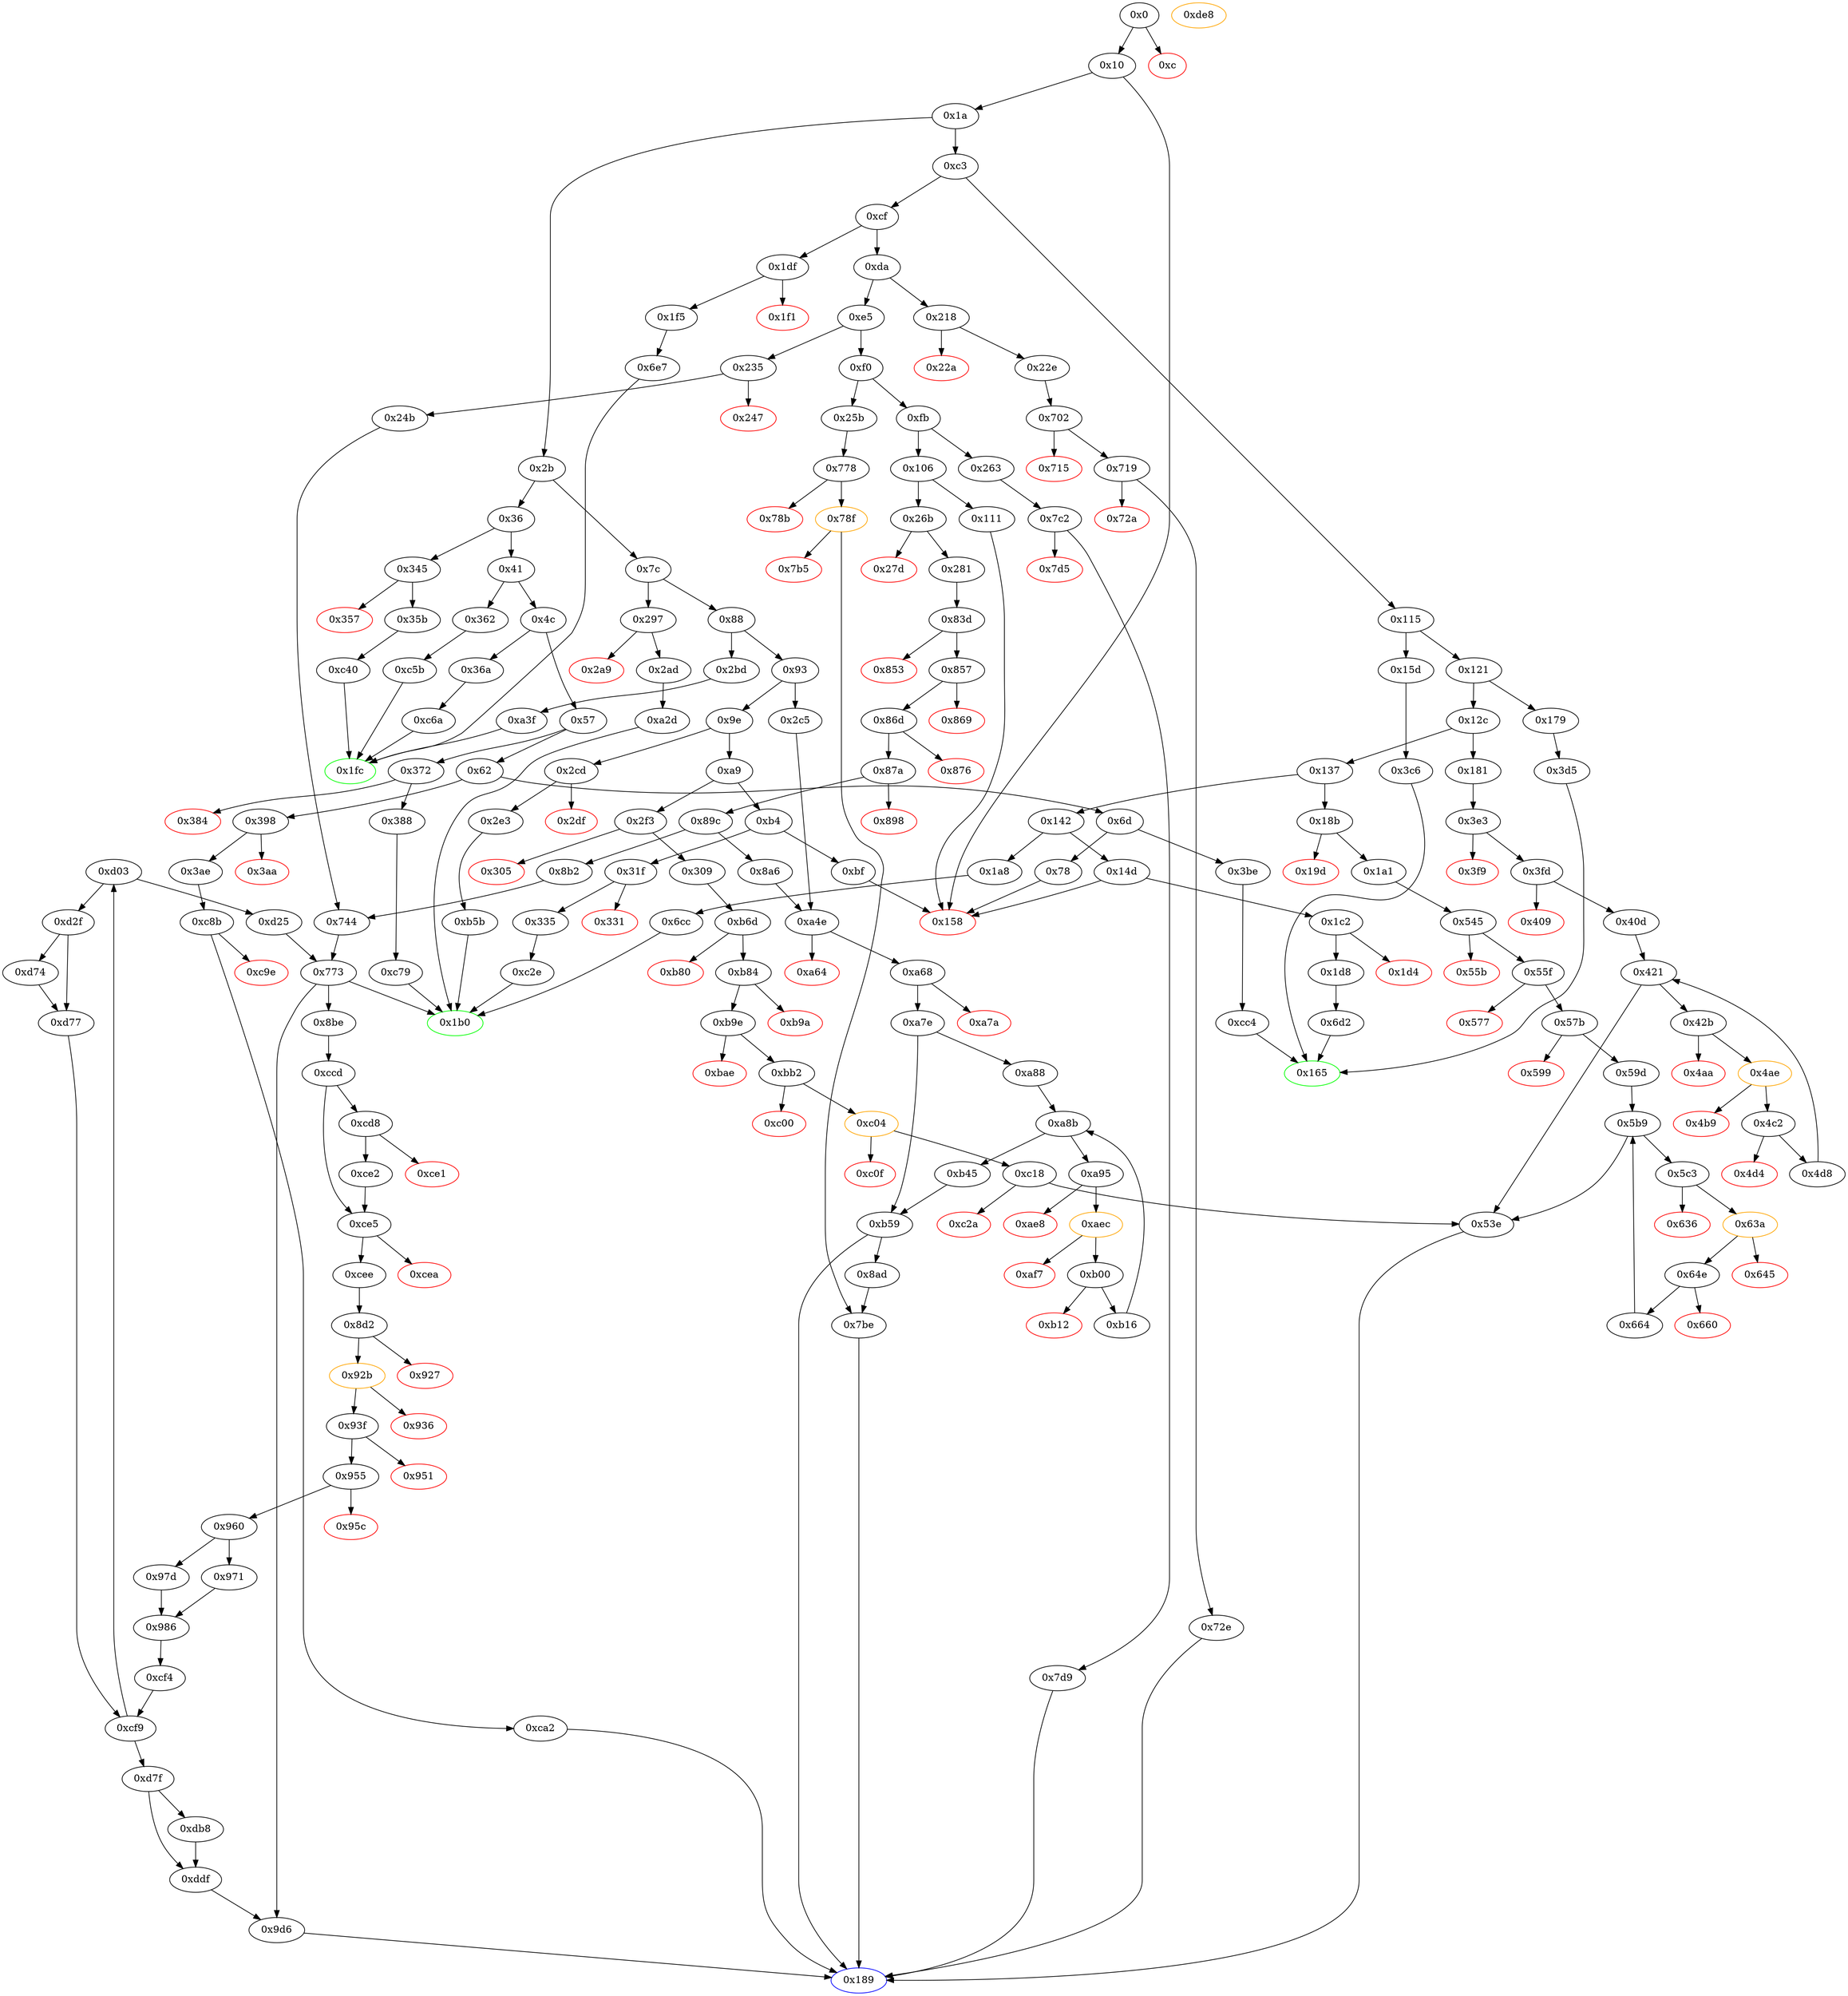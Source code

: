 strict digraph "" {
"0xd03" [fillcolor=white, id="0xd03", style=filled, tooltip="Block 0xd03\n[0xd03:0xd24]\n---\nPredecessors: [0xcf9]\nSuccessors: [0xd25, 0xd2f]\n---\n0xd03 PUSH1 0x0\n0xd05 DUP2\n0xd06 DUP2\n0xd07 MSTORE\n0xd08 PUSH1 0x9\n0xd0a PUSH1 0x20\n0xd0c MSTORE\n0xd0d PUSH1 0x40\n0xd0f SWAP1\n0xd10 SHA3\n0xd11 SLOAD\n0xd12 PUSH1 0x1\n0xd14 PUSH1 0x1\n0xd16 PUSH1 0xa0\n0xd18 SHL\n0xd19 SUB\n0xd1a DUP6\n0xd1b DUP2\n0xd1c AND\n0xd1d SWAP2\n0xd1e AND\n0xd1f EQ\n0xd20 ISZERO\n0xd21 PUSH2 0xd2f\n0xd24 JUMPI\n---\n0xd03: V1207 = 0x0\n0xd07: M[0x0] = S0\n0xd08: V1208 = 0x9\n0xd0a: V1209 = 0x20\n0xd0c: M[0x20] = 0x9\n0xd0d: V1210 = 0x40\n0xd10: V1211 = SHA3 0x0 0x40\n0xd11: V1212 = S[V1211]\n0xd12: V1213 = 0x1\n0xd14: V1214 = 0x1\n0xd16: V1215 = 0xa0\n0xd18: V1216 = SHL 0xa0 0x1\n0xd19: V1217 = SUB 0x10000000000000000000000000000000000000000 0x1\n0xd1c: V1218 = AND 0xffffffffffffffffffffffffffffffffffffffff V892\n0xd1e: V1219 = AND V1212 0xffffffffffffffffffffffffffffffffffffffff\n0xd1f: V1220 = EQ V1219 V1218\n0xd20: V1221 = ISZERO V1220\n0xd21: V1222 = 0xd2f\n0xd24: JUMPI 0xd2f V1221\n---\nEntry stack: [V13, S11, S10, S9, S8, S7, S6, V1194, 0x9d6, V892, 0x0, S1, S0]\nStack pops: 4\nStack additions: [S3, S2, S1, S0]\nExit stack: [V13, S11, S10, S9, S8, S7, S6, V1194, 0x9d6, V892, 0x0, S1, S0]\n\nDef sites:\nV13: {0x1a.0x1f}\nS11: {0x26b.0x26c, 0x1a.0x1f}\nS10: {0x281.0x28d, 0x26b.0x26c}\nS9: {0x281.0x292, 0x281.0x28d}\nS8: {0x281.0x28d, 0x281.0x292}\nS7: {0x281.0x28d, 0x744_0x8b2.0x772}\nS6: {0x744_0x8b2.0x772, 0xd25.0xd25, 0x744_0x24b.0x772}\nV1194: {0xccd.0xcd0}\n0x9d6: {0x986.0x9ce}\nV892: {0x986.0x9b6}\n0x0: {0xcf4.0xcf5}\nS1: {0xcf4.0xcf5, 0xd77.0xd7a}\nS0: {0xcf4.0xcf5, 0xd77.0xd7a}\n"];
"0x1f5" [fillcolor=white, id="0x1f5", style=filled, tooltip="Block 0x1f5\n[0x1f5:0x1fb]\n---\nPredecessors: [0x1df]\nSuccessors: [0x6e7]\n---\n0x1f5 JUMPDEST\n0x1f6 POP\n0x1f7 CALLDATALOAD\n0x1f8 PUSH2 0x6e7\n0x1fb JUMP\n---\n0x1f5: JUMPDEST \n0x1f7: V152 = CALLDATALOAD 0x4\n0x1f8: V153 = 0x6e7\n0x1fb: JUMP 0x6e7\n---\nEntry stack: [V13, 0x1fc, 0x4, V146]\nStack pops: 2\nStack additions: [V152]\nExit stack: [V13, 0x1fc, V152]\n\nDef sites:\nV13: {0x1a.0x1f}\n0x1fc: {0x1df.0x1e0}\n0x4: {0x1df.0x1e3}\nV146: {0x1df.0x1e7}\n"];
"0x357" [color=red, fillcolor=white, id="0x357", style=filled, tooltip="Block 0x357\n[0x357:0x35a]\n---\nPredecessors: [0x345]\nSuccessors: []\n---\n0x357 PUSH1 0x0\n0x359 DUP1\n0x35a REVERT\n---\n0x357: V301 = 0x0\n0x35a: REVERT 0x0 0x0\n---\nEntry stack: [V13, 0x1fc, 0x4, V296]\nStack pops: 0\nStack additions: []\nExit stack: [V13, 0x1fc, 0x4, V296]\n\nDef sites:\nV13: {0x1a.0x1f}\n0x1fc: {0x345.0x346}\n0x4: {0x345.0x349}\nV296: {0x345.0x34d}\n"];
"0x898" [color=red, fillcolor=white, id="0x898", style=filled, tooltip="Block 0x898\n[0x898:0x89b]\n---\nPredecessors: [0x87a]\nSuccessors: []\n---\n0x898 PUSH1 0x0\n0x89a DUP1\n0x89b REVERT\n---\n0x898: V784 = 0x0\n0x89b: REVERT 0x0 0x0\n---\nEntry stack: [V13, 0x189, V213, V216]\nStack pops: 0\nStack additions: []\nExit stack: [V13, 0x189, V213, V216]\n\nDef sites:\nV13: {0x1a.0x1f}\n0x189: {0x26b.0x26c}\nV213: {0x281.0x28d}\nV216: {0x281.0x292}\n"];
"0xb9a" [color=red, fillcolor=white, id="0xb9a", style=filled, tooltip="Block 0xb9a\n[0xb9a:0xb9d]\n---\nPredecessors: [0xb84]\nSuccessors: []\n---\n0xb9a PUSH1 0x0\n0xb9c DUP1\n0xb9d REVERT\n---\n0xb9a: V1065 = 0x0\n0xb9d: REVERT 0x0 0x0\n---\nEntry stack: [V13, 0x189, V271, V274]\nStack pops: 0\nStack additions: []\nExit stack: [V13, 0x189, V271, V274]\n\nDef sites:\nV13: {0x1a.0x1f}\n0x189: {0x2f3.0x2f4}\nV271: {0x309.0x315}\nV274: {0x309.0x31a}\n"];
"0xaec" [color=orange, fillcolor=white, id="0xaec", style=filled, tooltip="Block 0xaec\n[0xaec:0xaf6]\n---\nPredecessors: [0xa95]\nSuccessors: [0xaf7, 0xb00]\n---\n0xaec JUMPDEST\n0xaed POP\n0xaee GAS\n0xaef STATICCALL\n0xaf0 ISZERO\n0xaf1 DUP1\n0xaf2 ISZERO\n0xaf3 PUSH2 0xb00\n0xaf6 JUMPI\n---\n0xaec: JUMPDEST \n0xaee: V994 = GAS\n0xaef: V995 = STATICCALL V994 V983 V977 V988 V977 0x20\n0xaf0: V996 = ISZERO V995\n0xaf2: V997 = ISZERO V996\n0xaf3: V998 = 0xb00\n0xaf6: JUMPI 0xb00 V997\n---\nEntry stack: [V13, 0x189, V213, S12, {0x189, 0x8ad}, V983, S9, V983, 0x70a08231, V986, 0x20, V977, V988, V977, V983, V990]\nStack pops: 6\nStack additions: [V996]\nExit stack: [V13, 0x189, V213, S12, {0x189, 0x8ad}, V983, S9, V983, 0x70a08231, V986, V996]\n\nDef sites:\nV13: {0x1a.0x1f}\n0x189: {0x26b.0x26c}\nV213: {0x281.0x28d}\nS12: {0x281.0x292, 0x1a.0x1f}\n{0x189, 0x8ad}: {0x2c5.0x2c6, 0x8a6.0x8a6}\nV983: {0xa95.0xac6}\nS9: {0xa88_0xa7e_0x2c5.0xa88, 0xa88_0xa7e_0x8a6.0xa88, 0xb16.0xb40}\nV983: {0xa95.0xac6}\n0x70a08231: {0xa95.0xacb}\nV986: {0xa95.0xad5}\n0x20: {0xa95.0xa9c}\nV977: {0xa95.0xabb}\nV988: {0xa95.0xadc}\nV977: {0xa95.0xabb}\nV983: {0xa95.0xac6}\nV990: {0xa95.0xae1}\n"];
"0xdb8" [fillcolor=white, id="0xdb8", style=filled, tooltip="Block 0xdb8\n[0xdb8:0xdde]\n---\nPredecessors: [0xd7f]\nSuccessors: [0xddf]\n---\n0xdb8 PUSH1 0x0\n0xdba DUP2\n0xdbb DUP2\n0xdbc MSTORE\n0xdbd PUSH1 0x9\n0xdbf PUSH1 0x20\n0xdc1 MSTORE\n0xdc2 PUSH1 0x40\n0xdc4 SWAP1\n0xdc5 SHA3\n0xdc6 DUP1\n0xdc7 SLOAD\n0xdc8 PUSH1 0x1\n0xdca PUSH1 0x1\n0xdcc PUSH1 0xa0\n0xdce SHL\n0xdcf SUB\n0xdd0 NOT\n0xdd1 AND\n0xdd2 PUSH1 0x1\n0xdd4 PUSH1 0x1\n0xdd6 PUSH1 0xa0\n0xdd8 SHL\n0xdd9 SUB\n0xdda DUP6\n0xddb AND\n0xddc OR\n0xddd SWAP1\n0xdde SSTORE\n---\n0xdb8: V1272 = 0x0\n0xdbc: M[0x0] = S0\n0xdbd: V1273 = 0x9\n0xdbf: V1274 = 0x20\n0xdc1: M[0x20] = 0x9\n0xdc2: V1275 = 0x40\n0xdc5: V1276 = SHA3 0x0 0x40\n0xdc7: V1277 = S[V1276]\n0xdc8: V1278 = 0x1\n0xdca: V1279 = 0x1\n0xdcc: V1280 = 0xa0\n0xdce: V1281 = SHL 0xa0 0x1\n0xdcf: V1282 = SUB 0x10000000000000000000000000000000000000000 0x1\n0xdd0: V1283 = NOT 0xffffffffffffffffffffffffffffffffffffffff\n0xdd1: V1284 = AND 0xffffffffffffffffffffffff0000000000000000000000000000000000000000 V1277\n0xdd2: V1285 = 0x1\n0xdd4: V1286 = 0x1\n0xdd6: V1287 = 0xa0\n0xdd8: V1288 = SHL 0xa0 0x1\n0xdd9: V1289 = SUB 0x10000000000000000000000000000000000000000 0x1\n0xddb: V1290 = AND V892 0xffffffffffffffffffffffffffffffffffffffff\n0xddc: V1291 = OR V1290 V1284\n0xdde: S[V1276] = V1291\n---\nEntry stack: [V13, S10, S9, S8, S7, S6, S5, V1194, 0x9d6, V892, 0x0, S0]\nStack pops: 3\nStack additions: [S2, S1, S0]\nExit stack: [V13, S10, S9, S8, S7, S6, S5, V1194, 0x9d6, V892, 0x0, S0]\n\nDef sites:\nV13: {0x1a.0x1f}\nS10: {0x26b.0x26c, 0x1a.0x1f}\nS9: {0x281.0x28d, 0x26b.0x26c}\nS8: {0x281.0x292, 0x281.0x28d}\nS7: {0x281.0x28d, 0x281.0x292}\nS6: {0x281.0x28d, 0x744_0x8b2.0x772}\nS5: {0x744_0x8b2.0x772, 0xd25.0xd25, 0x744_0x24b.0x772}\nV1194: {0xccd.0xcd0}\n0x9d6: {0x986.0x9ce}\nV892: {0x986.0x9b6}\n0x0: {0xcf4.0xcf5}\nS0: {0xcf4.0xcf5, 0xd77.0xd7a}\n"];
"0xd7f" [fillcolor=white, id="0xd7f", style=filled, tooltip="Block 0xd7f\n[0xd7f:0xdb7]\n---\nPredecessors: [0xcf9]\nSuccessors: [0xdb8, 0xddf]\n---\n0xd7f JUMPDEST\n0xd80 POP\n0xd81 PUSH1 0x0\n0xd83 DUP2\n0xd84 DUP2\n0xd85 MSTORE\n0xd86 PUSH1 0x9\n0xd88 PUSH1 0x20\n0xd8a SWAP1\n0xd8b DUP2\n0xd8c MSTORE\n0xd8d PUSH1 0x40\n0xd8f DUP1\n0xd90 DUP4\n0xd91 SHA3\n0xd92 SLOAD\n0xd93 PUSH1 0x1\n0xd95 PUSH1 0x1\n0xd97 PUSH1 0xa0\n0xd99 SHL\n0xd9a SUB\n0xd9b SWAP1\n0xd9c DUP2\n0xd9d AND\n0xd9e DUP5\n0xd9f MSTORE\n0xda0 PUSH1 0x7\n0xda2 SWAP1\n0xda3 SWAP3\n0xda4 MSTORE\n0xda5 DUP1\n0xda6 DUP4\n0xda7 SHA3\n0xda8 SLOAD\n0xda9 SWAP2\n0xdaa DUP7\n0xdab AND\n0xdac DUP4\n0xdad MSTORE\n0xdae SWAP1\n0xdaf SWAP2\n0xdb0 SHA3\n0xdb1 SLOAD\n0xdb2 GT\n0xdb3 ISZERO\n0xdb4 PUSH2 0xddf\n0xdb7 JUMPI\n---\n0xd7f: JUMPDEST \n0xd81: V1251 = 0x0\n0xd85: M[0x0] = S1\n0xd86: V1252 = 0x9\n0xd88: V1253 = 0x20\n0xd8c: M[0x20] = 0x9\n0xd8d: V1254 = 0x40\n0xd91: V1255 = SHA3 0x0 0x40\n0xd92: V1256 = S[V1255]\n0xd93: V1257 = 0x1\n0xd95: V1258 = 0x1\n0xd97: V1259 = 0xa0\n0xd99: V1260 = SHL 0xa0 0x1\n0xd9a: V1261 = SUB 0x10000000000000000000000000000000000000000 0x1\n0xd9d: V1262 = AND 0xffffffffffffffffffffffffffffffffffffffff V1256\n0xd9f: M[0x0] = V1262\n0xda0: V1263 = 0x7\n0xda4: M[0x20] = 0x7\n0xda7: V1264 = SHA3 0x0 0x40\n0xda8: V1265 = S[V1264]\n0xdab: V1266 = AND V892 0xffffffffffffffffffffffffffffffffffffffff\n0xdad: M[0x0] = V1266\n0xdb0: V1267 = SHA3 0x0 0x40\n0xdb1: V1268 = S[V1267]\n0xdb2: V1269 = GT V1268 V1265\n0xdb3: V1270 = ISZERO V1269\n0xdb4: V1271 = 0xddf\n0xdb7: JUMPI 0xddf V1270\n---\nEntry stack: [V13, S11, S10, S9, S8, S7, S6, V1194, 0x9d6, V892, 0x0, S1, S0]\nStack pops: 4\nStack additions: [S3, S2, S1]\nExit stack: [V13, S11, S10, S9, S8, S7, S6, V1194, 0x9d6, V892, 0x0, S1]\n\nDef sites:\nV13: {0x1a.0x1f}\nS11: {0x26b.0x26c, 0x1a.0x1f}\nS10: {0x281.0x28d, 0x26b.0x26c}\nS9: {0x281.0x292, 0x281.0x28d}\nS8: {0x281.0x28d, 0x281.0x292}\nS7: {0x281.0x28d, 0x744_0x8b2.0x772}\nS6: {0x744_0x8b2.0x772, 0xd25.0xd25, 0x744_0x24b.0x772}\nV1194: {0xccd.0xcd0}\n0x9d6: {0x986.0x9ce}\nV892: {0x986.0x9b6}\n0x0: {0xcf4.0xcf5}\nS1: {0xcf4.0xcf5, 0xd77.0xd7a}\nS0: {0xcf4.0xcf5, 0xd77.0xd7a}\n"];
"0xddf" [fillcolor=white, id="0xddf", style=filled, tooltip="Block 0xddf\n[0xddf:0xde7]\n---\nPredecessors: [0xd7f, 0xdb8]\nSuccessors: [0x9d6]\n---\n0xddf JUMPDEST\n0xde0 POP\n0xde1 PUSH1 0x1\n0xde3 SWAP3\n0xde4 SWAP2\n0xde5 POP\n0xde6 POP\n0xde7 JUMP\n---\n0xddf: JUMPDEST \n0xde1: V1292 = 0x1\n0xde7: JUMP 0x9d6\n---\nEntry stack: [V13, S10, S9, S8, S7, S6, S5, V1194, 0x9d6, V892, 0x0, S0]\nStack pops: 4\nStack additions: [0x1]\nExit stack: [V13, S10, S9, S8, S7, S6, S5, V1194, 0x1]\n\nDef sites:\nV13: {0x1a.0x1f}\nS10: {0x26b.0x26c, 0x1a.0x1f}\nS9: {0x281.0x28d, 0x26b.0x26c}\nS8: {0x281.0x292, 0x281.0x28d}\nS7: {0x281.0x28d, 0x281.0x292}\nS6: {0x281.0x28d, 0x744_0x8b2.0x772}\nS5: {0x744_0x24b.0x772, 0xd25.0xd25, 0x744_0x8b2.0x772}\nV1194: {0xccd.0xcd0}\n0x9d6: {0x986.0x9ce}\nV892: {0x986.0x9b6}\n0x0: {0xcf4.0xcf5}\nS0: {0xcf4.0xcf5, 0xd77.0xd7a}\n"];
"0x72a" [color=red, fillcolor=white, id="0x72a", style=filled, tooltip="Block 0x72a\n[0x72a:0x72d]\n---\nPredecessors: [0x719]\nSuccessors: []\n---\n0x72a PUSH1 0x0\n0x72c DUP1\n0x72d REVERT\n---\n0x72a: V642 = 0x0\n0x72d: REVERT 0x0 0x0\n---\nEntry stack: [V13, 0x189, V175]\nStack pops: 0\nStack additions: []\nExit stack: [V13, 0x189, V175]\n\nDef sites:\nV13: {0x1a.0x1f}\n0x189: {0x218.0x219}\nV175: {0x22e.0x230}\n"];
"0xa3f" [fillcolor=white, id="0xa3f", style=filled, tooltip="Block 0xa3f\n[0xa3f:0xa4d]\n---\nPredecessors: [0x2bd]\nSuccessors: [0x1fc]\n---\n0xa3f JUMPDEST\n0xa40 PUSH1 0x0\n0xa42 SLOAD\n0xa43 PUSH1 0x1\n0xa45 PUSH1 0x1\n0xa47 PUSH1 0xa0\n0xa49 SHL\n0xa4a SUB\n0xa4b AND\n0xa4c DUP2\n0xa4d JUMP\n---\n0xa3f: JUMPDEST \n0xa40: V925 = 0x0\n0xa42: V926 = S[0x0]\n0xa43: V927 = 0x1\n0xa45: V928 = 0x1\n0xa47: V929 = 0xa0\n0xa49: V930 = SHL 0xa0 0x1\n0xa4a: V931 = SUB 0x10000000000000000000000000000000000000000 0x1\n0xa4b: V932 = AND 0xffffffffffffffffffffffffffffffffffffffff V926\n0xa4d: JUMP 0x1fc\n---\nEntry stack: [V13, 0x1fc]\nStack pops: 1\nStack additions: [S0, V932]\nExit stack: [V13, 0x1fc, V932]\n\nDef sites:\nV13: {0x1a.0x1f}\n0x1fc: {0x2bd.0x2be}\n"];
"0x27d" [color=red, fillcolor=white, id="0x27d", style=filled, tooltip="Block 0x27d\n[0x27d:0x280]\n---\nPredecessors: [0x26b]\nSuccessors: []\n---\n0x27d PUSH1 0x0\n0x27f DUP1\n0x280 REVERT\n---\n0x27d: V206 = 0x0\n0x280: REVERT 0x0 0x0\n---\nEntry stack: [V13, 0x189, 0x4, V201]\nStack pops: 0\nStack additions: []\nExit stack: [V13, 0x189, 0x4, V201]\n\nDef sites:\nV13: {0x1a.0x1f}\n0x189: {0x26b.0x26c}\n0x4: {0x26b.0x26f}\nV201: {0x26b.0x273}\n"];
"0x14d" [fillcolor=white, id="0x14d", style=filled, tooltip="Block 0x14d\n[0x14d:0x157]\n---\nPredecessors: [0x142]\nSuccessors: [0x158, 0x1c2]\n---\n0x14d DUP1\n0x14e PUSH4 0x4257cd56\n0x153 EQ\n0x154 PUSH2 0x1c2\n0x157 JUMPI\n---\n0x14e: V95 = 0x4257cd56\n0x153: V96 = EQ 0x4257cd56 V13\n0x154: V97 = 0x1c2\n0x157: JUMPI 0x1c2 V96\n---\nEntry stack: [V13]\nStack pops: 1\nStack additions: [S0]\nExit stack: [V13]\n\nDef sites:\nV13: {0x1a.0x1f}\n"];
"0xfb" [fillcolor=white, id="0xfb", style=filled, tooltip="Block 0xfb\n[0xfb:0x105]\n---\nPredecessors: [0xf0]\nSuccessors: [0x106, 0x263]\n---\n0xfb DUP1\n0xfc PUSH4 0x79ba5097\n0x101 EQ\n0x102 PUSH2 0x263\n0x105 JUMPI\n---\n0xfc: V73 = 0x79ba5097\n0x101: V74 = EQ 0x79ba5097 V13\n0x102: V75 = 0x263\n0x105: JUMPI 0x263 V74\n---\nEntry stack: [V13]\nStack pops: 1\nStack additions: [S0]\nExit stack: [V13]\n\nDef sites:\nV13: {0x1a.0x1f}\n"];
"0x9e" [fillcolor=white, id="0x9e", style=filled, tooltip="Block 0x9e\n[0x9e:0xa8]\n---\nPredecessors: [0x93]\nSuccessors: [0xa9, 0x2cd]\n---\n0x9e DUP1\n0x9f PUSH4 0xa2d95c97\n0xa4 EQ\n0xa5 PUSH2 0x2cd\n0xa8 JUMPI\n---\n0x9f: V48 = 0xa2d95c97\n0xa4: V49 = EQ 0xa2d95c97 V13\n0xa5: V50 = 0x2cd\n0xa8: JUMPI 0x2cd V49\n---\nEntry stack: [V13]\nStack pops: 1\nStack additions: [S0]\nExit stack: [V13]\n\nDef sites:\nV13: {0x1a.0x1f}\n"];
"0x7c2" [fillcolor=white, id="0x7c2", style=filled, tooltip="Block 0x7c2\n[0x7c2:0x7d4]\n---\nPredecessors: [0x263]\nSuccessors: [0x7d5, 0x7d9]\n---\n0x7c2 JUMPDEST\n0x7c3 PUSH1 0x1\n0x7c5 SLOAD\n0x7c6 PUSH1 0x1\n0x7c8 PUSH1 0x1\n0x7ca PUSH1 0xa0\n0x7cc SHL\n0x7cd SUB\n0x7ce AND\n0x7cf CALLER\n0x7d0 EQ\n0x7d1 PUSH2 0x7d9\n0x7d4 JUMPI\n---\n0x7c2: JUMPDEST \n0x7c3: V701 = 0x1\n0x7c5: V702 = S[0x1]\n0x7c6: V703 = 0x1\n0x7c8: V704 = 0x1\n0x7ca: V705 = 0xa0\n0x7cc: V706 = SHL 0xa0 0x1\n0x7cd: V707 = SUB 0x10000000000000000000000000000000000000000 0x1\n0x7ce: V708 = AND 0xffffffffffffffffffffffffffffffffffffffff V702\n0x7cf: V709 = CALLER\n0x7d0: V710 = EQ V709 V708\n0x7d1: V711 = 0x7d9\n0x7d4: JUMPI 0x7d9 V710\n---\nEntry stack: [V13, 0x189]\nStack pops: 0\nStack additions: []\nExit stack: [V13, 0x189]\n\nDef sites:\nV13: {0x1a.0x1f}\n0x189: {0x263.0x264}\n"];
"0xc6a" [fillcolor=white, id="0xc6a", style=filled, tooltip="Block 0xc6a\n[0xc6a:0xc78]\n---\nPredecessors: [0x36a]\nSuccessors: [0x1fc]\n---\n0xc6a JUMPDEST\n0xc6b PUSH1 0x4\n0xc6d SLOAD\n0xc6e PUSH1 0x1\n0xc70 PUSH1 0x1\n0xc72 PUSH1 0xa0\n0xc74 SHL\n0xc75 SUB\n0xc76 AND\n0xc77 DUP2\n0xc78 JUMP\n---\n0xc6a: JUMPDEST \n0xc6b: V1148 = 0x4\n0xc6d: V1149 = S[0x4]\n0xc6e: V1150 = 0x1\n0xc70: V1151 = 0x1\n0xc72: V1152 = 0xa0\n0xc74: V1153 = SHL 0xa0 0x1\n0xc75: V1154 = SUB 0x10000000000000000000000000000000000000000 0x1\n0xc76: V1155 = AND 0xffffffffffffffffffffffffffffffffffffffff V1149\n0xc78: JUMP 0x1fc\n---\nEntry stack: [V13, 0x1fc]\nStack pops: 1\nStack additions: [S0, V1155]\nExit stack: [V13, 0x1fc, V1155]\n\nDef sites:\nV13: {0x1a.0x1f}\n0x1fc: {0x36a.0x36b}\n"];
"0x853" [color=red, fillcolor=white, id="0x853", style=filled, tooltip="Block 0x853\n[0x853:0x856]\n---\nPredecessors: [0x83d]\nSuccessors: []\n---\n0x853 PUSH1 0x0\n0x855 DUP1\n0x856 REVERT\n---\n0x853: V757 = 0x0\n0x856: REVERT 0x0 0x0\n---\nEntry stack: [V13, 0x189, V213, V216]\nStack pops: 0\nStack additions: []\nExit stack: [V13, 0x189, V213, V216]\n\nDef sites:\nV13: {0x1a.0x1f}\n0x189: {0x26b.0x26c}\nV213: {0x281.0x28d}\nV216: {0x281.0x292}\n"];
"0xc79" [fillcolor=white, id="0xc79", style=filled, tooltip="Block 0xc79\n[0xc79:0xc8a]\n---\nPredecessors: [0x388]\nSuccessors: [0x1b0]\n---\n0xc79 JUMPDEST\n0xc7a PUSH1 0x5\n0xc7c PUSH1 0x20\n0xc7e MSTORE\n0xc7f PUSH1 0x0\n0xc81 SWAP1\n0xc82 DUP2\n0xc83 MSTORE\n0xc84 PUSH1 0x40\n0xc86 SWAP1\n0xc87 SHA3\n0xc88 SLOAD\n0xc89 DUP2\n0xc8a JUMP\n---\n0xc79: JUMPDEST \n0xc7a: V1156 = 0x5\n0xc7c: V1157 = 0x20\n0xc7e: M[0x20] = 0x5\n0xc7f: V1158 = 0x0\n0xc83: M[0x0] = V323\n0xc84: V1159 = 0x40\n0xc87: V1160 = SHA3 0x0 0x40\n0xc88: V1161 = S[V1160]\n0xc8a: JUMP 0x1b0\n---\nEntry stack: [V13, 0x1b0, V323]\nStack pops: 2\nStack additions: [S1, V1161]\nExit stack: [V13, 0x1b0, V1161]\n\nDef sites:\nV13: {0x1a.0x1f}\n0x1b0: {0x372.0x373}\nV323: {0x388.0x393}\n"];
"0x53e" [fillcolor=white, id="0x53e", style=filled, tooltip="Block 0x53e\n[0x53e:0x544]\n---\nPredecessors: [0x421, 0x5b9, 0xc18]\nSuccessors: [0x189]\n---\n0x53e JUMPDEST\n0x53f POP\n0x540 POP\n0x541 POP\n0x542 POP\n0x543 POP\n0x544 JUMP\n---\n0x53e: JUMPDEST \n0x544: JUMP 0x189\n---\nEntry stack: [V13, 0x189, S4, S3, S2, S1, S0]\nStack pops: 6\nStack additions: []\nExit stack: [V13]\n\nDef sites:\nV13: {0x1a.0x1f}\n0x189: {0x181.0x182, 0x18b.0x18c, 0x2f3.0x2f4}\nS4: {0x1a1.0x1a3, 0x42b.0x447, 0x40d.0x41b, 0x309.0x315}\nS3: {0x57b.0x593, 0x42b.0x453, 0x40d.0x41b, 0x309.0x31a}\nS2: {0x309.0x315, 0x42b.0x46d, 0x5c3.0x5df, 0x40d.0x41b, 0x59d.0x59e}\nS1: {0xc18.0xc1f, 0x42b.0x472, 0x5c3.0x602, 0x40d.0x41b, 0x59d.0x59e}\nS0: {0x4d8.0x539, 0xc18.0xc20, 0x40d.0x41b, 0x664.0x6c7, 0x59d.0x59e}\n"];
"0xc8b" [fillcolor=white, id="0xc8b", style=filled, tooltip="Block 0xc8b\n[0xc8b:0xc9d]\n---\nPredecessors: [0x3ae]\nSuccessors: [0xc9e, 0xca2]\n---\n0xc8b JUMPDEST\n0xc8c PUSH1 0x0\n0xc8e SLOAD\n0xc8f PUSH1 0x1\n0xc91 PUSH1 0x1\n0xc93 PUSH1 0xa0\n0xc95 SHL\n0xc96 SUB\n0xc97 AND\n0xc98 CALLER\n0xc99 EQ\n0xc9a PUSH2 0xca2\n0xc9d JUMPI\n---\n0xc8b: JUMPDEST \n0xc8c: V1162 = 0x0\n0xc8e: V1163 = S[0x0]\n0xc8f: V1164 = 0x1\n0xc91: V1165 = 0x1\n0xc93: V1166 = 0xa0\n0xc95: V1167 = SHL 0xa0 0x1\n0xc96: V1168 = SUB 0x10000000000000000000000000000000000000000 0x1\n0xc97: V1169 = AND 0xffffffffffffffffffffffffffffffffffffffff V1163\n0xc98: V1170 = CALLER\n0xc99: V1171 = EQ V1170 V1169\n0xc9a: V1172 = 0xca2\n0xc9d: JUMPI 0xca2 V1171\n---\nEntry stack: [V13, 0x189, V340]\nStack pops: 0\nStack additions: []\nExit stack: [V13, 0x189, V340]\n\nDef sites:\nV13: {0x1a.0x1f}\n0x189: {0x398.0x399}\nV340: {0x3ae.0x3b9}\n"];
"0x7c" [fillcolor=white, id="0x7c", style=filled, tooltip="Block 0x7c\n[0x7c:0x87]\n---\nPredecessors: [0x2b]\nSuccessors: [0x88, 0x297]\n---\n0x7c JUMPDEST\n0x7d DUP1\n0x7e PUSH4 0x7e75b641\n0x83 EQ\n0x84 PUSH2 0x297\n0x87 JUMPI\n---\n0x7c: JUMPDEST \n0x7e: V39 = 0x7e75b641\n0x83: V40 = EQ 0x7e75b641 V13\n0x84: V41 = 0x297\n0x87: JUMPI 0x297 V40\n---\nEntry stack: [V13]\nStack pops: 1\nStack additions: [S0]\nExit stack: [V13]\n\nDef sites:\nV13: {0x1a.0x1f}\n"];
"0x83d" [fillcolor=white, id="0x83d", style=filled, tooltip="Block 0x83d\n[0x83d:0x852]\n---\nPredecessors: [0x281]\nSuccessors: [0x853, 0x857]\n---\n0x83d JUMPDEST\n0x83e PUSH1 0xb\n0x840 SLOAD\n0x841 PUSH1 0xff\n0x843 PUSH2 0x100\n0x846 SWAP1\n0x847 SWAP2\n0x848 DIV\n0x849 AND\n0x84a ISZERO\n0x84b ISZERO\n0x84c PUSH1 0x1\n0x84e EQ\n0x84f PUSH2 0x857\n0x852 JUMPI\n---\n0x83d: JUMPDEST \n0x83e: V746 = 0xb\n0x840: V747 = S[0xb]\n0x841: V748 = 0xff\n0x843: V749 = 0x100\n0x848: V750 = DIV V747 0x100\n0x849: V751 = AND V750 0xff\n0x84a: V752 = ISZERO V751\n0x84b: V753 = ISZERO V752\n0x84c: V754 = 0x1\n0x84e: V755 = EQ 0x1 V753\n0x84f: V756 = 0x857\n0x852: JUMPI 0x857 V755\n---\nEntry stack: [V13, 0x189, V213, V216]\nStack pops: 0\nStack additions: []\nExit stack: [V13, 0x189, V213, V216]\n\nDef sites:\nV13: {0x1a.0x1f}\n0x189: {0x26b.0x26c}\nV213: {0x281.0x28d}\nV216: {0x281.0x292}\n"];
"0xcf9" [fillcolor=white, id="0xcf9", style=filled, tooltip="Block 0xcf9\n[0xcf9:0xd02]\n---\nPredecessors: [0xcf4, 0xd77]\nSuccessors: [0xd03, 0xd7f]\n---\n0xcf9 JUMPDEST\n0xcfa PUSH1 0x8\n0xcfc DUP2\n0xcfd LT\n0xcfe ISZERO\n0xcff PUSH2 0xd7f\n0xd02 JUMPI\n---\n0xcf9: JUMPDEST \n0xcfa: V1203 = 0x8\n0xcfd: V1204 = LT S0 0x8\n0xcfe: V1205 = ISZERO V1204\n0xcff: V1206 = 0xd7f\n0xd02: JUMPI 0xd7f V1205\n---\nEntry stack: [V13, S11, S10, S9, S8, S7, S6, V1194, 0x9d6, V892, 0x0, S1, S0]\nStack pops: 1\nStack additions: [S0]\nExit stack: [V13, S11, S10, S9, S8, S7, S6, V1194, 0x9d6, V892, 0x0, S1, S0]\n\nDef sites:\nV13: {0x1a.0x1f}\nS11: {0x26b.0x26c, 0x1a.0x1f}\nS10: {0x281.0x28d, 0x26b.0x26c}\nS9: {0x281.0x292, 0x281.0x28d}\nS8: {0x281.0x28d, 0x281.0x292}\nS7: {0x281.0x28d, 0x744_0x8b2.0x772}\nS6: {0x744_0x8b2.0x772, 0xd25.0xd25, 0x744_0x24b.0x772}\nV1194: {0xccd.0xcd0}\n0x9d6: {0x986.0x9ce}\nV892: {0x986.0x9b6}\n0x0: {0xcf4.0xcf5}\nS1: {0xcf4.0xcf5, 0xd77.0xd7a}\nS0: {0xcf4.0xcf5, 0xd77.0xd7a}\n"];
"0xc04" [color=orange, fillcolor=white, id="0xc04", style=filled, tooltip="Block 0xc04\n[0xc04:0xc0e]\n---\nPredecessors: [0xbb2]\nSuccessors: [0xc0f, 0xc18]\n---\n0xc04 JUMPDEST\n0xc05 POP\n0xc06 GAS\n0xc07 CALL\n0xc08 ISZERO\n0xc09 DUP1\n0xc0a ISZERO\n0xc0b PUSH2 0xc18\n0xc0e JUMPI\n---\n0xc04: JUMPDEST \n0xc06: V1105 = GAS\n0xc07: V1106 = CALL V1105 V1092 0x0 V1086 V1098 V1086 0x20\n0xc08: V1107 = ISZERO V1106\n0xc0a: V1108 = ISZERO V1107\n0xc0b: V1109 = 0xc18\n0xc0e: JUMPI 0xc18 V1108\n---\nEntry stack: [V13, 0x189, V271, V274, V271, V1092, 0xa9059cbb, V1095, 0x20, V1086, V1098, V1086, 0x0, V1092, V1101]\nStack pops: 7\nStack additions: [V1107]\nExit stack: [V13, 0x189, V271, V274, V271, V1092, 0xa9059cbb, V1095, V1107]\n\nDef sites:\nV13: {0x1a.0x1f}\n0x189: {0x2f3.0x2f4}\nV271: {0x309.0x315}\nV274: {0x309.0x31a}\nV271: {0x309.0x315}\nV1092: {0xbb2.0xbdb}\n0xa9059cbb: {0xbb2.0xbdd}\nV1095: {0xbb2.0xbe7}\n0x20: {0xbb2.0xbe9}\nV1086: {0xbb2.0xbcf}\nV1098: {0xbb2.0xbf2}\nV1086: {0xbb2.0xbcf}\n0x0: {0xbb2.0xbf4}\nV1092: {0xbb2.0xbdb}\nV1101: {0xbb2.0xbf9}\n"];
"0x4d4" [color=red, fillcolor=white, id="0x4d4", style=filled, tooltip="Block 0x4d4\n[0x4d4:0x4d7]\n---\nPredecessors: [0x4c2]\nSuccessors: []\n---\n0x4d4 PUSH1 0x0\n0x4d6 DUP1\n0x4d7 REVERT\n---\n0x4d4: V443 = 0x0\n0x4d7: REVERT 0x0 0x0\n---\nEntry stack: [V13, 0x189, V398, V401, V411, V413, S2, V437, V438]\nStack pops: 0\nStack additions: []\nExit stack: [V13, 0x189, V398, V401, V411, V413, S2, V437, V438]\n\nDef sites:\nV13: {0x1a.0x1f}\n0x189: {0x181.0x182}\nV398: {0x42b.0x447}\nV401: {0x42b.0x453}\nV411: {0x42b.0x46d}\nV413: {0x42b.0x472}\nS2: {0x4d8.0x539, 0x40d.0x41b}\nV437: {0x4c2.0x4c9}\nV438: {0x4c2.0x4ca}\n"];
"0x297" [fillcolor=white, id="0x297", style=filled, tooltip="Block 0x297\n[0x297:0x2a8]\n---\nPredecessors: [0x7c]\nSuccessors: [0x2a9, 0x2ad]\n---\n0x297 JUMPDEST\n0x298 PUSH2 0x1b0\n0x29b PUSH1 0x4\n0x29d DUP1\n0x29e CALLDATASIZE\n0x29f SUB\n0x2a0 PUSH1 0x20\n0x2a2 DUP2\n0x2a3 LT\n0x2a4 ISZERO\n0x2a5 PUSH2 0x2ad\n0x2a8 JUMPI\n---\n0x297: JUMPDEST \n0x298: V218 = 0x1b0\n0x29b: V219 = 0x4\n0x29e: V220 = CALLDATASIZE\n0x29f: V221 = SUB V220 0x4\n0x2a0: V222 = 0x20\n0x2a3: V223 = LT V221 0x20\n0x2a4: V224 = ISZERO V223\n0x2a5: V225 = 0x2ad\n0x2a8: JUMPI 0x2ad V224\n---\nEntry stack: [V13]\nStack pops: 0\nStack additions: [0x1b0, 0x4, V221]\nExit stack: [V13, 0x1b0, 0x4, V221]\n\nDef sites:\nV13: {0x1a.0x1f}\n"];
"0x62" [fillcolor=white, id="0x62", style=filled, tooltip="Block 0x62\n[0x62:0x6c]\n---\nPredecessors: [0x57]\nSuccessors: [0x6d, 0x398]\n---\n0x62 DUP1\n0x63 PUSH4 0xf2fde38b\n0x68 EQ\n0x69 PUSH2 0x398\n0x6c JUMPI\n---\n0x63: V32 = 0xf2fde38b\n0x68: V33 = EQ 0xf2fde38b V13\n0x69: V34 = 0x398\n0x6c: JUMPI 0x398 V33\n---\nEntry stack: [V13]\nStack pops: 1\nStack additions: [S0]\nExit stack: [V13]\n\nDef sites:\nV13: {0x1a.0x1f}\n"];
"0xa7a" [color=red, fillcolor=white, id="0xa7a", style=filled, tooltip="Block 0xa7a\n[0xa7a:0xa7d]\n---\nPredecessors: [0xa68]\nSuccessors: []\n---\n0xa7a PUSH1 0x0\n0xa7c DUP1\n0xa7d REVERT\n---\n0xa7a: V953 = 0x0\n0xa7d: REVERT 0x0 0x0\n---\nEntry stack: [V13, 0x189, V213, S1, {0x189, 0x8ad}]\nStack pops: 0\nStack additions: []\nExit stack: [V13, 0x189, V213, S1, {0x189, 0x8ad}]\n\nDef sites:\nV13: {0x1a.0x1f}\n0x189: {0x26b.0x26c}\nV213: {0x281.0x28d}\nS1: {0x281.0x292, 0x1a.0x1f}\n{0x189, 0x8ad}: {0x2c5.0x2c6, 0x8a6.0x8a6}\n"];
"0x664" [fillcolor=white, id="0x664", style=filled, tooltip="Block 0x664\n[0x664:0x6cb]\n---\nPredecessors: [0x64e]\nSuccessors: [0x5b9]\n---\n0x664 JUMPDEST\n0x665 POP\n0x666 POP\n0x667 PUSH1 0x0\n0x669 DUP2\n0x66a DUP2\n0x66b MSTORE\n0x66c PUSH1 0x2\n0x66e PUSH1 0x20\n0x670 SWAP1\n0x671 DUP2\n0x672 MSTORE\n0x673 PUSH1 0x40\n0x675 SWAP2\n0x676 DUP3\n0x677 SWAP1\n0x678 SHA3\n0x679 SLOAD\n0x67a DUP3\n0x67b MLOAD\n0x67c PUSH1 0x1\n0x67e PUSH1 0x1\n0x680 PUSH1 0xa0\n0x682 SHL\n0x683 SUB\n0x684 DUP1\n0x685 DUP10\n0x686 AND\n0x687 DUP3\n0x688 MSTORE\n0x689 SWAP1\n0x68a SWAP2\n0x68b AND\n0x68c SWAP2\n0x68d DUP2\n0x68e ADD\n0x68f SWAP2\n0x690 SWAP1\n0x691 SWAP2\n0x692 MSTORE\n0x693 DUP1\n0x694 DUP3\n0x695 ADD\n0x696 DUP5\n0x697 SWAP1\n0x698 MSTORE\n0x699 SWAP1\n0x69a MLOAD\n0x69b PUSH32 0x46b2a82409cd6975a88d272ade8caa986c5b66b79a88dc3ed57d42f20973c2bf\n0x6bc SWAP2\n0x6bd DUP2\n0x6be SWAP1\n0x6bf SUB\n0x6c0 PUSH1 0x60\n0x6c2 ADD\n0x6c3 SWAP1\n0x6c4 LOG1\n0x6c5 PUSH1 0x1\n0x6c7 ADD\n0x6c8 PUSH2 0x5b9\n0x6cb JUMP\n---\n0x664: JUMPDEST \n0x667: V576 = 0x0\n0x66b: M[0x0] = S2\n0x66c: V577 = 0x2\n0x66e: V578 = 0x20\n0x672: M[0x20] = 0x2\n0x673: V579 = 0x40\n0x678: V580 = SHA3 0x0 0x40\n0x679: V581 = S[V580]\n0x67b: V582 = M[0x40]\n0x67c: V583 = 0x1\n0x67e: V584 = 0x1\n0x680: V585 = 0xa0\n0x682: V586 = SHL 0xa0 0x1\n0x683: V587 = SUB 0x10000000000000000000000000000000000000000 0x1\n0x686: V588 = AND V504 0xffffffffffffffffffffffffffffffffffffffff\n0x688: M[V582] = V588\n0x68b: V589 = AND V581 0xffffffffffffffffffffffffffffffffffffffff\n0x68e: V590 = ADD V582 0x20\n0x692: M[V590] = V589\n0x695: V591 = ADD 0x40 V582\n0x698: M[V591] = V545\n0x69a: V592 = M[0x40]\n0x69b: V593 = 0x46b2a82409cd6975a88d272ade8caa986c5b66b79a88dc3ed57d42f20973c2bf\n0x6bf: V594 = SUB V582 V592\n0x6c0: V595 = 0x60\n0x6c2: V596 = ADD 0x60 V594\n0x6c4: LOG V592 V596 0x46b2a82409cd6975a88d272ade8caa986c5b66b79a88dc3ed57d42f20973c2bf\n0x6c5: V597 = 0x1\n0x6c7: V598 = ADD 0x1 S2\n0x6c8: V599 = 0x5b9\n0x6cb: JUMP 0x5b9\n---\nEntry stack: [V13, 0x189, V122, V504, V533, V545, S2, V569, V570]\nStack pops: 6\nStack additions: [S5, S4, S3, V598]\nExit stack: [V13, 0x189, V122, V504, V533, V545, V598]\n\nDef sites:\nV13: {0x1a.0x1f}\n0x189: {0x18b.0x18c}\nV122: {0x1a1.0x1a3}\nV504: {0x57b.0x593}\nV533: {0x5c3.0x5df}\nV545: {0x5c3.0x602}\nS2: {0x59d.0x59e, 0x664.0x6c7}\nV569: {0x64e.0x655}\nV570: {0x64e.0x656}\n"];
"0x577" [color=red, fillcolor=white, id="0x577", style=filled, tooltip="Block 0x577\n[0x577:0x57a]\n---\nPredecessors: [0x55f]\nSuccessors: []\n---\n0x577 PUSH1 0x0\n0x579 DUP1\n0x57a REVERT\n---\n0x577: V492 = 0x0\n0x57a: REVERT 0x0 0x0\n---\nEntry stack: [V13, 0x189, V122]\nStack pops: 0\nStack additions: []\nExit stack: [V13, 0x189, V122]\n\nDef sites:\nV13: {0x1a.0x1f}\n0x189: {0x18b.0x18c}\nV122: {0x1a1.0x1a3}\n"];
"0xcc4" [fillcolor=white, id="0xcc4", style=filled, tooltip="Block 0xcc4\n[0xcc4:0xccc]\n---\nPredecessors: [0x3be]\nSuccessors: [0x165]\n---\n0xcc4 JUMPDEST\n0xcc5 PUSH1 0xb\n0xcc7 SLOAD\n0xcc8 PUSH1 0xff\n0xcca AND\n0xccb DUP2\n0xccc JUMP\n---\n0xcc4: JUMPDEST \n0xcc5: V1190 = 0xb\n0xcc7: V1191 = S[0xb]\n0xcc8: V1192 = 0xff\n0xcca: V1193 = AND 0xff V1191\n0xccc: JUMP 0x165\n---\nEntry stack: [V13, 0x165]\nStack pops: 1\nStack additions: [S0, V1193]\nExit stack: [V13, 0x165, V1193]\n\nDef sites:\nV13: {0x1a.0x1f}\n0x165: {0x3be.0x3bf}\n"];
"0x421" [fillcolor=white, id="0x421", style=filled, tooltip="Block 0x421\n[0x421:0x42a]\n---\nPredecessors: [0x40d, 0x4d8]\nSuccessors: [0x42b, 0x53e]\n---\n0x421 JUMPDEST\n0x422 PUSH1 0x4\n0x424 DUP2\n0x425 LT\n0x426 ISZERO\n0x427 PUSH2 0x53e\n0x42a JUMPI\n---\n0x421: JUMPDEST \n0x422: V383 = 0x4\n0x425: V384 = LT S0 0x4\n0x426: V385 = ISZERO V384\n0x427: V386 = 0x53e\n0x42a: JUMPI 0x53e V385\n---\nEntry stack: [V13, 0x189, S4, S3, S2, S1, S0]\nStack pops: 1\nStack additions: [S0]\nExit stack: [V13, 0x189, S4, S3, S2, S1, S0]\n\nDef sites:\nV13: {0x1a.0x1f}\n0x189: {0x181.0x182}\nS4: {0x42b.0x447, 0x40d.0x41b}\nS3: {0x42b.0x453, 0x40d.0x41b}\nS2: {0x42b.0x46d, 0x40d.0x41b}\nS1: {0x42b.0x472, 0x40d.0x41b}\nS0: {0x4d8.0x539, 0x40d.0x41b}\n"];
"0x869" [color=red, fillcolor=white, id="0x869", style=filled, tooltip="Block 0x869\n[0x869:0x86c]\n---\nPredecessors: [0x857]\nSuccessors: []\n---\n0x869 PUSH1 0x0\n0x86b DUP1\n0x86c REVERT\n---\n0x869: V766 = 0x0\n0x86c: REVERT 0x0 0x0\n---\nEntry stack: [V13, 0x189, V213, V216]\nStack pops: 0\nStack additions: []\nExit stack: [V13, 0x189, V213, V216]\n\nDef sites:\nV13: {0x1a.0x1f}\n0x189: {0x26b.0x26c}\nV213: {0x281.0x28d}\nV216: {0x281.0x292}\n"];
"0xc3" [fillcolor=white, id="0xc3", style=filled, tooltip="Block 0xc3\n[0xc3:0xce]\n---\nPredecessors: [0x1a]\nSuccessors: [0xcf, 0x115]\n---\n0xc3 JUMPDEST\n0xc4 DUP1\n0xc5 PUSH4 0x4f3cb541\n0xca GT\n0xcb PUSH2 0x115\n0xce JUMPI\n---\n0xc3: JUMPDEST \n0xc5: V58 = 0x4f3cb541\n0xca: V59 = GT 0x4f3cb541 V13\n0xcb: V60 = 0x115\n0xce: JUMPI 0x115 V59\n---\nEntry stack: [V13]\nStack pops: 1\nStack additions: [S0]\nExit stack: [V13]\n\nDef sites:\nV13: {0x1a.0x1f}\n"];
"0x3d5" [fillcolor=white, id="0x3d5", style=filled, tooltip="Block 0x3d5\n[0x3d5:0x3e2]\n---\nPredecessors: [0x179]\nSuccessors: [0x165]\n---\n0x3d5 JUMPDEST\n0x3d6 PUSH1 0xb\n0x3d8 SLOAD\n0x3d9 PUSH2 0x100\n0x3dc SWAP1\n0x3dd DIV\n0x3de PUSH1 0xff\n0x3e0 AND\n0x3e1 DUP2\n0x3e2 JUMP\n---\n0x3d5: JUMPDEST \n0x3d6: V350 = 0xb\n0x3d8: V351 = S[0xb]\n0x3d9: V352 = 0x100\n0x3dd: V353 = DIV V351 0x100\n0x3de: V354 = 0xff\n0x3e0: V355 = AND 0xff V353\n0x3e2: JUMP 0x165\n---\nEntry stack: [V13, 0x165]\nStack pops: 1\nStack additions: [S0, V355]\nExit stack: [V13, 0x165, V355]\n\nDef sites:\nV13: {0x1a.0x1f}\n0x165: {0x179.0x17a}\n"];
"0x12c" [fillcolor=white, id="0x12c", style=filled, tooltip="Block 0x12c\n[0x12c:0x136]\n---\nPredecessors: [0x121]\nSuccessors: [0x137, 0x181]\n---\n0x12c DUP1\n0x12d PUSH4 0x23c99656\n0x132 EQ\n0x133 PUSH2 0x181\n0x136 JUMPI\n---\n0x12d: V86 = 0x23c99656\n0x132: V87 = EQ 0x23c99656 V13\n0x133: V88 = 0x181\n0x136: JUMPI 0x181 V87\n---\nEntry stack: [V13]\nStack pops: 1\nStack additions: [S0]\nExit stack: [V13]\n\nDef sites:\nV13: {0x1a.0x1f}\n"];
"0x2ad" [fillcolor=white, id="0x2ad", style=filled, tooltip="Block 0x2ad\n[0x2ad:0x2bc]\n---\nPredecessors: [0x297]\nSuccessors: [0xa2d]\n---\n0x2ad JUMPDEST\n0x2ae POP\n0x2af CALLDATALOAD\n0x2b0 PUSH1 0x1\n0x2b2 PUSH1 0x1\n0x2b4 PUSH1 0xa0\n0x2b6 SHL\n0x2b7 SUB\n0x2b8 AND\n0x2b9 PUSH2 0xa2d\n0x2bc JUMP\n---\n0x2ad: JUMPDEST \n0x2af: V227 = CALLDATALOAD 0x4\n0x2b0: V228 = 0x1\n0x2b2: V229 = 0x1\n0x2b4: V230 = 0xa0\n0x2b6: V231 = SHL 0xa0 0x1\n0x2b7: V232 = SUB 0x10000000000000000000000000000000000000000 0x1\n0x2b8: V233 = AND 0xffffffffffffffffffffffffffffffffffffffff V227\n0x2b9: V234 = 0xa2d\n0x2bc: JUMP 0xa2d\n---\nEntry stack: [V13, 0x1b0, 0x4, V221]\nStack pops: 2\nStack additions: [V233]\nExit stack: [V13, 0x1b0, V233]\n\nDef sites:\nV13: {0x1a.0x1f}\n0x1b0: {0x297.0x298}\n0x4: {0x297.0x29b}\nV221: {0x297.0x29f}\n"];
"0xce5" [fillcolor=white, id="0xce5", style=filled, tooltip="Block 0xce5\n[0xce5:0xce9]\n---\nPredecessors: [0xccd, 0xce2]\nSuccessors: [0xcea, 0xcee]\n---\n0xce5 JUMPDEST\n0xce6 PUSH2 0xcee\n0xce9 JUMPI\n---\n0xce5: JUMPDEST \n0xce6: V1200 = 0xcee\n0xce9: JUMPI 0xcee S0\n---\nEntry stack: [V13, S11, S10, S9, S8, S7, S6, 0x0, 0x8d2, S3, S2, V1194, S0]\nStack pops: 1\nStack additions: []\nExit stack: [V13, S11, S10, S9, S8, S7, S6, 0x0, 0x8d2, S3, S2, V1194]\n\nDef sites:\nV13: {0x1a.0x1f}\nS11: {0x26b.0x26c, 0x1a.0x1f}\nS10: {0x281.0x28d, 0x26b.0x26c}\nS9: {0x281.0x292, 0x281.0x28d}\nS8: {0x281.0x28d, 0x281.0x292}\nS7: {0x281.0x28d, 0x744_0x8b2.0x772}\nS6: {0x744_0x8b2.0x772, 0xd25.0xd25, 0x744_0x24b.0x772}\n0x0: {0x8be.0x8c1}\n0x8d2: {0x8be.0x8c3}\nS3: {0x281.0x28d, 0x281.0x292}\nS2: {0x744_0x8b2.0x772, 0xd25.0xd25, 0x744_0x24b.0x772}\nV1194: {0xccd.0xcd0}\nS0: {0xce2.0xce4, 0xccd.0xcd2}\n"];
"0xb00" [fillcolor=white, id="0xb00", style=filled, tooltip="Block 0xb00\n[0xb00:0xb11]\n---\nPredecessors: [0xaec]\nSuccessors: [0xb12, 0xb16]\n---\n0xb00 JUMPDEST\n0xb01 POP\n0xb02 POP\n0xb03 POP\n0xb04 POP\n0xb05 PUSH1 0x40\n0xb07 MLOAD\n0xb08 RETURNDATASIZE\n0xb09 PUSH1 0x20\n0xb0b DUP2\n0xb0c LT\n0xb0d ISZERO\n0xb0e PUSH2 0xb16\n0xb11 JUMPI\n---\n0xb00: JUMPDEST \n0xb05: V1003 = 0x40\n0xb07: V1004 = M[0x40]\n0xb08: V1005 = RETURNDATASIZE\n0xb09: V1006 = 0x20\n0xb0c: V1007 = LT V1005 0x20\n0xb0d: V1008 = ISZERO V1007\n0xb0e: V1009 = 0xb16\n0xb11: JUMPI 0xb16 V1008\n---\nEntry stack: [V13, 0x189, V213, S7, {0x189, 0x8ad}, V983, S4, V983, 0x70a08231, V986, V996]\nStack pops: 4\nStack additions: [V1004, V1005]\nExit stack: [V13, 0x189, V213, S7, {0x189, 0x8ad}, V983, S4, V1004, V1005]\n\nDef sites:\nV13: {0x1a.0x1f}\n0x189: {0x26b.0x26c}\nV213: {0x281.0x28d}\nS7: {0x281.0x292, 0x1a.0x1f}\n{0x189, 0x8ad}: {0x2c5.0x2c6, 0x8a6.0x8a6}\nV983: {0xa95.0xac6}\nS4: {0xa88_0xa7e_0x2c5.0xa88, 0xa88_0xa7e_0x8a6.0xa88, 0xb16.0xb40}\nV983: {0xa95.0xac6}\n0x70a08231: {0xa95.0xacb}\nV986: {0xa95.0xad5}\nV996: {0xaec.0xaf0}\n"];
"0x1d4" [color=red, fillcolor=white, id="0x1d4", style=filled, tooltip="Block 0x1d4\n[0x1d4:0x1d7]\n---\nPredecessors: [0x1c2]\nSuccessors: []\n---\n0x1d4 PUSH1 0x0\n0x1d6 DUP1\n0x1d7 REVERT\n---\n0x1d4: V140 = 0x0\n0x1d7: REVERT 0x0 0x0\n---\nEntry stack: [V13, 0x165, 0x4, V135]\nStack pops: 0\nStack additions: []\nExit stack: [V13, 0x165, 0x4, V135]\n\nDef sites:\nV13: {0x1a.0x1f}\n0x165: {0x1c2.0x1c3}\n0x4: {0x1c2.0x1c6}\nV135: {0x1c2.0x1ca}\n"];
"0xb16" [fillcolor=white, id="0xb16", style=filled, tooltip="Block 0xb16\n[0xb16:0xb44]\n---\nPredecessors: [0xb00]\nSuccessors: [0xa8b]\n---\n0xb16 JUMPDEST\n0xb17 POP\n0xb18 MLOAD\n0xb19 PUSH1 0x0\n0xb1b DUP3\n0xb1c DUP2\n0xb1d MSTORE\n0xb1e PUSH1 0x2\n0xb20 PUSH1 0x20\n0xb22 SWAP1\n0xb23 DUP2\n0xb24 MSTORE\n0xb25 PUSH1 0x40\n0xb27 DUP1\n0xb28 DUP4\n0xb29 SHA3\n0xb2a SLOAD\n0xb2b PUSH1 0x1\n0xb2d PUSH1 0x1\n0xb2f PUSH1 0xa0\n0xb31 SHL\n0xb32 SUB\n0xb33 AND\n0xb34 DUP4\n0xb35 MSTORE\n0xb36 PUSH1 0x8\n0xb38 SWAP1\n0xb39 SWAP2\n0xb3a MSTORE\n0xb3b SWAP1\n0xb3c SHA3\n0xb3d SSTORE\n0xb3e PUSH1 0x1\n0xb40 ADD\n0xb41 PUSH2 0xa8b\n0xb44 JUMP\n---\n0xb16: JUMPDEST \n0xb18: V1011 = M[V1004]\n0xb19: V1012 = 0x0\n0xb1d: M[0x0] = S2\n0xb1e: V1013 = 0x2\n0xb20: V1014 = 0x20\n0xb24: M[0x20] = 0x2\n0xb25: V1015 = 0x40\n0xb29: V1016 = SHA3 0x0 0x40\n0xb2a: V1017 = S[V1016]\n0xb2b: V1018 = 0x1\n0xb2d: V1019 = 0x1\n0xb2f: V1020 = 0xa0\n0xb31: V1021 = SHL 0xa0 0x1\n0xb32: V1022 = SUB 0x10000000000000000000000000000000000000000 0x1\n0xb33: V1023 = AND 0xffffffffffffffffffffffffffffffffffffffff V1017\n0xb35: M[0x0] = V1023\n0xb36: V1024 = 0x8\n0xb3a: M[0x20] = 0x8\n0xb3c: V1025 = SHA3 0x0 0x40\n0xb3d: S[V1025] = V1011\n0xb3e: V1026 = 0x1\n0xb40: V1027 = ADD 0x1 S2\n0xb41: V1028 = 0xa8b\n0xb44: JUMP 0xa8b\n---\nEntry stack: [V13, 0x189, V213, S5, {0x189, 0x8ad}, V983, S2, V1004, V1005]\nStack pops: 3\nStack additions: [V1027]\nExit stack: [V13, 0x189, V213, S5, {0x189, 0x8ad}, V983, V1027]\n\nDef sites:\nV13: {0x1a.0x1f}\n0x189: {0x26b.0x26c}\nV213: {0x281.0x28d}\nS5: {0x281.0x292, 0x1a.0x1f}\n{0x189, 0x8ad}: {0x2c5.0x2c6, 0x8a6.0x8a6}\nV983: {0xa95.0xac6}\nS2: {0xa88_0xa7e_0x2c5.0xa88, 0xa88_0xa7e_0x8a6.0xa88, 0xb16.0xb40}\nV1004: {0xb00.0xb07}\nV1005: {0xb00.0xb08}\n"];
"0x31f" [fillcolor=white, id="0x31f", style=filled, tooltip="Block 0x31f\n[0x31f:0x330]\n---\nPredecessors: [0xb4]\nSuccessors: [0x331, 0x335]\n---\n0x31f JUMPDEST\n0x320 PUSH2 0x1b0\n0x323 PUSH1 0x4\n0x325 DUP1\n0x326 CALLDATASIZE\n0x327 SUB\n0x328 PUSH1 0x20\n0x32a DUP2\n0x32b LT\n0x32c ISZERO\n0x32d PUSH2 0x335\n0x330 JUMPI\n---\n0x31f: JUMPDEST \n0x320: V276 = 0x1b0\n0x323: V277 = 0x4\n0x326: V278 = CALLDATASIZE\n0x327: V279 = SUB V278 0x4\n0x328: V280 = 0x20\n0x32b: V281 = LT V279 0x20\n0x32c: V282 = ISZERO V281\n0x32d: V283 = 0x335\n0x330: JUMPI 0x335 V282\n---\nEntry stack: [V13]\nStack pops: 0\nStack additions: [0x1b0, 0x4, V279]\nExit stack: [V13, 0x1b0, 0x4, V279]\n\nDef sites:\nV13: {0x1a.0x1f}\n"];
"0xd77" [fillcolor=white, id="0xd77", style=filled, tooltip="Block 0xd77\n[0xd77:0xd7e]\n---\nPredecessors: [0xd2f, 0xd74]\nSuccessors: [0xcf9]\n---\n0xd77 JUMPDEST\n0xd78 PUSH1 0x1\n0xd7a ADD\n0xd7b PUSH2 0xcf9\n0xd7e JUMP\n---\n0xd77: JUMPDEST \n0xd78: V1248 = 0x1\n0xd7a: V1249 = ADD 0x1 S0\n0xd7b: V1250 = 0xcf9\n0xd7e: JUMP 0xcf9\n---\nEntry stack: [V13, S11, S10, S9, S8, S7, S6, V1194, 0x9d6, V892, 0x0, S1, S0]\nStack pops: 1\nStack additions: [V1249]\nExit stack: [V13, S11, S10, S9, S8, S7, S6, V1194, 0x9d6, V892, 0x0, S1, V1249]\n\nDef sites:\nV13: {0x1a.0x1f}\nS11: {0x26b.0x26c, 0x1a.0x1f}\nS10: {0x281.0x28d, 0x26b.0x26c}\nS9: {0x281.0x292, 0x281.0x28d}\nS8: {0x281.0x28d, 0x281.0x292}\nS7: {0x281.0x28d, 0x744_0x8b2.0x772}\nS6: {0x744_0x24b.0x772, 0xd25.0xd25, 0x744_0x8b2.0x772}\nV1194: {0xccd.0xcd0}\n0x9d6: {0x986.0x9ce}\nV892: {0x986.0x9b6}\n0x0: {0xcf4.0xcf5}\nS1: {0xcf4.0xcf5, 0xd77.0xd7a}\nS0: {0xcf4.0xcf5, 0xd77.0xd7a}\n"];
"0x89c" [fillcolor=white, id="0x89c", style=filled, tooltip="Block 0x89c\n[0x89c:0x8a5]\n---\nPredecessors: [0x87a]\nSuccessors: [0x8a6, 0x8b2]\n---\n0x89c JUMPDEST\n0x89d PUSH1 0x3\n0x89f SLOAD\n0x8a0 NUMBER\n0x8a1 LT\n0x8a2 PUSH2 0x8b2\n0x8a5 JUMPI\n---\n0x89c: JUMPDEST \n0x89d: V785 = 0x3\n0x89f: V786 = S[0x3]\n0x8a0: V787 = NUMBER\n0x8a1: V788 = LT V787 V786\n0x8a2: V789 = 0x8b2\n0x8a5: JUMPI 0x8b2 V788\n---\nEntry stack: [V13, 0x189, V213, V216]\nStack pops: 0\nStack additions: []\nExit stack: [V13, 0x189, V213, V216]\n\nDef sites:\nV13: {0x1a.0x1f}\n0x189: {0x26b.0x26c}\nV213: {0x281.0x28d}\nV216: {0x281.0x292}\n"];
"0x18b" [fillcolor=white, id="0x18b", style=filled, tooltip="Block 0x18b\n[0x18b:0x19c]\n---\nPredecessors: [0x137]\nSuccessors: [0x19d, 0x1a1]\n---\n0x18b JUMPDEST\n0x18c PUSH2 0x189\n0x18f PUSH1 0x4\n0x191 DUP1\n0x192 CALLDATASIZE\n0x193 SUB\n0x194 PUSH1 0x20\n0x196 DUP2\n0x197 LT\n0x198 ISZERO\n0x199 PUSH2 0x1a1\n0x19c JUMPI\n---\n0x18b: JUMPDEST \n0x18c: V113 = 0x189\n0x18f: V114 = 0x4\n0x192: V115 = CALLDATASIZE\n0x193: V116 = SUB V115 0x4\n0x194: V117 = 0x20\n0x197: V118 = LT V116 0x20\n0x198: V119 = ISZERO V118\n0x199: V120 = 0x1a1\n0x19c: JUMPI 0x1a1 V119\n---\nEntry stack: [V13]\nStack pops: 0\nStack additions: [0x189, 0x4, V116]\nExit stack: [V13, 0x189, 0x4, V116]\n\nDef sites:\nV13: {0x1a.0x1f}\n"];
"0x8be" [fillcolor=white, id="0x8be", style=filled, tooltip="Block 0x8be\n[0x8be:0x8d1]\n---\nPredecessors: [0x773]\nSuccessors: [0xccd]\n---\n0x8be JUMPDEST\n0x8bf SWAP1\n0x8c0 POP\n0x8c1 PUSH1 0x0\n0x8c3 PUSH2 0x8d2\n0x8c6 DUP5\n0x8c7 DUP4\n0x8c8 PUSH4 0xffffffff\n0x8cd PUSH2 0xccd\n0x8d0 AND\n0x8d1 JUMP\n---\n0x8be: JUMPDEST \n0x8c1: V796 = 0x0\n0x8c3: V797 = 0x8d2\n0x8c8: V798 = 0xffffffff\n0x8cd: V799 = 0xccd\n0x8d0: V800 = AND 0xccd 0xffffffff\n0x8d1: JUMP 0xccd\n---\nEntry stack: [V13, S6, S5, S4, S3, S2, S1, S0]\nStack pops: 4\nStack additions: [S3, S2, S0, 0x0, 0x8d2, S3, S0]\nExit stack: [V13, S6, S5, S4, S3, S2, S0, 0x0, 0x8d2, S3, S0]\n\nDef sites:\nV13: {0x1a.0x1f}\nS6: {0x26b.0x26c, 0x1a.0x1f}\nS5: {0x281.0x28d, 0x26b.0x26c}\nS4: {0x281.0x292, 0x281.0x28d}\nS3: {0x281.0x28d, 0x281.0x292}\nS2: {0x281.0x28d, 0x744_0x8b2.0x772}\nS1: {0x1a.0x1f, 0xccd.0xcd0, 0x8b2.0x8b4}\nS0: {0x744_0x24b.0x772, 0xd25.0xd25, 0x744_0x8b2.0x772}\n"];
"0x179" [fillcolor=white, id="0x179", style=filled, tooltip="Block 0x179\n[0x179:0x180]\n---\nPredecessors: [0x121]\nSuccessors: [0x3d5]\n---\n0x179 JUMPDEST\n0x17a PUSH2 0x165\n0x17d PUSH2 0x3d5\n0x180 JUMP\n---\n0x179: JUMPDEST \n0x17a: V109 = 0x165\n0x17d: V110 = 0x3d5\n0x180: JUMP 0x3d5\n---\nEntry stack: [V13]\nStack pops: 0\nStack additions: [0x165]\nExit stack: [V13, 0x165]\n\nDef sites:\nV13: {0x1a.0x1f}\n"];
"0x384" [color=red, fillcolor=white, id="0x384", style=filled, tooltip="Block 0x384\n[0x384:0x387]\n---\nPredecessors: [0x372]\nSuccessors: []\n---\n0x384 PUSH1 0x0\n0x386 DUP1\n0x387 REVERT\n---\n0x384: V316 = 0x0\n0x387: REVERT 0x0 0x0\n---\nEntry stack: [V13, 0x1b0, 0x4, V311]\nStack pops: 0\nStack additions: []\nExit stack: [V13, 0x1b0, 0x4, V311]\n\nDef sites:\nV13: {0x1a.0x1f}\n0x1b0: {0x372.0x373}\n0x4: {0x372.0x376}\nV311: {0x372.0x37a}\n"];
"0xcf" [fillcolor=white, id="0xcf", style=filled, tooltip="Block 0xcf\n[0xcf:0xd9]\n---\nPredecessors: [0xc3]\nSuccessors: [0xda, 0x1df]\n---\n0xcf DUP1\n0xd0 PUSH4 0x4f3cb541\n0xd5 EQ\n0xd6 PUSH2 0x1df\n0xd9 JUMPI\n---\n0xd0: V61 = 0x4f3cb541\n0xd5: V62 = EQ 0x4f3cb541 V13\n0xd6: V63 = 0x1df\n0xd9: JUMPI 0x1df V62\n---\nEntry stack: [V13]\nStack pops: 1\nStack additions: [S0]\nExit stack: [V13]\n\nDef sites:\nV13: {0x1a.0x1f}\n"];
"0x42b" [fillcolor=white, id="0x42b", style=filled, tooltip="Block 0x42b\n[0x42b:0x4a9]\n---\nPredecessors: [0x421]\nSuccessors: [0x4aa, 0x4ae]\n---\n0x42b PUSH1 0x0\n0x42d DUP2\n0x42e DUP2\n0x42f MSTORE\n0x430 PUSH1 0x2\n0x432 PUSH1 0x20\n0x434 SWAP1\n0x435 DUP2\n0x436 MSTORE\n0x437 PUSH1 0x40\n0x439 DUP1\n0x43a DUP4\n0x43b SHA3\n0x43c SLOAD\n0x43d PUSH1 0x1\n0x43f PUSH1 0x1\n0x441 PUSH1 0xa0\n0x443 SHL\n0x444 SUB\n0x445 SWAP1\n0x446 DUP2\n0x447 AND\n0x448 DUP1\n0x449 DUP6\n0x44a MSTORE\n0x44b PUSH1 0x8\n0x44d DUP1\n0x44e DUP6\n0x44f MSTORE\n0x450 DUP4\n0x451 DUP7\n0x452 SHA3\n0x453 SLOAD\n0x454 PUSH1 0x4\n0x456 DUP1\n0x457 SLOAD\n0x458 DUP7\n0x459 MLOAD\n0x45a PUSH4 0xa9059cbb\n0x45f PUSH1 0xe0\n0x461 SHL\n0x462 DUP2\n0x463 MSTORE\n0x464 SWAP6\n0x465 AND\n0x466 SWAP1\n0x467 DUP6\n0x468 ADD\n0x469 MSTORE\n0x46a PUSH1 0x28\n0x46c DUP2\n0x46d DIV\n0x46e SWAP2\n0x46f DUP3\n0x470 MUL\n0x471 DUP2\n0x472 SUB\n0x473 PUSH1 0x24\n0x475 DUP6\n0x476 ADD\n0x477 DUP2\n0x478 SWAP1\n0x479 MSTORE\n0x47a SWAP5\n0x47b MLOAD\n0x47c SWAP3\n0x47d SWAP12\n0x47e POP\n0x47f SWAP10\n0x480 POP\n0x481 SWAP8\n0x482 POP\n0x483 SWAP2\n0x484 SWAP6\n0x485 POP\n0x486 DUP9\n0x487 SWAP4\n0x488 PUSH4 0xa9059cbb\n0x48d SWAP4\n0x48e PUSH1 0x44\n0x490 DUP1\n0x491 DUP5\n0x492 ADD\n0x493 SWAP5\n0x494 SWAP2\n0x495 SWAP4\n0x496 SWAP2\n0x497 SWAP3\n0x498 SWAP2\n0x499 DUP4\n0x49a SWAP1\n0x49b SUB\n0x49c ADD\n0x49d SWAP1\n0x49e DUP3\n0x49f SWAP1\n0x4a0 DUP8\n0x4a1 DUP1\n0x4a2 EXTCODESIZE\n0x4a3 ISZERO\n0x4a4 DUP1\n0x4a5 ISZERO\n0x4a6 PUSH2 0x4ae\n0x4a9 JUMPI\n---\n0x42b: V387 = 0x0\n0x42f: M[0x0] = S0\n0x430: V388 = 0x2\n0x432: V389 = 0x20\n0x436: M[0x20] = 0x2\n0x437: V390 = 0x40\n0x43b: V391 = SHA3 0x0 0x40\n0x43c: V392 = S[V391]\n0x43d: V393 = 0x1\n0x43f: V394 = 0x1\n0x441: V395 = 0xa0\n0x443: V396 = SHL 0xa0 0x1\n0x444: V397 = SUB 0x10000000000000000000000000000000000000000 0x1\n0x447: V398 = AND 0xffffffffffffffffffffffffffffffffffffffff V392\n0x44a: M[0x0] = V398\n0x44b: V399 = 0x8\n0x44f: M[0x20] = 0x8\n0x452: V400 = SHA3 0x0 0x40\n0x453: V401 = S[V400]\n0x454: V402 = 0x4\n0x457: V403 = S[0x4]\n0x459: V404 = M[0x40]\n0x45a: V405 = 0xa9059cbb\n0x45f: V406 = 0xe0\n0x461: V407 = SHL 0xe0 0xa9059cbb\n0x463: M[V404] = 0xa9059cbb00000000000000000000000000000000000000000000000000000000\n0x465: V408 = AND 0xffffffffffffffffffffffffffffffffffffffff V403\n0x468: V409 = ADD V404 0x4\n0x469: M[V409] = V408\n0x46a: V410 = 0x28\n0x46d: V411 = DIV V401 0x28\n0x470: V412 = MUL V411 0x8\n0x472: V413 = SUB V401 V412\n0x473: V414 = 0x24\n0x476: V415 = ADD V404 0x24\n0x479: M[V415] = V413\n0x47b: V416 = M[0x40]\n0x488: V417 = 0xa9059cbb\n0x48e: V418 = 0x44\n0x492: V419 = ADD V404 0x44\n0x49b: V420 = SUB V404 V416\n0x49c: V421 = ADD V420 0x44\n0x4a2: V422 = EXTCODESIZE V398\n0x4a3: V423 = ISZERO V422\n0x4a5: V424 = ISZERO V423\n0x4a6: V425 = 0x4ae\n0x4a9: JUMPI 0x4ae V424\n---\nEntry stack: [V13, 0x189, S4, S3, S2, S1, S0]\nStack pops: 5\nStack additions: [V398, V401, V411, V413, S0, V398, 0xa9059cbb, V419, 0x20, V416, V421, V416, 0x0, V398, V423]\nExit stack: [V13, 0x189, V398, V401, V411, V413, S0, V398, 0xa9059cbb, V419, 0x20, V416, V421, V416, 0x0, V398, V423]\n\nDef sites:\nV13: {0x1a.0x1f}\n0x189: {0x181.0x182}\nS4: {0x42b.0x447, 0x40d.0x41b}\nS3: {0x42b.0x453, 0x40d.0x41b}\nS2: {0x42b.0x46d, 0x40d.0x41b}\nS1: {0x42b.0x472, 0x40d.0x41b}\nS0: {0x4d8.0x539, 0x40d.0x41b}\n"];
"0x309" [fillcolor=white, id="0x309", style=filled, tooltip="Block 0x309\n[0x309:0x31e]\n---\nPredecessors: [0x2f3]\nSuccessors: [0xb6d]\n---\n0x309 JUMPDEST\n0x30a POP\n0x30b PUSH1 0x1\n0x30d PUSH1 0x1\n0x30f PUSH1 0xa0\n0x311 SHL\n0x312 SUB\n0x313 DUP2\n0x314 CALLDATALOAD\n0x315 AND\n0x316 SWAP1\n0x317 PUSH1 0x20\n0x319 ADD\n0x31a CALLDATALOAD\n0x31b PUSH2 0xb6d\n0x31e JUMP\n---\n0x309: JUMPDEST \n0x30b: V265 = 0x1\n0x30d: V266 = 0x1\n0x30f: V267 = 0xa0\n0x311: V268 = SHL 0xa0 0x1\n0x312: V269 = SUB 0x10000000000000000000000000000000000000000 0x1\n0x314: V270 = CALLDATALOAD 0x4\n0x315: V271 = AND V270 0xffffffffffffffffffffffffffffffffffffffff\n0x317: V272 = 0x20\n0x319: V273 = ADD 0x20 0x4\n0x31a: V274 = CALLDATALOAD 0x24\n0x31b: V275 = 0xb6d\n0x31e: JUMP 0xb6d\n---\nEntry stack: [V13, 0x189, 0x4, V259]\nStack pops: 2\nStack additions: [V271, V274]\nExit stack: [V13, 0x189, V271, V274]\n\nDef sites:\nV13: {0x1a.0x1f}\n0x189: {0x2f3.0x2f4}\n0x4: {0x2f3.0x2f7}\nV259: {0x2f3.0x2fb}\n"];
"0xb80" [color=red, fillcolor=white, id="0xb80", style=filled, tooltip="Block 0xb80\n[0xb80:0xb83]\n---\nPredecessors: [0xb6d]\nSuccessors: []\n---\n0xb80 PUSH1 0x0\n0xb82 DUP1\n0xb83 REVERT\n---\n0xb80: V1053 = 0x0\n0xb83: REVERT 0x0 0x0\n---\nEntry stack: [V13, 0x189, V271, V274]\nStack pops: 0\nStack additions: []\nExit stack: [V13, 0x189, V271, V274]\n\nDef sites:\nV13: {0x1a.0x1f}\n0x189: {0x2f3.0x2f4}\nV271: {0x309.0x315}\nV274: {0x309.0x31a}\n"];
"0x9d6" [fillcolor=white, id="0x9d6", style=filled, tooltip="Block 0x9d6\n[0x9d6:0xa2c]\n---\nPredecessors: [0x773, 0xddf]\nSuccessors: [0x189]\n---\n0x9d6 JUMPDEST\n0x9d7 POP\n0x9d8 PUSH1 0x40\n0x9da DUP1\n0x9db MLOAD\n0x9dc CALLER\n0x9dd DUP2\n0x9de MSTORE\n0x9df PUSH1 0x1\n0x9e1 PUSH1 0x1\n0x9e3 PUSH1 0xa0\n0x9e5 SHL\n0x9e6 SUB\n0x9e7 DUP8\n0x9e8 AND\n0x9e9 PUSH1 0x20\n0x9eb DUP3\n0x9ec ADD\n0x9ed MSTORE\n0x9ee DUP1\n0x9ef DUP3\n0x9f0 ADD\n0x9f1 DUP7\n0x9f2 SWAP1\n0x9f3 MSTORE\n0x9f4 PUSH1 0x60\n0x9f6 DUP2\n0x9f7 ADD\n0x9f8 DUP4\n0x9f9 SWAP1\n0x9fa MSTORE\n0x9fb SWAP1\n0x9fc MLOAD\n0x9fd PUSH32 0xc9d17c7e1413abf7c51fa97247a597edaeae176e63bff9834caa83841f0a7c24\n0xa1e SWAP2\n0xa1f DUP2\n0xa20 SWAP1\n0xa21 SUB\n0xa22 PUSH1 0x80\n0xa24 ADD\n0xa25 SWAP1\n0xa26 LOG1\n0xa27 POP\n0xa28 POP\n0xa29 POP\n0xa2a POP\n0xa2b POP\n0xa2c JUMP\n---\n0x9d6: JUMPDEST \n0x9d8: V900 = 0x40\n0x9db: V901 = M[0x40]\n0x9dc: V902 = CALLER\n0x9de: M[V901] = V902\n0x9df: V903 = 0x1\n0x9e1: V904 = 0x1\n0x9e3: V905 = 0xa0\n0x9e5: V906 = SHL 0xa0 0x1\n0x9e6: V907 = SUB 0x10000000000000000000000000000000000000000 0x1\n0x9e8: V908 = AND S5 0xffffffffffffffffffffffffffffffffffffffff\n0x9e9: V909 = 0x20\n0x9ec: V910 = ADD V901 0x20\n0x9ed: M[V910] = V908\n0x9f0: V911 = ADD 0x40 V901\n0x9f3: M[V911] = S4\n0x9f4: V912 = 0x60\n0x9f7: V913 = ADD V901 0x60\n0x9fa: M[V913] = S1\n0x9fc: V914 = M[0x40]\n0x9fd: V915 = 0xc9d17c7e1413abf7c51fa97247a597edaeae176e63bff9834caa83841f0a7c24\n0xa21: V916 = SUB V901 V914\n0xa22: V917 = 0x80\n0xa24: V918 = ADD 0x80 V916\n0xa26: LOG V914 V918 0xc9d17c7e1413abf7c51fa97247a597edaeae176e63bff9834caa83841f0a7c24\n0xa2c: JUMP S6\n---\nEntry stack: [V13, S7, S6, S5, S4, S3, S2, S1, S0]\nStack pops: 7\nStack additions: []\nExit stack: [V13, S7]\n\nDef sites:\nV13: {0x1a.0x1f}\nS7: {0x26b.0x26c, 0x1a.0x1f}\nS6: {0x281.0x28d, 0x26b.0x26c, 0x1a.0x1f}\nS5: {0x281.0x292, 0x26b.0x26c, 0x281.0x28d}\nS4: {0x281.0x28d, 0x281.0x292}\nS3: {0x281.0x28d, 0x281.0x292, 0x744_0x8b2.0x772}\nS2: {0x281.0x28d, 0x744_0x8b2.0x772, 0xd25.0xd25, 0x744_0x24b.0x772}\nS1: {0x1a.0x1f, 0xccd.0xcd0, 0x8b2.0x8b4}\nS0: {0x744.0x772, 0xddf.0xde1, 0xd25.0xd25}\n"];
"0xccd" [fillcolor=white, id="0xccd", style=filled, tooltip="Block 0xccd\n[0xccd:0xcd7]\n---\nPredecessors: [0x8be]\nSuccessors: [0xcd8, 0xce5]\n---\n0xccd JUMPDEST\n0xcce DUP2\n0xccf DUP2\n0xcd0 MUL\n0xcd1 DUP3\n0xcd2 ISZERO\n0xcd3 DUP1\n0xcd4 PUSH2 0xce5\n0xcd7 JUMPI\n---\n0xccd: JUMPDEST \n0xcd0: V1194 = MUL S0 S1\n0xcd2: V1195 = ISZERO S1\n0xcd4: V1196 = 0xce5\n0xcd7: JUMPI 0xce5 V1195\n---\nEntry stack: [V13, S9, S8, S7, S6, S5, S4, 0x0, 0x8d2, S1, S0]\nStack pops: 2\nStack additions: [S1, S0, V1194, V1195]\nExit stack: [V13, S9, S8, S7, S6, S5, S4, 0x0, 0x8d2, S1, S0, V1194, V1195]\n\nDef sites:\nV13: {0x1a.0x1f}\nS9: {0x26b.0x26c, 0x1a.0x1f}\nS8: {0x281.0x28d, 0x26b.0x26c}\nS7: {0x281.0x292, 0x281.0x28d}\nS6: {0x281.0x28d, 0x281.0x292}\nS5: {0x281.0x28d, 0x744_0x8b2.0x772}\nS4: {0x744_0x24b.0x772, 0xd25.0xd25, 0x744_0x8b2.0x772}\n0x0: {0x8be.0x8c1}\n0x8d2: {0x8be.0x8c3}\nS1: {0x281.0x28d, 0x281.0x292}\nS0: {0x744_0x24b.0x772, 0xd25.0xd25, 0x744_0x8b2.0x772}\n"];
"0x1d8" [fillcolor=white, id="0x1d8", style=filled, tooltip="Block 0x1d8\n[0x1d8:0x1de]\n---\nPredecessors: [0x1c2]\nSuccessors: [0x6d2]\n---\n0x1d8 JUMPDEST\n0x1d9 POP\n0x1da CALLDATALOAD\n0x1db PUSH2 0x6d2\n0x1de JUMP\n---\n0x1d8: JUMPDEST \n0x1da: V141 = CALLDATALOAD 0x4\n0x1db: V142 = 0x6d2\n0x1de: JUMP 0x6d2\n---\nEntry stack: [V13, 0x165, 0x4, V135]\nStack pops: 2\nStack additions: [V141]\nExit stack: [V13, 0x165, V141]\n\nDef sites:\nV13: {0x1a.0x1f}\n0x165: {0x1c2.0x1c3}\n0x4: {0x1c2.0x1c6}\nV135: {0x1c2.0x1ca}\n"];
"0x35b" [fillcolor=white, id="0x35b", style=filled, tooltip="Block 0x35b\n[0x35b:0x361]\n---\nPredecessors: [0x345]\nSuccessors: [0xc40]\n---\n0x35b JUMPDEST\n0x35c POP\n0x35d CALLDATALOAD\n0x35e PUSH2 0xc40\n0x361 JUMP\n---\n0x35b: JUMPDEST \n0x35d: V302 = CALLDATALOAD 0x4\n0x35e: V303 = 0xc40\n0x361: JUMP 0xc40\n---\nEntry stack: [V13, 0x1fc, 0x4, V296]\nStack pops: 2\nStack additions: [V302]\nExit stack: [V13, 0x1fc, V302]\n\nDef sites:\nV13: {0x1a.0x1f}\n0x1fc: {0x345.0x346}\n0x4: {0x345.0x349}\nV296: {0x345.0x34d}\n"];
"0x3ae" [fillcolor=white, id="0x3ae", style=filled, tooltip="Block 0x3ae\n[0x3ae:0x3bd]\n---\nPredecessors: [0x398]\nSuccessors: [0xc8b]\n---\n0x3ae JUMPDEST\n0x3af POP\n0x3b0 CALLDATALOAD\n0x3b1 PUSH1 0x1\n0x3b3 PUSH1 0x1\n0x3b5 PUSH1 0xa0\n0x3b7 SHL\n0x3b8 SUB\n0x3b9 AND\n0x3ba PUSH2 0xc8b\n0x3bd JUMP\n---\n0x3ae: JUMPDEST \n0x3b0: V334 = CALLDATALOAD 0x4\n0x3b1: V335 = 0x1\n0x3b3: V336 = 0x1\n0x3b5: V337 = 0xa0\n0x3b7: V338 = SHL 0xa0 0x1\n0x3b8: V339 = SUB 0x10000000000000000000000000000000000000000 0x1\n0x3b9: V340 = AND 0xffffffffffffffffffffffffffffffffffffffff V334\n0x3ba: V341 = 0xc8b\n0x3bd: JUMP 0xc8b\n---\nEntry stack: [V13, 0x189, 0x4, V328]\nStack pops: 2\nStack additions: [V340]\nExit stack: [V13, 0x189, V340]\n\nDef sites:\nV13: {0x1a.0x1f}\n0x189: {0x398.0x399}\n0x4: {0x398.0x39c}\nV328: {0x398.0x3a0}\n"];
"0x263" [fillcolor=white, id="0x263", style=filled, tooltip="Block 0x263\n[0x263:0x26a]\n---\nPredecessors: [0xfb]\nSuccessors: [0x7c2]\n---\n0x263 JUMPDEST\n0x264 PUSH2 0x189\n0x267 PUSH2 0x7c2\n0x26a JUMP\n---\n0x263: JUMPDEST \n0x264: V196 = 0x189\n0x267: V197 = 0x7c2\n0x26a: JUMP 0x7c2\n---\nEntry stack: [V13]\nStack pops: 0\nStack additions: [0x189]\nExit stack: [V13, 0x189]\n\nDef sites:\nV13: {0x1a.0x1f}\n"];
"0x955" [fillcolor=white, id="0x955", style=filled, tooltip="Block 0x955\n[0x955:0x95b]\n---\nPredecessors: [0x93f]\nSuccessors: [0x95c, 0x960]\n---\n0x955 JUMPDEST\n0x956 POP\n0x957 MLOAD\n0x958 PUSH2 0x960\n0x95b JUMPI\n---\n0x955: JUMPDEST \n0x957: V850 = M[V843]\n0x958: V851 = 0x960\n0x95b: JUMPI 0x960 V850\n---\nEntry stack: [V13, S8, S7, S6, S5, S4, S3, V1194, V843, V844]\nStack pops: 2\nStack additions: []\nExit stack: [V13, S8, S7, S6, S5, S4, S3, V1194]\n\nDef sites:\nV13: {0x1a.0x1f}\nS8: {0x26b.0x26c, 0x1a.0x1f}\nS7: {0x281.0x28d, 0x26b.0x26c}\nS6: {0x281.0x292, 0x281.0x28d}\nS5: {0x281.0x28d, 0x281.0x292}\nS4: {0x281.0x28d, 0x744_0x8b2.0x772}\nS3: {0x744_0x24b.0x772, 0xd25.0xd25, 0x744_0x8b2.0x772}\nV1194: {0xccd.0xcd0}\nV843: {0x93f.0x946}\nV844: {0x93f.0x947}\n"];
"0x86d" [fillcolor=white, id="0x86d", style=filled, tooltip="Block 0x86d\n[0x86d:0x875]\n---\nPredecessors: [0x857]\nSuccessors: [0x876, 0x87a]\n---\n0x86d JUMPDEST\n0x86e PUSH1 0x0\n0x870 DUP2\n0x871 GT\n0x872 PUSH2 0x87a\n0x875 JUMPI\n---\n0x86d: JUMPDEST \n0x86e: V767 = 0x0\n0x871: V768 = GT V216 0x0\n0x872: V769 = 0x87a\n0x875: JUMPI 0x87a V768\n---\nEntry stack: [V13, 0x189, V213, V216]\nStack pops: 1\nStack additions: [S0]\nExit stack: [V13, 0x189, V213, V216]\n\nDef sites:\nV13: {0x1a.0x1f}\n0x189: {0x26b.0x26c}\nV213: {0x281.0x28d}\nV216: {0x281.0x292}\n"];
"0x719" [fillcolor=white, id="0x719", style=filled, tooltip="Block 0x719\n[0x719:0x729]\n---\nPredecessors: [0x702]\nSuccessors: [0x72a, 0x72e]\n---\n0x719 JUMPDEST\n0x71a PUSH1 0xb\n0x71c SLOAD\n0x71d PUSH2 0x100\n0x720 SWAP1\n0x721 DIV\n0x722 PUSH1 0xff\n0x724 AND\n0x725 ISZERO\n0x726 PUSH2 0x72e\n0x729 JUMPI\n---\n0x719: JUMPDEST \n0x71a: V634 = 0xb\n0x71c: V635 = S[0xb]\n0x71d: V636 = 0x100\n0x721: V637 = DIV V635 0x100\n0x722: V638 = 0xff\n0x724: V639 = AND 0xff V637\n0x725: V640 = ISZERO V639\n0x726: V641 = 0x72e\n0x729: JUMPI 0x72e V640\n---\nEntry stack: [V13, 0x189, V175]\nStack pops: 0\nStack additions: []\nExit stack: [V13, 0x189, V175]\n\nDef sites:\nV13: {0x1a.0x1f}\n0x189: {0x218.0x219}\nV175: {0x22e.0x230}\n"];
"0x281" [fillcolor=white, id="0x281", style=filled, tooltip="Block 0x281\n[0x281:0x296]\n---\nPredecessors: [0x26b]\nSuccessors: [0x83d]\n---\n0x281 JUMPDEST\n0x282 POP\n0x283 PUSH1 0x1\n0x285 PUSH1 0x1\n0x287 PUSH1 0xa0\n0x289 SHL\n0x28a SUB\n0x28b DUP2\n0x28c CALLDATALOAD\n0x28d AND\n0x28e SWAP1\n0x28f PUSH1 0x20\n0x291 ADD\n0x292 CALLDATALOAD\n0x293 PUSH2 0x83d\n0x296 JUMP\n---\n0x281: JUMPDEST \n0x283: V207 = 0x1\n0x285: V208 = 0x1\n0x287: V209 = 0xa0\n0x289: V210 = SHL 0xa0 0x1\n0x28a: V211 = SUB 0x10000000000000000000000000000000000000000 0x1\n0x28c: V212 = CALLDATALOAD 0x4\n0x28d: V213 = AND V212 0xffffffffffffffffffffffffffffffffffffffff\n0x28f: V214 = 0x20\n0x291: V215 = ADD 0x20 0x4\n0x292: V216 = CALLDATALOAD 0x24\n0x293: V217 = 0x83d\n0x296: JUMP 0x83d\n---\nEntry stack: [V13, 0x189, 0x4, V201]\nStack pops: 2\nStack additions: [V213, V216]\nExit stack: [V13, 0x189, V213, V216]\n\nDef sites:\nV13: {0x1a.0x1f}\n0x189: {0x26b.0x26c}\n0x4: {0x26b.0x26f}\nV201: {0x26b.0x273}\n"];
"0x636" [color=red, fillcolor=white, id="0x636", style=filled, tooltip="Block 0x636\n[0x636:0x639]\n---\nPredecessors: [0x5c3]\nSuccessors: []\n---\n0x636 PUSH1 0x0\n0x638 DUP1\n0x639 REVERT\n---\n0x636: V558 = 0x0\n0x639: REVERT 0x0 0x0\n---\nEntry stack: [V13, 0x189, V122, V504, V533, V545, S10, V533, 0xa9059cbb, V551, 0x20, V548, V553, V548, 0x0, V533, V555]\nStack pops: 0\nStack additions: []\nExit stack: [V13, 0x189, V122, V504, V533, V545, S10, V533, 0xa9059cbb, V551, 0x20, V548, V553, V548, 0x0, V533, V555]\n\nDef sites:\nV13: {0x1a.0x1f}\n0x189: {0x18b.0x18c}\nV122: {0x1a1.0x1a3}\nV504: {0x57b.0x593}\nV533: {0x5c3.0x5df}\nV545: {0x5c3.0x602}\nS10: {0x59d.0x59e, 0x664.0x6c7}\nV533: {0x5c3.0x5df}\n0xa9059cbb: {0x5c3.0x614}\nV551: {0x5c3.0x61e}\n0x20: {0x5c3.0x5ca}\nV548: {0x5c3.0x60b}\nV553: {0x5c3.0x628}\nV548: {0x5c3.0x60b}\n0x0: {0x5c3.0x5c3}\nV533: {0x5c3.0x5df}\nV555: {0x5c3.0x62f}\n"];
"0xde8" [color=orange, fillcolor=white, id="0xde8", style=filled, tooltip="Block 0xde8\n[0xde8:0xe1c]\n---\nPredecessors: []\nSuccessors: []\n---\n0xde8 INVALID\n0xde9 LOG2\n0xdea PUSH6 0x627a7a723158\n0xdf1 SHA3\n0xdf2 LOG3\n0xdf3 DUP5\n0xdf4 DUP9\n0xdf5 MISSING 0x47\n0xdf6 DUP11\n0xdf7 MISSING 0xf5\n0xdf8 MISSING 0xc3\n0xdf9 STATICCALL\n0xdfa DUP15\n0xdfb CALL\n0xdfc MISSING 0xcf\n0xdfd MISSING 0x4a\n0xdfe PUSH12 0x37bb5845d35e5fcd0c147915\n0xe0b MISSING 0xe4\n0xe0c LOG1\n0xe0d MISSING 0x2c\n0xe0e MISSING 0x2f\n0xe0f DUP1\n0xe10 DUP14\n0xe11 ISZERO\n0xe12 PUSH5 0x736f6c6343\n0xe18 STOP\n0xe19 SDIV\n0xe1a MISSING 0xc\n0xe1b STOP\n0xe1c ORIGIN\n---\n0xde8: INVALID \n0xde9: LOG S0 S1 S2 S3\n0xdea: V1293 = 0x627a7a723158\n0xdf1: V1294 = SHA3 0x627a7a723158 S4\n0xdf2: LOG V1294 S5 S6 S7 S8\n0xdf5: MISSING 0x47\n0xdf7: MISSING 0xf5\n0xdf8: MISSING 0xc3\n0xdf9: V1295 = STATICCALL S0 S1 S2 S3 S4 S5\n0xdfb: V1296 = CALL S19 V1295 S6 S7 S8 S9 S10\n0xdfc: MISSING 0xcf\n0xdfd: MISSING 0x4a\n0xdfe: V1297 = 0x37bb5845d35e5fcd0c147915\n0xe0b: MISSING 0xe4\n0xe0c: LOG S0 S1 S2\n0xe0d: MISSING 0x2c\n0xe0e: MISSING 0x2f\n0xe11: V1298 = ISZERO S12\n0xe12: V1299 = 0x736f6c6343\n0xe18: STOP \n0xe19: V1300 = SDIV S0 S1\n0xe1a: MISSING 0xc\n0xe1b: STOP \n0xe1c: V1301 = ORIGIN\n---\nEntry stack: []\nStack pops: 0\nStack additions: [S16, S13, S9, S10, S11, S12, S13, S14, S15, S16, S10, S0, S1, S2, S3, S4, S5, S6, S7, S8, S9, S10, V1296, S11, S12, S13, S14, S15, S16, S17, S18, S19, 0x37bb5845d35e5fcd0c147915, 0x736f6c6343, V1298, S0, S0, S1, S2, S3, S4, S5, S6, S7, S8, S9, S10, S11, S12, V1300, V1301]\nExit stack: []\n\nDef sites:\n"];
"0x181" [fillcolor=white, id="0x181", style=filled, tooltip="Block 0x181\n[0x181:0x188]\n---\nPredecessors: [0x12c]\nSuccessors: [0x3e3]\n---\n0x181 JUMPDEST\n0x182 PUSH2 0x189\n0x185 PUSH2 0x3e3\n0x188 JUMP\n---\n0x181: JUMPDEST \n0x182: V111 = 0x189\n0x185: V112 = 0x3e3\n0x188: JUMP 0x3e3\n---\nEntry stack: [V13]\nStack pops: 0\nStack additions: [0x189]\nExit stack: [V13, 0x189]\n\nDef sites:\nV13: {0x1a.0x1f}\n"];
"0xc0f" [color=red, fillcolor=white, id="0xc0f", style=filled, tooltip="Block 0xc0f\n[0xc0f:0xc17]\n---\nPredecessors: [0xc04]\nSuccessors: []\n---\n0xc0f RETURNDATASIZE\n0xc10 PUSH1 0x0\n0xc12 DUP1\n0xc13 RETURNDATACOPY\n0xc14 RETURNDATASIZE\n0xc15 PUSH1 0x0\n0xc17 REVERT\n---\n0xc0f: V1110 = RETURNDATASIZE\n0xc10: V1111 = 0x0\n0xc13: RETURNDATACOPY 0x0 0x0 V1110\n0xc14: V1112 = RETURNDATASIZE\n0xc15: V1113 = 0x0\n0xc17: REVERT 0x0 V1112\n---\nEntry stack: [V13, 0x189, V271, V274, V271, V1092, 0xa9059cbb, V1095, V1107]\nStack pops: 0\nStack additions: []\nExit stack: [V13, 0x189, V271, V274, V271, V1092, 0xa9059cbb, V1095, V1107]\n\nDef sites:\nV13: {0x1a.0x1f}\n0x189: {0x2f3.0x2f4}\nV271: {0x309.0x315}\nV274: {0x309.0x31a}\nV271: {0x309.0x315}\nV1092: {0xbb2.0xbdb}\n0xa9059cbb: {0xbb2.0xbdd}\nV1095: {0xbb2.0xbe7}\nV1107: {0xc04.0xc08}\n"];
"0x158" [color=red, fillcolor=white, id="0x158", style=filled, tooltip="Block 0x158\n[0x158:0x15c]\n---\nPredecessors: [0x10, 0x78, 0xbf, 0x111, 0x14d]\nSuccessors: []\n---\n0x158 JUMPDEST\n0x159 PUSH1 0x0\n0x15b DUP1\n0x15c REVERT\n---\n0x158: JUMPDEST \n0x159: V98 = 0x0\n0x15c: REVERT 0x0 0x0\n---\nEntry stack: [V13]\nStack pops: 0\nStack additions: []\nExit stack: [V13]\n\nDef sites:\nV13: {0x1a.0x1f}\n"];
"0x165" [color=green, fillcolor=white, id="0x165", style=filled, tooltip="Block 0x165\n[0x165:0x178]\n---\nPredecessors: [0x3c6, 0x3d5, 0x6d2, 0xcc4]\nSuccessors: []\n---\n0x165 JUMPDEST\n0x166 PUSH1 0x40\n0x168 DUP1\n0x169 MLOAD\n0x16a SWAP2\n0x16b ISZERO\n0x16c ISZERO\n0x16d DUP3\n0x16e MSTORE\n0x16f MLOAD\n0x170 SWAP1\n0x171 DUP2\n0x172 SWAP1\n0x173 SUB\n0x174 PUSH1 0x20\n0x176 ADD\n0x177 SWAP1\n0x178 RETURN\n---\n0x165: JUMPDEST \n0x166: V101 = 0x40\n0x169: V102 = M[0x40]\n0x16b: V103 = ISZERO S0\n0x16c: V104 = ISZERO V103\n0x16e: M[V102] = V104\n0x16f: V105 = M[0x40]\n0x173: V106 = SUB V102 V105\n0x174: V107 = 0x20\n0x176: V108 = ADD 0x20 V106\n0x178: RETURN V105 V108\n---\nEntry stack: [V13, 0x165, S0]\nStack pops: 1\nStack additions: []\nExit stack: [V13, 0x165]\n\nDef sites:\nV13: {0x1a.0x1f}\n0x165: {0x179.0x17a, 0x1c2.0x1c3, 0x15d.0x15e, 0x3be.0x3bf}\nS0: {0x6d2.0x6e4, 0x3d5.0x3e0, 0xcc4.0xcca, 0x3c6.0x3d2}\n"];
"0x331" [color=red, fillcolor=white, id="0x331", style=filled, tooltip="Block 0x331\n[0x331:0x334]\n---\nPredecessors: [0x31f]\nSuccessors: []\n---\n0x331 PUSH1 0x0\n0x333 DUP1\n0x334 REVERT\n---\n0x331: V284 = 0x0\n0x334: REVERT 0x0 0x0\n---\nEntry stack: [V13, 0x1b0, 0x4, V279]\nStack pops: 0\nStack additions: []\nExit stack: [V13, 0x1b0, 0x4, V279]\n\nDef sites:\nV13: {0x1a.0x1f}\n0x1b0: {0x31f.0x320}\n0x4: {0x31f.0x323}\nV279: {0x31f.0x327}\n"];
"0x1c2" [fillcolor=white, id="0x1c2", style=filled, tooltip="Block 0x1c2\n[0x1c2:0x1d3]\n---\nPredecessors: [0x14d]\nSuccessors: [0x1d4, 0x1d8]\n---\n0x1c2 JUMPDEST\n0x1c3 PUSH2 0x165\n0x1c6 PUSH1 0x4\n0x1c8 DUP1\n0x1c9 CALLDATASIZE\n0x1ca SUB\n0x1cb PUSH1 0x20\n0x1cd DUP2\n0x1ce LT\n0x1cf ISZERO\n0x1d0 PUSH2 0x1d8\n0x1d3 JUMPI\n---\n0x1c2: JUMPDEST \n0x1c3: V132 = 0x165\n0x1c6: V133 = 0x4\n0x1c9: V134 = CALLDATASIZE\n0x1ca: V135 = SUB V134 0x4\n0x1cb: V136 = 0x20\n0x1ce: V137 = LT V135 0x20\n0x1cf: V138 = ISZERO V137\n0x1d0: V139 = 0x1d8\n0x1d3: JUMPI 0x1d8 V138\n---\nEntry stack: [V13]\nStack pops: 0\nStack additions: [0x165, 0x4, V135]\nExit stack: [V13, 0x165, 0x4, V135]\n\nDef sites:\nV13: {0x1a.0x1f}\n"];
"0x247" [color=red, fillcolor=white, id="0x247", style=filled, tooltip="Block 0x247\n[0x247:0x24a]\n---\nPredecessors: [0x235]\nSuccessors: []\n---\n0x247 PUSH1 0x0\n0x249 DUP1\n0x24a REVERT\n---\n0x247: V185 = 0x0\n0x24a: REVERT 0x0 0x0\n---\nEntry stack: [V13, 0x1b0, 0x4, V180]\nStack pops: 0\nStack additions: []\nExit stack: [V13, 0x1b0, 0x4, V180]\n\nDef sites:\nV13: {0x1a.0x1f}\n0x1b0: {0x235.0x236}\n0x4: {0x235.0x239}\nV180: {0x235.0x23d}\n"];
"0x1a8" [fillcolor=white, id="0x1a8", style=filled, tooltip="Block 0x1a8\n[0x1a8:0x1af]\n---\nPredecessors: [0x142]\nSuccessors: [0x6cc]\n---\n0x1a8 JUMPDEST\n0x1a9 PUSH2 0x1b0\n0x1ac PUSH2 0x6cc\n0x1af JUMP\n---\n0x1a8: JUMPDEST \n0x1a9: V124 = 0x1b0\n0x1ac: V125 = 0x6cc\n0x1af: JUMP 0x6cc\n---\nEntry stack: [V13]\nStack pops: 0\nStack additions: [0x1b0]\nExit stack: [V13, 0x1b0]\n\nDef sites:\nV13: {0x1a.0x1f}\n"];
"0x55f" [fillcolor=white, id="0x55f", style=filled, tooltip="Block 0x55f\n[0x55f:0x576]\n---\nPredecessors: [0x545]\nSuccessors: [0x577, 0x57b]\n---\n0x55f JUMPDEST\n0x560 PUSH1 0x0\n0x562 DUP2\n0x563 DUP2\n0x564 MSTORE\n0x565 PUSH1 0xa\n0x567 PUSH1 0x20\n0x569 MSTORE\n0x56a PUSH1 0x40\n0x56c SWAP1\n0x56d SHA3\n0x56e SLOAD\n0x56f PUSH1 0xff\n0x571 AND\n0x572 ISZERO\n0x573 PUSH2 0x57b\n0x576 JUMPI\n---\n0x55f: JUMPDEST \n0x560: V482 = 0x0\n0x564: M[0x0] = V122\n0x565: V483 = 0xa\n0x567: V484 = 0x20\n0x569: M[0x20] = 0xa\n0x56a: V485 = 0x40\n0x56d: V486 = SHA3 0x0 0x40\n0x56e: V487 = S[V486]\n0x56f: V488 = 0xff\n0x571: V489 = AND 0xff V487\n0x572: V490 = ISZERO V489\n0x573: V491 = 0x57b\n0x576: JUMPI 0x57b V490\n---\nEntry stack: [V13, 0x189, V122]\nStack pops: 1\nStack additions: [S0]\nExit stack: [V13, 0x189, V122]\n\nDef sites:\nV13: {0x1a.0x1f}\n0x189: {0x18b.0x18c}\nV122: {0x1a1.0x1a3}\n"];
"0xc9e" [color=red, fillcolor=white, id="0xc9e", style=filled, tooltip="Block 0xc9e\n[0xc9e:0xca1]\n---\nPredecessors: [0xc8b]\nSuccessors: []\n---\n0xc9e PUSH1 0x0\n0xca0 DUP1\n0xca1 REVERT\n---\n0xc9e: V1173 = 0x0\n0xca1: REVERT 0x0 0x0\n---\nEntry stack: [V13, 0x189, V340]\nStack pops: 0\nStack additions: []\nExit stack: [V13, 0x189, V340]\n\nDef sites:\nV13: {0x1a.0x1f}\n0x189: {0x398.0x399}\nV340: {0x3ae.0x3b9}\n"];
"0x10" [fillcolor=white, id="0x10", style=filled, tooltip="Block 0x10\n[0x10:0x19]\n---\nPredecessors: [0x0]\nSuccessors: [0x1a, 0x158]\n---\n0x10 JUMPDEST\n0x11 POP\n0x12 PUSH1 0x4\n0x14 CALLDATASIZE\n0x15 LT\n0x16 PUSH2 0x158\n0x19 JUMPI\n---\n0x10: JUMPDEST \n0x12: V6 = 0x4\n0x14: V7 = CALLDATASIZE\n0x15: V8 = LT V7 0x4\n0x16: V9 = 0x158\n0x19: JUMPI 0x158 V8\n---\nEntry stack: [V2]\nStack pops: 1\nStack additions: []\nExit stack: []\n\nDef sites:\nV2: {0x0.0x5}\n"];
"0xa9" [fillcolor=white, id="0xa9", style=filled, tooltip="Block 0xa9\n[0xa9:0xb3]\n---\nPredecessors: [0x9e]\nSuccessors: [0xb4, 0x2f3]\n---\n0xa9 DUP1\n0xaa PUSH4 0xa6e3ce2b\n0xaf EQ\n0xb0 PUSH2 0x2f3\n0xb3 JUMPI\n---\n0xaa: V51 = 0xa6e3ce2b\n0xaf: V52 = EQ 0xa6e3ce2b V13\n0xb0: V53 = 0x2f3\n0xb3: JUMPI 0x2f3 V52\n---\nEntry stack: [V13]\nStack pops: 1\nStack additions: [S0]\nExit stack: [V13]\n\nDef sites:\nV13: {0x1a.0x1f}\n"];
"0x64e" [fillcolor=white, id="0x64e", style=filled, tooltip="Block 0x64e\n[0x64e:0x65f]\n---\nPredecessors: [0x63a]\nSuccessors: [0x660, 0x664]\n---\n0x64e JUMPDEST\n0x64f POP\n0x650 POP\n0x651 POP\n0x652 POP\n0x653 PUSH1 0x40\n0x655 MLOAD\n0x656 RETURNDATASIZE\n0x657 PUSH1 0x20\n0x659 DUP2\n0x65a LT\n0x65b ISZERO\n0x65c PUSH2 0x664\n0x65f JUMPI\n---\n0x64e: JUMPDEST \n0x653: V568 = 0x40\n0x655: V569 = M[0x40]\n0x656: V570 = RETURNDATASIZE\n0x657: V571 = 0x20\n0x65a: V572 = LT V570 0x20\n0x65b: V573 = ISZERO V572\n0x65c: V574 = 0x664\n0x65f: JUMPI 0x664 V573\n---\nEntry stack: [V13, 0x189, V122, V504, V533, V545, S4, V533, 0xa9059cbb, V551, V561]\nStack pops: 4\nStack additions: [V569, V570]\nExit stack: [V13, 0x189, V122, V504, V533, V545, S4, V569, V570]\n\nDef sites:\nV13: {0x1a.0x1f}\n0x189: {0x18b.0x18c}\nV122: {0x1a1.0x1a3}\nV504: {0x57b.0x593}\nV533: {0x5c3.0x5df}\nV545: {0x5c3.0x602}\nS4: {0x59d.0x59e, 0x664.0x6c7}\nV533: {0x5c3.0x5df}\n0xa9059cbb: {0x5c3.0x614}\nV551: {0x5c3.0x61e}\nV561: {0x63a.0x63e}\n"];
"0x7d5" [color=red, fillcolor=white, id="0x7d5", style=filled, tooltip="Block 0x7d5\n[0x7d5:0x7d8]\n---\nPredecessors: [0x7c2]\nSuccessors: []\n---\n0x7d5 PUSH1 0x0\n0x7d7 DUP1\n0x7d8 REVERT\n---\n0x7d5: V712 = 0x0\n0x7d8: REVERT 0x0 0x0\n---\nEntry stack: [V13, 0x189]\nStack pops: 0\nStack additions: []\nExit stack: [V13, 0x189]\n\nDef sites:\nV13: {0x1a.0x1f}\n0x189: {0x263.0x264}\n"];
"0x1fc" [color=green, fillcolor=white, id="0x1fc", style=filled, tooltip="Block 0x1fc\n[0x1fc:0x217]\n---\nPredecessors: [0x6e7, 0xa3f, 0xc40, 0xc5b, 0xc6a]\nSuccessors: []\n---\n0x1fc JUMPDEST\n0x1fd PUSH1 0x40\n0x1ff DUP1\n0x200 MLOAD\n0x201 PUSH1 0x1\n0x203 PUSH1 0x1\n0x205 PUSH1 0xa0\n0x207 SHL\n0x208 SUB\n0x209 SWAP1\n0x20a SWAP3\n0x20b AND\n0x20c DUP3\n0x20d MSTORE\n0x20e MLOAD\n0x20f SWAP1\n0x210 DUP2\n0x211 SWAP1\n0x212 SUB\n0x213 PUSH1 0x20\n0x215 ADD\n0x216 SWAP1\n0x217 RETURN\n---\n0x1fc: JUMPDEST \n0x1fd: V154 = 0x40\n0x200: V155 = M[0x40]\n0x201: V156 = 0x1\n0x203: V157 = 0x1\n0x205: V158 = 0xa0\n0x207: V159 = SHL 0xa0 0x1\n0x208: V160 = SUB 0x10000000000000000000000000000000000000000 0x1\n0x20b: V161 = AND S0 0xffffffffffffffffffffffffffffffffffffffff\n0x20d: M[V155] = V161\n0x20e: V162 = M[0x40]\n0x212: V163 = SUB V155 V162\n0x213: V164 = 0x20\n0x215: V165 = ADD 0x20 V163\n0x217: RETURN V162 V165\n---\nEntry stack: [V13, 0x1fc, S0]\nStack pops: 1\nStack additions: []\nExit stack: [V13, 0x1fc]\n\nDef sites:\nV13: {0x1a.0x1f}\n0x1fc: {0x2bd.0x2be, 0x362.0x363, 0x345.0x346, 0x36a.0x36b, 0x1df.0x1e0}\nS0: {0x6e7.0x6ff, 0xc40.0xc58, 0xc5b.0xc67, 0xc6a.0xc76, 0xa3f.0xa4b}\n"];
"0x4c" [fillcolor=white, id="0x4c", style=filled, tooltip="Block 0x4c\n[0x4c:0x56]\n---\nPredecessors: [0x41]\nSuccessors: [0x57, 0x36a]\n---\n0x4c DUP1\n0x4d PUSH4 0xdfbf53ae\n0x52 EQ\n0x53 PUSH2 0x36a\n0x56 JUMPI\n---\n0x4d: V26 = 0xdfbf53ae\n0x52: V27 = EQ 0xdfbf53ae V13\n0x53: V28 = 0x36a\n0x56: JUMPI 0x36a V27\n---\nEntry stack: [V13]\nStack pops: 1\nStack additions: [S0]\nExit stack: [V13]\n\nDef sites:\nV13: {0x1a.0x1f}\n"];
"0x72e" [fillcolor=white, id="0x72e", style=filled, tooltip="Block 0x72e\n[0x72e:0x743]\n---\nPredecessors: [0x719]\nSuccessors: [0x189]\n---\n0x72e JUMPDEST\n0x72f NUMBER\n0x730 ADD\n0x731 PUSH1 0x3\n0x733 SSTORE\n0x734 PUSH1 0xb\n0x736 DUP1\n0x737 SLOAD\n0x738 PUSH2 0xff00\n0x73b NOT\n0x73c AND\n0x73d PUSH2 0x100\n0x740 OR\n0x741 SWAP1\n0x742 SSTORE\n0x743 JUMP\n---\n0x72e: JUMPDEST \n0x72f: V643 = NUMBER\n0x730: V644 = ADD V643 V175\n0x731: V645 = 0x3\n0x733: S[0x3] = V644\n0x734: V646 = 0xb\n0x737: V647 = S[0xb]\n0x738: V648 = 0xff00\n0x73b: V649 = NOT 0xff00\n0x73c: V650 = AND 0xffffffffffffffffffffffffffffffffffffffffffffffffffffffffffff00ff V647\n0x73d: V651 = 0x100\n0x740: V652 = OR 0x100 V650\n0x742: S[0xb] = V652\n0x743: JUMP 0x189\n---\nEntry stack: [V13, 0x189, V175]\nStack pops: 2\nStack additions: []\nExit stack: [V13]\n\nDef sites:\nV13: {0x1a.0x1f}\n0x189: {0x218.0x219}\nV175: {0x22e.0x230}\n"];
"0xe5" [fillcolor=white, id="0xe5", style=filled, tooltip="Block 0xe5\n[0xe5:0xef]\n---\nPredecessors: [0xda]\nSuccessors: [0xf0, 0x235]\n---\n0xe5 DUP1\n0xe6 PUSH4 0x5beb2322\n0xeb EQ\n0xec PUSH2 0x235\n0xef JUMPI\n---\n0xe6: V67 = 0x5beb2322\n0xeb: V68 = EQ 0x5beb2322 V13\n0xec: V69 = 0x235\n0xef: JUMPI 0x235 V68\n---\nEntry stack: [V13]\nStack pops: 1\nStack additions: [S0]\nExit stack: [V13]\n\nDef sites:\nV13: {0x1a.0x1f}\n"];
"0x599" [color=red, fillcolor=white, id="0x599", style=filled, tooltip="Block 0x599\n[0x599:0x59c]\n---\nPredecessors: [0x57b]\nSuccessors: []\n---\n0x599 PUSH1 0x0\n0x59b DUP1\n0x59c REVERT\n---\n0x599: V506 = 0x0\n0x59c: REVERT 0x0 0x0\n---\nEntry stack: [V13, 0x189, V122, V504]\nStack pops: 0\nStack additions: []\nExit stack: [V13, 0x189, V122, V504]\n\nDef sites:\nV13: {0x1a.0x1f}\n0x189: {0x18b.0x18c}\nV122: {0x1a1.0x1a3}\nV504: {0x57b.0x593}\n"];
"0xce2" [fillcolor=white, id="0xce2", style=filled, tooltip="Block 0xce2\n[0xce2:0xce4]\n---\nPredecessors: [0xcd8]\nSuccessors: [0xce5]\n---\n0xce2 JUMPDEST\n0xce3 DIV\n0xce4 EQ\n---\n0xce2: JUMPDEST \n0xce3: V1198 = DIV V1194 S1\n0xce4: V1199 = EQ V1198 S2\n---\nEntry stack: [V13, S13, S12, S11, S10, S9, S8, 0x0, 0x8d2, S5, S4, V1194, S2, S1, V1194]\nStack pops: 3\nStack additions: [V1199]\nExit stack: [V13, S13, S12, S11, S10, S9, S8, 0x0, 0x8d2, S5, S4, V1194, V1199]\n\nDef sites:\nV13: {0x1a.0x1f}\nS13: {0x26b.0x26c, 0x1a.0x1f}\nS12: {0x281.0x28d, 0x26b.0x26c}\nS11: {0x281.0x292, 0x281.0x28d}\nS10: {0x281.0x28d, 0x281.0x292}\nS9: {0x281.0x28d, 0x744_0x8b2.0x772}\nS8: {0x744_0x24b.0x772, 0xd25.0xd25, 0x744_0x8b2.0x772}\n0x0: {0x8be.0x8c1}\n0x8d2: {0x8be.0x8c3}\nS5: {0x281.0x28d, 0x281.0x292}\nS4: {0x744_0x24b.0x772, 0xd25.0xd25, 0x744_0x8b2.0x772}\nV1194: {0xccd.0xcd0}\nS2: {0x744_0x24b.0x772, 0xd25.0xd25, 0x744_0x8b2.0x772}\nS1: {0x281.0x28d, 0x281.0x292}\nV1194: {0xccd.0xcd0}\n"];
"0x8a6" [fillcolor=white, id="0x8a6", style=filled, tooltip="Block 0x8a6\n[0x8a6:0x8ac]\n---\nPredecessors: [0x89c]\nSuccessors: [0xa4e]\n---\n0x8a6 PUSH2 0x8ad\n0x8a9 PUSH2 0xa4e\n0x8ac JUMP\n---\n0x8a6: V790 = 0x8ad\n0x8a9: V791 = 0xa4e\n0x8ac: JUMP 0xa4e\n---\nEntry stack: [V13, 0x189, V213, V216]\nStack pops: 0\nStack additions: [0x8ad]\nExit stack: [V13, 0x189, V213, V216, 0x8ad]\n\nDef sites:\nV13: {0x1a.0x1f}\n0x189: {0x26b.0x26c}\nV213: {0x281.0x28d}\nV216: {0x281.0x292}\n"];
"0x3fd" [fillcolor=white, id="0x3fd", style=filled, tooltip="Block 0x3fd\n[0x3fd:0x408]\n---\nPredecessors: [0x3e3]\nSuccessors: [0x409, 0x40d]\n---\n0x3fd JUMPDEST\n0x3fe PUSH1 0xb\n0x400 SLOAD\n0x401 PUSH1 0xff\n0x403 AND\n0x404 ISZERO\n0x405 PUSH2 0x40d\n0x408 JUMPI\n---\n0x3fd: JUMPDEST \n0x3fe: V368 = 0xb\n0x400: V369 = S[0xb]\n0x401: V370 = 0xff\n0x403: V371 = AND 0xff V369\n0x404: V372 = ISZERO V371\n0x405: V373 = 0x40d\n0x408: JUMPI 0x40d V372\n---\nEntry stack: [V13, 0x189]\nStack pops: 0\nStack additions: []\nExit stack: [V13, 0x189]\n\nDef sites:\nV13: {0x1a.0x1f}\n0x189: {0x181.0x182}\n"];
"0x876" [color=red, fillcolor=white, id="0x876", style=filled, tooltip="Block 0x876\n[0x876:0x879]\n---\nPredecessors: [0x86d]\nSuccessors: []\n---\n0x876 PUSH1 0x0\n0x878 DUP1\n0x879 REVERT\n---\n0x876: V770 = 0x0\n0x879: REVERT 0x0 0x0\n---\nEntry stack: [V13, 0x189, V213, V216]\nStack pops: 0\nStack additions: []\nExit stack: [V13, 0x189, V213, V216]\n\nDef sites:\nV13: {0x1a.0x1f}\n0x189: {0x26b.0x26c}\nV213: {0x281.0x28d}\nV216: {0x281.0x292}\n"];
"0x362" [fillcolor=white, id="0x362", style=filled, tooltip="Block 0x362\n[0x362:0x369]\n---\nPredecessors: [0x41]\nSuccessors: [0xc5b]\n---\n0x362 JUMPDEST\n0x363 PUSH2 0x1fc\n0x366 PUSH2 0xc5b\n0x369 JUMP\n---\n0x362: JUMPDEST \n0x363: V304 = 0x1fc\n0x366: V305 = 0xc5b\n0x369: JUMP 0xc5b\n---\nEntry stack: [V13]\nStack pops: 0\nStack additions: [0x1fc]\nExit stack: [V13, 0x1fc]\n\nDef sites:\nV13: {0x1a.0x1f}\n"];
"0xa8b" [fillcolor=white, id="0xa8b", style=filled, tooltip="Block 0xa8b\n[0xa8b:0xa94]\n---\nPredecessors: [0xa88, 0xb16]\nSuccessors: [0xa95, 0xb45]\n---\n0xa8b JUMPDEST\n0xa8c PUSH1 0x4\n0xa8e DUP2\n0xa8f LT\n0xa90 ISZERO\n0xa91 PUSH2 0xb45\n0xa94 JUMPI\n---\n0xa8b: JUMPDEST \n0xa8c: V960 = 0x4\n0xa8f: V961 = LT S0 0x4\n0xa90: V962 = ISZERO V961\n0xa91: V963 = 0xb45\n0xa94: JUMPI 0xb45 V962\n---\nEntry stack: [V13, 0x189, V213, S3, {0x189, 0x8ad}, S1, S0]\nStack pops: 1\nStack additions: [S0]\nExit stack: [V13, 0x189, V213, S3, {0x189, 0x8ad}, S1, S0]\n\nDef sites:\nV13: {0x1a.0x1f}\n0x189: {0x26b.0x26c}\nV213: {0x281.0x28d}\nS3: {0x281.0x292, 0x1a.0x1f}\n{0x189, 0x8ad}: {0x2c5.0x2c6, 0x8a6.0x8a6}\nS1: {0xa88.0xa88, 0xa95.0xac6}\nS0: {0xa88.0xa88, 0xb16.0xb40}\n"];
"0x78f" [color=orange, fillcolor=white, id="0x78f", style=filled, tooltip="Block 0x78f\n[0x78f:0x7b4]\n---\nPredecessors: [0x778]\nSuccessors: [0x7b5, 0x7be]\n---\n0x78f JUMPDEST\n0x790 PUSH1 0x40\n0x792 MLOAD\n0x793 CALLER\n0x794 SWAP1\n0x795 DUP2\n0x796 SWAP1\n0x797 ADDRESS\n0x798 BALANCE\n0x799 DUP1\n0x79a ISZERO\n0x79b PUSH2 0x8fc\n0x79e MUL\n0x79f SWAP2\n0x7a0 PUSH1 0x0\n0x7a2 DUP2\n0x7a3 DUP2\n0x7a4 DUP2\n0x7a5 DUP6\n0x7a6 DUP9\n0x7a7 DUP9\n0x7a8 CALL\n0x7a9 SWAP4\n0x7aa POP\n0x7ab POP\n0x7ac POP\n0x7ad POP\n0x7ae ISZERO\n0x7af DUP1\n0x7b0 ISZERO\n0x7b1 PUSH2 0x7be\n0x7b4 JUMPI\n---\n0x78f: JUMPDEST \n0x790: V684 = 0x40\n0x792: V685 = M[0x40]\n0x793: V686 = CALLER\n0x797: V687 = ADDRESS\n0x798: V688 = BALANCE V687\n0x79a: V689 = ISZERO V688\n0x79b: V690 = 0x8fc\n0x79e: V691 = MUL 0x8fc V689\n0x7a0: V692 = 0x0\n0x7a8: V693 = CALL V691 V686 V688 V685 0x0 V685 0x0\n0x7ae: V694 = ISZERO V693\n0x7b0: V695 = ISZERO V694\n0x7b1: V696 = 0x7be\n0x7b4: JUMPI 0x7be V695\n---\nEntry stack: [V13, 0x189]\nStack pops: 0\nStack additions: [V686, V694]\nExit stack: [V13, 0x189, V686, V694]\n\nDef sites:\nV13: {0x1a.0x1f}\n0x189: {0x25b.0x25c}\n"];
"0xc2a" [color=red, fillcolor=white, id="0xc2a", style=filled, tooltip="Block 0xc2a\n[0xc2a:0xc2d]\n---\nPredecessors: [0xc18]\nSuccessors: []\n---\n0xc2a PUSH1 0x0\n0xc2c DUP1\n0xc2d REVERT\n---\n0xc2a: V1121 = 0x0\n0xc2d: REVERT 0x0 0x0\n---\nEntry stack: [V13, 0x189, V271, V274, V271, V1115, V1116]\nStack pops: 0\nStack additions: []\nExit stack: [V13, 0x189, V271, V274, V271, V1115, V1116]\n\nDef sites:\nV13: {0x1a.0x1f}\n0x189: {0x2f3.0x2f4}\nV271: {0x309.0x315}\nV274: {0x309.0x31a}\nV271: {0x309.0x315}\nV1115: {0xc18.0xc1f}\nV1116: {0xc18.0xc20}\n"];
"0x41" [fillcolor=white, id="0x41", style=filled, tooltip="Block 0x41\n[0x41:0x4b]\n---\nPredecessors: [0x36]\nSuccessors: [0x4c, 0x362]\n---\n0x41 DUP1\n0x42 PUSH4 0xd4ee1d90\n0x47 EQ\n0x48 PUSH2 0x362\n0x4b JUMPI\n---\n0x42: V23 = 0xd4ee1d90\n0x47: V24 = EQ 0xd4ee1d90 V13\n0x48: V25 = 0x362\n0x4b: JUMPI 0x362 V24\n---\nEntry stack: [V13]\nStack pops: 1\nStack additions: [S0]\nExit stack: [V13]\n\nDef sites:\nV13: {0x1a.0x1f}\n"];
"0x4d8" [fillcolor=white, id="0x4d8", style=filled, tooltip="Block 0x4d8\n[0x4d8:0x53d]\n---\nPredecessors: [0x4c2]\nSuccessors: [0x421]\n---\n0x4d8 JUMPDEST\n0x4d9 POP\n0x4da POP\n0x4db PUSH1 0x4\n0x4dd SLOAD\n0x4de PUSH1 0x0\n0x4e0 DUP3\n0x4e1 DUP2\n0x4e2 MSTORE\n0x4e3 PUSH1 0x2\n0x4e5 PUSH1 0x20\n0x4e7 SWAP1\n0x4e8 DUP2\n0x4e9 MSTORE\n0x4ea PUSH1 0x40\n0x4ec SWAP2\n0x4ed DUP3\n0x4ee SWAP1\n0x4ef SHA3\n0x4f0 SLOAD\n0x4f1 DUP3\n0x4f2 MLOAD\n0x4f3 PUSH1 0x1\n0x4f5 PUSH1 0x1\n0x4f7 PUSH1 0xa0\n0x4f9 SHL\n0x4fa SUB\n0x4fb SWAP5\n0x4fc DUP6\n0x4fd AND\n0x4fe DUP2\n0x4ff MSTORE\n0x500 SWAP4\n0x501 AND\n0x502 SWAP1\n0x503 DUP4\n0x504 ADD\n0x505 MSTORE\n0x506 DUP2\n0x507 DUP2\n0x508 ADD\n0x509 DUP7\n0x50a SWAP1\n0x50b MSTORE\n0x50c MLOAD\n0x50d PUSH32 0x91790ef096d358b57f8152d81247d01f3321bc8888cc7a2cc7d1dc623cbbfccd\n0x52e SWAP2\n0x52f DUP2\n0x530 SWAP1\n0x531 SUB\n0x532 PUSH1 0x60\n0x534 ADD\n0x535 SWAP1\n0x536 LOG1\n0x537 PUSH1 0x1\n0x539 ADD\n0x53a PUSH2 0x421\n0x53d JUMP\n---\n0x4d8: JUMPDEST \n0x4db: V444 = 0x4\n0x4dd: V445 = S[0x4]\n0x4de: V446 = 0x0\n0x4e2: M[0x0] = S2\n0x4e3: V447 = 0x2\n0x4e5: V448 = 0x20\n0x4e9: M[0x20] = 0x2\n0x4ea: V449 = 0x40\n0x4ef: V450 = SHA3 0x0 0x40\n0x4f0: V451 = S[V450]\n0x4f2: V452 = M[0x40]\n0x4f3: V453 = 0x1\n0x4f5: V454 = 0x1\n0x4f7: V455 = 0xa0\n0x4f9: V456 = SHL 0xa0 0x1\n0x4fa: V457 = SUB 0x10000000000000000000000000000000000000000 0x1\n0x4fd: V458 = AND 0xffffffffffffffffffffffffffffffffffffffff V445\n0x4ff: M[V452] = V458\n0x501: V459 = AND 0xffffffffffffffffffffffffffffffffffffffff V451\n0x504: V460 = ADD V452 0x20\n0x505: M[V460] = V459\n0x508: V461 = ADD 0x40 V452\n0x50b: M[V461] = V401\n0x50c: V462 = M[0x40]\n0x50d: V463 = 0x91790ef096d358b57f8152d81247d01f3321bc8888cc7a2cc7d1dc623cbbfccd\n0x531: V464 = SUB V452 V462\n0x532: V465 = 0x60\n0x534: V466 = ADD 0x60 V464\n0x536: LOG V462 V466 0x91790ef096d358b57f8152d81247d01f3321bc8888cc7a2cc7d1dc623cbbfccd\n0x537: V467 = 0x1\n0x539: V468 = ADD 0x1 S2\n0x53a: V469 = 0x421\n0x53d: JUMP 0x421\n---\nEntry stack: [V13, 0x189, V398, V401, V411, V413, S2, V437, V438]\nStack pops: 6\nStack additions: [S5, S4, S3, V468]\nExit stack: [V13, 0x189, V398, V401, V411, V413, V468]\n\nDef sites:\nV13: {0x1a.0x1f}\n0x189: {0x181.0x182}\nV398: {0x42b.0x447}\nV401: {0x42b.0x453}\nV411: {0x42b.0x46d}\nV413: {0x42b.0x472}\nS2: {0x4d8.0x539, 0x40d.0x41b}\nV437: {0x4c2.0x4c9}\nV438: {0x4c2.0x4ca}\n"];
"0x702" [fillcolor=white, id="0x702", style=filled, tooltip="Block 0x702\n[0x702:0x714]\n---\nPredecessors: [0x22e]\nSuccessors: [0x715, 0x719]\n---\n0x702 JUMPDEST\n0x703 PUSH1 0x0\n0x705 SLOAD\n0x706 PUSH1 0x1\n0x708 PUSH1 0x1\n0x70a PUSH1 0xa0\n0x70c SHL\n0x70d SUB\n0x70e AND\n0x70f CALLER\n0x710 EQ\n0x711 PUSH2 0x719\n0x714 JUMPI\n---\n0x702: JUMPDEST \n0x703: V622 = 0x0\n0x705: V623 = S[0x0]\n0x706: V624 = 0x1\n0x708: V625 = 0x1\n0x70a: V626 = 0xa0\n0x70c: V627 = SHL 0xa0 0x1\n0x70d: V628 = SUB 0x10000000000000000000000000000000000000000 0x1\n0x70e: V629 = AND 0xffffffffffffffffffffffffffffffffffffffff V623\n0x70f: V630 = CALLER\n0x710: V631 = EQ V630 V629\n0x711: V632 = 0x719\n0x714: JUMPI 0x719 V631\n---\nEntry stack: [V13, 0x189, V175]\nStack pops: 0\nStack additions: []\nExit stack: [V13, 0x189, V175]\n\nDef sites:\nV13: {0x1a.0x1f}\n0x189: {0x218.0x219}\nV175: {0x22e.0x230}\n"];
"0x2bd" [fillcolor=white, id="0x2bd", style=filled, tooltip="Block 0x2bd\n[0x2bd:0x2c4]\n---\nPredecessors: [0x88]\nSuccessors: [0xa3f]\n---\n0x2bd JUMPDEST\n0x2be PUSH2 0x1fc\n0x2c1 PUSH2 0xa3f\n0x2c4 JUMP\n---\n0x2bd: JUMPDEST \n0x2be: V235 = 0x1fc\n0x2c1: V236 = 0xa3f\n0x2c4: JUMP 0xa3f\n---\nEntry stack: [V13]\nStack pops: 0\nStack additions: [0x1fc]\nExit stack: [V13, 0x1fc]\n\nDef sites:\nV13: {0x1a.0x1f}\n"];
"0x715" [color=red, fillcolor=white, id="0x715", style=filled, tooltip="Block 0x715\n[0x715:0x718]\n---\nPredecessors: [0x702]\nSuccessors: []\n---\n0x715 PUSH1 0x0\n0x717 DUP1\n0x718 REVERT\n---\n0x715: V633 = 0x0\n0x718: REVERT 0x0 0x0\n---\nEntry stack: [V13, 0x189, V175]\nStack pops: 0\nStack additions: []\nExit stack: [V13, 0x189, V175]\n\nDef sites:\nV13: {0x1a.0x1f}\n0x189: {0x218.0x219}\nV175: {0x22e.0x230}\n"];
"0x57" [fillcolor=white, id="0x57", style=filled, tooltip="Block 0x57\n[0x57:0x61]\n---\nPredecessors: [0x4c]\nSuccessors: [0x62, 0x372]\n---\n0x57 DUP1\n0x58 PUSH4 0xf29ee125\n0x5d EQ\n0x5e PUSH2 0x372\n0x61 JUMPI\n---\n0x58: V29 = 0xf29ee125\n0x5d: V30 = EQ 0xf29ee125 V13\n0x5e: V31 = 0x372\n0x61: JUMPI 0x372 V30\n---\nEntry stack: [V13]\nStack pops: 1\nStack additions: [S0]\nExit stack: [V13]\n\nDef sites:\nV13: {0x1a.0x1f}\n"];
"0x97d" [fillcolor=white, id="0x97d", style=filled, tooltip="Block 0x97d\n[0x97d:0x985]\n---\nPredecessors: [0x960]\nSuccessors: [0x986]\n---\n0x97d JUMPDEST\n0x97e PUSH1 0x3\n0x980 DUP1\n0x981 SLOAD\n0x982 DUP6\n0x983 ADD\n0x984 SWAP1\n0x985 SSTORE\n---\n0x97d: JUMPDEST \n0x97e: V867 = 0x3\n0x981: V868 = S[0x3]\n0x983: V869 = ADD S3 V868\n0x985: S[0x3] = V869\n---\nEntry stack: [V13, S6, S5, S4, S3, S2, S1, V1194]\nStack pops: 4\nStack additions: [S3, S2, S1, S0]\nExit stack: [V13, S6, S5, S4, S3, S2, S1, V1194]\n\nDef sites:\nV13: {0x1a.0x1f}\nS6: {0x26b.0x26c, 0x1a.0x1f}\nS5: {0x281.0x28d, 0x26b.0x26c}\nS4: {0x281.0x292, 0x281.0x28d}\nS3: {0x281.0x28d, 0x281.0x292}\nS2: {0x281.0x28d, 0x744_0x8b2.0x772}\nS1: {0x744_0x24b.0x772, 0xd25.0xd25, 0x744_0x8b2.0x772}\nV1194: {0xccd.0xcd0}\n"];
"0xb12" [color=red, fillcolor=white, id="0xb12", style=filled, tooltip="Block 0xb12\n[0xb12:0xb15]\n---\nPredecessors: [0xb00]\nSuccessors: []\n---\n0xb12 PUSH1 0x0\n0xb14 DUP1\n0xb15 REVERT\n---\n0xb12: V1010 = 0x0\n0xb15: REVERT 0x0 0x0\n---\nEntry stack: [V13, 0x189, V213, S5, {0x189, 0x8ad}, V983, S2, V1004, V1005]\nStack pops: 0\nStack additions: []\nExit stack: [V13, 0x189, V213, S5, {0x189, 0x8ad}, V983, S2, V1004, V1005]\n\nDef sites:\nV13: {0x1a.0x1f}\n0x189: {0x26b.0x26c}\nV213: {0x281.0x28d}\nS5: {0x281.0x292, 0x1a.0x1f}\n{0x189, 0x8ad}: {0x2c5.0x2c6, 0x8a6.0x8a6}\nV983: {0xa95.0xac6}\nS2: {0xa88_0xa7e_0x2c5.0xa88, 0xa88_0xa7e_0x8a6.0xa88, 0xb16.0xb40}\nV1004: {0xb00.0xb07}\nV1005: {0xb00.0xb08}\n"];
"0x1a1" [fillcolor=white, id="0x1a1", style=filled, tooltip="Block 0x1a1\n[0x1a1:0x1a7]\n---\nPredecessors: [0x18b]\nSuccessors: [0x545]\n---\n0x1a1 JUMPDEST\n0x1a2 POP\n0x1a3 CALLDATALOAD\n0x1a4 PUSH2 0x545\n0x1a7 JUMP\n---\n0x1a1: JUMPDEST \n0x1a3: V122 = CALLDATALOAD 0x4\n0x1a4: V123 = 0x545\n0x1a7: JUMP 0x545\n---\nEntry stack: [V13, 0x189, 0x4, V116]\nStack pops: 2\nStack additions: [V122]\nExit stack: [V13, 0x189, V122]\n\nDef sites:\nV13: {0x1a.0x1f}\n0x189: {0x18b.0x18c}\n0x4: {0x18b.0x18f}\nV116: {0x18b.0x193}\n"];
"0xc40" [fillcolor=white, id="0xc40", style=filled, tooltip="Block 0xc40\n[0xc40:0xc5a]\n---\nPredecessors: [0x35b]\nSuccessors: [0x1fc]\n---\n0xc40 JUMPDEST\n0xc41 PUSH1 0x9\n0xc43 PUSH1 0x20\n0xc45 MSTORE\n0xc46 PUSH1 0x0\n0xc48 SWAP1\n0xc49 DUP2\n0xc4a MSTORE\n0xc4b PUSH1 0x40\n0xc4d SWAP1\n0xc4e SHA3\n0xc4f SLOAD\n0xc50 PUSH1 0x1\n0xc52 PUSH1 0x1\n0xc54 PUSH1 0xa0\n0xc56 SHL\n0xc57 SUB\n0xc58 AND\n0xc59 DUP2\n0xc5a JUMP\n---\n0xc40: JUMPDEST \n0xc41: V1128 = 0x9\n0xc43: V1129 = 0x20\n0xc45: M[0x20] = 0x9\n0xc46: V1130 = 0x0\n0xc4a: M[0x0] = V302\n0xc4b: V1131 = 0x40\n0xc4e: V1132 = SHA3 0x0 0x40\n0xc4f: V1133 = S[V1132]\n0xc50: V1134 = 0x1\n0xc52: V1135 = 0x1\n0xc54: V1136 = 0xa0\n0xc56: V1137 = SHL 0xa0 0x1\n0xc57: V1138 = SUB 0x10000000000000000000000000000000000000000 0x1\n0xc58: V1139 = AND 0xffffffffffffffffffffffffffffffffffffffff V1133\n0xc5a: JUMP 0x1fc\n---\nEntry stack: [V13, 0x1fc, V302]\nStack pops: 2\nStack additions: [S1, V1139]\nExit stack: [V13, 0x1fc, V1139]\n\nDef sites:\nV13: {0x1a.0x1f}\n0x1fc: {0x345.0x346}\nV302: {0x35b.0x35d}\n"];
"0x3c6" [fillcolor=white, id="0x3c6", style=filled, tooltip="Block 0x3c6\n[0x3c6:0x3d4]\n---\nPredecessors: [0x15d]\nSuccessors: [0x165]\n---\n0x3c6 JUMPDEST\n0x3c7 PUSH1 0xb\n0x3c9 SLOAD\n0x3ca PUSH3 0x10000\n0x3ce SWAP1\n0x3cf DIV\n0x3d0 PUSH1 0xff\n0x3d2 AND\n0x3d3 DUP2\n0x3d4 JUMP\n---\n0x3c6: JUMPDEST \n0x3c7: V344 = 0xb\n0x3c9: V345 = S[0xb]\n0x3ca: V346 = 0x10000\n0x3cf: V347 = DIV V345 0x10000\n0x3d0: V348 = 0xff\n0x3d2: V349 = AND 0xff V347\n0x3d4: JUMP 0x165\n---\nEntry stack: [V13, 0x165]\nStack pops: 1\nStack additions: [S0, V349]\nExit stack: [V13, 0x165, V349]\n\nDef sites:\nV13: {0x1a.0x1f}\n0x165: {0x15d.0x15e}\n"];
"0x409" [color=red, fillcolor=white, id="0x409", style=filled, tooltip="Block 0x409\n[0x409:0x40c]\n---\nPredecessors: [0x3fd]\nSuccessors: []\n---\n0x409 PUSH1 0x0\n0x40b DUP1\n0x40c REVERT\n---\n0x409: V374 = 0x0\n0x40c: REVERT 0x0 0x0\n---\nEntry stack: [V13, 0x189]\nStack pops: 0\nStack additions: []\nExit stack: [V13, 0x189]\n\nDef sites:\nV13: {0x1a.0x1f}\n0x189: {0x181.0x182}\n"];
"0x3e3" [fillcolor=white, id="0x3e3", style=filled, tooltip="Block 0x3e3\n[0x3e3:0x3f8]\n---\nPredecessors: [0x181]\nSuccessors: [0x3f9, 0x3fd]\n---\n0x3e3 JUMPDEST\n0x3e4 PUSH1 0xb\n0x3e6 SLOAD\n0x3e7 PUSH3 0x10000\n0x3eb SWAP1\n0x3ec DIV\n0x3ed PUSH1 0xff\n0x3ef AND\n0x3f0 ISZERO\n0x3f1 ISZERO\n0x3f2 PUSH1 0x1\n0x3f4 EQ\n0x3f5 PUSH2 0x3fd\n0x3f8 JUMPI\n---\n0x3e3: JUMPDEST \n0x3e4: V356 = 0xb\n0x3e6: V357 = S[0xb]\n0x3e7: V358 = 0x10000\n0x3ec: V359 = DIV V357 0x10000\n0x3ed: V360 = 0xff\n0x3ef: V361 = AND 0xff V359\n0x3f0: V362 = ISZERO V361\n0x3f1: V363 = ISZERO V362\n0x3f2: V364 = 0x1\n0x3f4: V365 = EQ 0x1 V363\n0x3f5: V366 = 0x3fd\n0x3f8: JUMPI 0x3fd V365\n---\nEntry stack: [V13, 0x189]\nStack pops: 0\nStack additions: []\nExit stack: [V13, 0x189]\n\nDef sites:\nV13: {0x1a.0x1f}\n0x189: {0x181.0x182}\n"];
"0x4aa" [color=red, fillcolor=white, id="0x4aa", style=filled, tooltip="Block 0x4aa\n[0x4aa:0x4ad]\n---\nPredecessors: [0x42b]\nSuccessors: []\n---\n0x4aa PUSH1 0x0\n0x4ac DUP1\n0x4ad REVERT\n---\n0x4aa: V426 = 0x0\n0x4ad: REVERT 0x0 0x0\n---\nEntry stack: [V13, 0x189, V398, V401, V411, V413, S10, V398, 0xa9059cbb, V419, 0x20, V416, V421, V416, 0x0, V398, V423]\nStack pops: 0\nStack additions: []\nExit stack: [V13, 0x189, V398, V401, V411, V413, S10, V398, 0xa9059cbb, V419, 0x20, V416, V421, V416, 0x0, V398, V423]\n\nDef sites:\nV13: {0x1a.0x1f}\n0x189: {0x181.0x182}\nV398: {0x42b.0x447}\nV401: {0x42b.0x453}\nV411: {0x42b.0x46d}\nV413: {0x42b.0x472}\nS10: {0x4d8.0x539, 0x40d.0x41b}\nV398: {0x42b.0x447}\n0xa9059cbb: {0x42b.0x488}\nV419: {0x42b.0x492}\n0x20: {0x42b.0x432}\nV416: {0x42b.0x47b}\nV421: {0x42b.0x49c}\nV416: {0x42b.0x47b}\n0x0: {0x42b.0x42b}\nV398: {0x42b.0x447}\nV423: {0x42b.0x4a3}\n"];
"0x971" [fillcolor=white, id="0x971", style=filled, tooltip="Block 0x971\n[0x971:0x97c]\n---\nPredecessors: [0x960]\nSuccessors: [0x986]\n---\n0x971 PUSH2 0x1770\n0x974 NUMBER\n0x975 ADD\n0x976 PUSH1 0x3\n0x978 SSTORE\n0x979 PUSH2 0x986\n0x97c JUMP\n---\n0x971: V862 = 0x1770\n0x974: V863 = NUMBER\n0x975: V864 = ADD V863 0x1770\n0x976: V865 = 0x3\n0x978: S[0x3] = V864\n0x979: V866 = 0x986\n0x97c: JUMP 0x986\n---\nEntry stack: [V13, S6, S5, S4, S3, S2, S1, V1194]\nStack pops: 0\nStack additions: []\nExit stack: [V13, S6, S5, S4, S3, S2, S1, V1194]\n\nDef sites:\nV13: {0x1a.0x1f}\nS6: {0x26b.0x26c, 0x1a.0x1f}\nS5: {0x281.0x28d, 0x26b.0x26c}\nS4: {0x281.0x292, 0x281.0x28d}\nS3: {0x281.0x28d, 0x281.0x292}\nS2: {0x281.0x28d, 0x744_0x8b2.0x772}\nS1: {0x744_0x24b.0x772, 0xd25.0xd25, 0x744_0x8b2.0x772}\nV1194: {0xccd.0xcd0}\n"];
"0x121" [fillcolor=white, id="0x121", style=filled, tooltip="Block 0x121\n[0x121:0x12b]\n---\nPredecessors: [0x115]\nSuccessors: [0x12c, 0x179]\n---\n0x121 DUP1\n0x122 PUSH4 0x1f2698ab\n0x127 EQ\n0x128 PUSH2 0x179\n0x12b JUMPI\n---\n0x122: V83 = 0x1f2698ab\n0x127: V84 = EQ 0x1f2698ab V13\n0x128: V85 = 0x179\n0x12b: JUMPI 0x179 V84\n---\nEntry stack: [V13]\nStack pops: 1\nStack additions: [S0]\nExit stack: [V13]\n\nDef sites:\nV13: {0x1a.0x1f}\n"];
"0x2a9" [color=red, fillcolor=white, id="0x2a9", style=filled, tooltip="Block 0x2a9\n[0x2a9:0x2ac]\n---\nPredecessors: [0x297]\nSuccessors: []\n---\n0x2a9 PUSH1 0x0\n0x2ab DUP1\n0x2ac REVERT\n---\n0x2a9: V226 = 0x0\n0x2ac: REVERT 0x0 0x0\n---\nEntry stack: [V13, 0x1b0, 0x4, V221]\nStack pops: 0\nStack additions: []\nExit stack: [V13, 0x1b0, 0x4, V221]\n\nDef sites:\nV13: {0x1a.0x1f}\n0x1b0: {0x297.0x298}\n0x4: {0x297.0x29b}\nV221: {0x297.0x29f}\n"];
"0x4ae" [color=orange, fillcolor=white, id="0x4ae", style=filled, tooltip="Block 0x4ae\n[0x4ae:0x4b8]\n---\nPredecessors: [0x42b]\nSuccessors: [0x4b9, 0x4c2]\n---\n0x4ae JUMPDEST\n0x4af POP\n0x4b0 GAS\n0x4b1 CALL\n0x4b2 ISZERO\n0x4b3 DUP1\n0x4b4 ISZERO\n0x4b5 PUSH2 0x4c2\n0x4b8 JUMPI\n---\n0x4ae: JUMPDEST \n0x4b0: V427 = GAS\n0x4b1: V428 = CALL V427 V398 0x0 V416 V421 V416 0x20\n0x4b2: V429 = ISZERO V428\n0x4b4: V430 = ISZERO V429\n0x4b5: V431 = 0x4c2\n0x4b8: JUMPI 0x4c2 V430\n---\nEntry stack: [V13, 0x189, V398, V401, V411, V413, S10, V398, 0xa9059cbb, V419, 0x20, V416, V421, V416, 0x0, V398, V423]\nStack pops: 7\nStack additions: [V429]\nExit stack: [V13, 0x189, V398, V401, V411, V413, S10, V398, 0xa9059cbb, V419, V429]\n\nDef sites:\nV13: {0x1a.0x1f}\n0x189: {0x181.0x182}\nV398: {0x42b.0x447}\nV401: {0x42b.0x453}\nV411: {0x42b.0x46d}\nV413: {0x42b.0x472}\nS10: {0x4d8.0x539, 0x40d.0x41b}\nV398: {0x42b.0x447}\n0xa9059cbb: {0x42b.0x488}\nV419: {0x42b.0x492}\n0x20: {0x42b.0x432}\nV416: {0x42b.0x47b}\nV421: {0x42b.0x49c}\nV416: {0x42b.0x47b}\n0x0: {0x42b.0x42b}\nV398: {0x42b.0x447}\nV423: {0x42b.0x4a3}\n"];
"0xb6d" [fillcolor=white, id="0xb6d", style=filled, tooltip="Block 0xb6d\n[0xb6d:0xb7f]\n---\nPredecessors: [0x309]\nSuccessors: [0xb80, 0xb84]\n---\n0xb6d JUMPDEST\n0xb6e PUSH1 0x0\n0xb70 SLOAD\n0xb71 PUSH1 0x1\n0xb73 PUSH1 0x1\n0xb75 PUSH1 0xa0\n0xb77 SHL\n0xb78 SUB\n0xb79 AND\n0xb7a CALLER\n0xb7b EQ\n0xb7c PUSH2 0xb84\n0xb7f JUMPI\n---\n0xb6d: JUMPDEST \n0xb6e: V1042 = 0x0\n0xb70: V1043 = S[0x0]\n0xb71: V1044 = 0x1\n0xb73: V1045 = 0x1\n0xb75: V1046 = 0xa0\n0xb77: V1047 = SHL 0xa0 0x1\n0xb78: V1048 = SUB 0x10000000000000000000000000000000000000000 0x1\n0xb79: V1049 = AND 0xffffffffffffffffffffffffffffffffffffffff V1043\n0xb7a: V1050 = CALLER\n0xb7b: V1051 = EQ V1050 V1049\n0xb7c: V1052 = 0xb84\n0xb7f: JUMPI 0xb84 V1051\n---\nEntry stack: [V13, 0x189, V271, V274]\nStack pops: 0\nStack additions: []\nExit stack: [V13, 0x189, V271, V274]\n\nDef sites:\nV13: {0x1a.0x1f}\n0x189: {0x2f3.0x2f4}\nV271: {0x309.0x315}\nV274: {0x309.0x31a}\n"];
"0xa68" [fillcolor=white, id="0xa68", style=filled, tooltip="Block 0xa68\n[0xa68:0xa79]\n---\nPredecessors: [0xa4e]\nSuccessors: [0xa7a, 0xa7e]\n---\n0xa68 JUMPDEST\n0xa69 PUSH1 0xb\n0xa6b SLOAD\n0xa6c PUSH3 0x10000\n0xa70 SWAP1\n0xa71 DIV\n0xa72 PUSH1 0xff\n0xa74 AND\n0xa75 ISZERO\n0xa76 PUSH2 0xa7e\n0xa79 JUMPI\n---\n0xa68: JUMPDEST \n0xa69: V945 = 0xb\n0xa6b: V946 = S[0xb]\n0xa6c: V947 = 0x10000\n0xa71: V948 = DIV V946 0x10000\n0xa72: V949 = 0xff\n0xa74: V950 = AND 0xff V948\n0xa75: V951 = ISZERO V950\n0xa76: V952 = 0xa7e\n0xa79: JUMPI 0xa7e V951\n---\nEntry stack: [V13, 0x189, V213, S1, {0x189, 0x8ad}]\nStack pops: 0\nStack additions: []\nExit stack: [V13, 0x189, V213, S1, {0x189, 0x8ad}]\n\nDef sites:\nV13: {0x1a.0x1f}\n0x189: {0x26b.0x26c}\nV213: {0x281.0x28d}\nS1: {0x281.0x292, 0x1a.0x1f}\n{0x189, 0x8ad}: {0x2c5.0x2c6, 0x8a6.0x8a6}\n"];
"0xc18" [fillcolor=white, id="0xc18", style=filled, tooltip="Block 0xc18\n[0xc18:0xc29]\n---\nPredecessors: [0xc04]\nSuccessors: [0x53e, 0xc2a]\n---\n0xc18 JUMPDEST\n0xc19 POP\n0xc1a POP\n0xc1b POP\n0xc1c POP\n0xc1d PUSH1 0x40\n0xc1f MLOAD\n0xc20 RETURNDATASIZE\n0xc21 PUSH1 0x20\n0xc23 DUP2\n0xc24 LT\n0xc25 ISZERO\n0xc26 PUSH2 0x53e\n0xc29 JUMPI\n---\n0xc18: JUMPDEST \n0xc1d: V1114 = 0x40\n0xc1f: V1115 = M[0x40]\n0xc20: V1116 = RETURNDATASIZE\n0xc21: V1117 = 0x20\n0xc24: V1118 = LT V1116 0x20\n0xc25: V1119 = ISZERO V1118\n0xc26: V1120 = 0x53e\n0xc29: JUMPI 0x53e V1119\n---\nEntry stack: [V13, 0x189, V271, V274, V271, V1092, 0xa9059cbb, V1095, V1107]\nStack pops: 4\nStack additions: [V1115, V1116]\nExit stack: [V13, 0x189, V271, V274, V271, V1115, V1116]\n\nDef sites:\nV13: {0x1a.0x1f}\n0x189: {0x2f3.0x2f4}\nV271: {0x309.0x315}\nV274: {0x309.0x31a}\nV271: {0x309.0x315}\nV1092: {0xbb2.0xbdb}\n0xa9059cbb: {0xbb2.0xbdd}\nV1095: {0xbb2.0xbe7}\nV1107: {0xc04.0xc08}\n"];
"0xb9e" [fillcolor=white, id="0xb9e", style=filled, tooltip="Block 0xb9e\n[0xb9e:0xbad]\n---\nPredecessors: [0xb84]\nSuccessors: [0xbae, 0xbb2]\n---\n0xb9e JUMPDEST\n0xb9f PUSH1 0xb\n0xba1 SLOAD\n0xba2 PUSH1 0xff\n0xba4 AND\n0xba5 ISZERO\n0xba6 ISZERO\n0xba7 PUSH1 0x1\n0xba9 EQ\n0xbaa PUSH2 0xbb2\n0xbad JUMPI\n---\n0xb9e: JUMPDEST \n0xb9f: V1066 = 0xb\n0xba1: V1067 = S[0xb]\n0xba2: V1068 = 0xff\n0xba4: V1069 = AND 0xff V1067\n0xba5: V1070 = ISZERO V1069\n0xba6: V1071 = ISZERO V1070\n0xba7: V1072 = 0x1\n0xba9: V1073 = EQ 0x1 V1071\n0xbaa: V1074 = 0xbb2\n0xbad: JUMPI 0xbb2 V1073\n---\nEntry stack: [V13, 0x189, V271, V274]\nStack pops: 0\nStack additions: []\nExit stack: [V13, 0x189, V271, V274]\n\nDef sites:\nV13: {0x1a.0x1f}\n0x189: {0x2f3.0x2f4}\nV271: {0x309.0x315}\nV274: {0x309.0x31a}\n"];
"0xc5b" [fillcolor=white, id="0xc5b", style=filled, tooltip="Block 0xc5b\n[0xc5b:0xc69]\n---\nPredecessors: [0x362]\nSuccessors: [0x1fc]\n---\n0xc5b JUMPDEST\n0xc5c PUSH1 0x1\n0xc5e SLOAD\n0xc5f PUSH1 0x1\n0xc61 PUSH1 0x1\n0xc63 PUSH1 0xa0\n0xc65 SHL\n0xc66 SUB\n0xc67 AND\n0xc68 DUP2\n0xc69 JUMP\n---\n0xc5b: JUMPDEST \n0xc5c: V1140 = 0x1\n0xc5e: V1141 = S[0x1]\n0xc5f: V1142 = 0x1\n0xc61: V1143 = 0x1\n0xc63: V1144 = 0xa0\n0xc65: V1145 = SHL 0xa0 0x1\n0xc66: V1146 = SUB 0x10000000000000000000000000000000000000000 0x1\n0xc67: V1147 = AND 0xffffffffffffffffffffffffffffffffffffffff V1141\n0xc69: JUMP 0x1fc\n---\nEntry stack: [V13, 0x1fc]\nStack pops: 1\nStack additions: [S0, V1147]\nExit stack: [V13, 0x1fc, V1147]\n\nDef sites:\nV13: {0x1a.0x1f}\n0x1fc: {0x362.0x363}\n"];
"0x6cc" [fillcolor=white, id="0x6cc", style=filled, tooltip="Block 0x6cc\n[0x6cc:0x6d1]\n---\nPredecessors: [0x1a8]\nSuccessors: [0x1b0]\n---\n0x6cc JUMPDEST\n0x6cd PUSH1 0x3\n0x6cf SLOAD\n0x6d0 DUP2\n0x6d1 JUMP\n---\n0x6cc: JUMPDEST \n0x6cd: V600 = 0x3\n0x6cf: V601 = S[0x3]\n0x6d1: JUMP 0x1b0\n---\nEntry stack: [V13, 0x1b0]\nStack pops: 1\nStack additions: [S0, V601]\nExit stack: [V13, 0x1b0, V601]\n\nDef sites:\nV13: {0x1a.0x1f}\n0x1b0: {0x1a8.0x1a9}\n"];
"0xbb2" [fillcolor=white, id="0xbb2", style=filled, tooltip="Block 0xbb2\n[0xbb2:0xbff]\n---\nPredecessors: [0xb9e]\nSuccessors: [0xc00, 0xc04]\n---\n0xbb2 JUMPDEST\n0xbb3 PUSH1 0x40\n0xbb5 DUP1\n0xbb6 MLOAD\n0xbb7 PUSH4 0xa9059cbb\n0xbbc PUSH1 0xe0\n0xbbe SHL\n0xbbf DUP2\n0xbc0 MSTORE\n0xbc1 CALLER\n0xbc2 PUSH1 0x4\n0xbc4 DUP3\n0xbc5 ADD\n0xbc6 MSTORE\n0xbc7 PUSH1 0x24\n0xbc9 DUP2\n0xbca ADD\n0xbcb DUP4\n0xbcc SWAP1\n0xbcd MSTORE\n0xbce SWAP1\n0xbcf MLOAD\n0xbd0 DUP4\n0xbd1 SWAP2\n0xbd2 PUSH1 0x1\n0xbd4 PUSH1 0x1\n0xbd6 PUSH1 0xa0\n0xbd8 SHL\n0xbd9 SUB\n0xbda DUP4\n0xbdb AND\n0xbdc SWAP2\n0xbdd PUSH4 0xa9059cbb\n0xbe2 SWAP2\n0xbe3 PUSH1 0x44\n0xbe5 DUP1\n0xbe6 DUP3\n0xbe7 ADD\n0xbe8 SWAP3\n0xbe9 PUSH1 0x20\n0xbeb SWAP3\n0xbec SWAP1\n0xbed SWAP2\n0xbee SWAP1\n0xbef DUP3\n0xbf0 SWAP1\n0xbf1 SUB\n0xbf2 ADD\n0xbf3 DUP2\n0xbf4 PUSH1 0x0\n0xbf6 DUP8\n0xbf7 DUP1\n0xbf8 EXTCODESIZE\n0xbf9 ISZERO\n0xbfa DUP1\n0xbfb ISZERO\n0xbfc PUSH2 0xc04\n0xbff JUMPI\n---\n0xbb2: JUMPDEST \n0xbb3: V1076 = 0x40\n0xbb6: V1077 = M[0x40]\n0xbb7: V1078 = 0xa9059cbb\n0xbbc: V1079 = 0xe0\n0xbbe: V1080 = SHL 0xe0 0xa9059cbb\n0xbc0: M[V1077] = 0xa9059cbb00000000000000000000000000000000000000000000000000000000\n0xbc1: V1081 = CALLER\n0xbc2: V1082 = 0x4\n0xbc5: V1083 = ADD V1077 0x4\n0xbc6: M[V1083] = V1081\n0xbc7: V1084 = 0x24\n0xbca: V1085 = ADD V1077 0x24\n0xbcd: M[V1085] = V274\n0xbcf: V1086 = M[0x40]\n0xbd2: V1087 = 0x1\n0xbd4: V1088 = 0x1\n0xbd6: V1089 = 0xa0\n0xbd8: V1090 = SHL 0xa0 0x1\n0xbd9: V1091 = SUB 0x10000000000000000000000000000000000000000 0x1\n0xbdb: V1092 = AND V271 0xffffffffffffffffffffffffffffffffffffffff\n0xbdd: V1093 = 0xa9059cbb\n0xbe3: V1094 = 0x44\n0xbe7: V1095 = ADD V1077 0x44\n0xbe9: V1096 = 0x20\n0xbf1: V1097 = SUB V1077 V1086\n0xbf2: V1098 = ADD V1097 0x44\n0xbf4: V1099 = 0x0\n0xbf8: V1100 = EXTCODESIZE V1092\n0xbf9: V1101 = ISZERO V1100\n0xbfb: V1102 = ISZERO V1101\n0xbfc: V1103 = 0xc04\n0xbff: JUMPI 0xc04 V1102\n---\nEntry stack: [V13, 0x189, V271, V274]\nStack pops: 2\nStack additions: [S1, S0, S1, V1092, 0xa9059cbb, V1095, 0x20, V1086, V1098, V1086, 0x0, V1092, V1101]\nExit stack: [V13, 0x189, V271, V274, V271, V1092, 0xa9059cbb, V1095, 0x20, V1086, V1098, V1086, 0x0, V1092, V1101]\n\nDef sites:\nV13: {0x1a.0x1f}\n0x189: {0x2f3.0x2f4}\nV271: {0x309.0x315}\nV274: {0x309.0x31a}\n"];
"0xcee" [fillcolor=white, id="0xcee", style=filled, tooltip="Block 0xcee\n[0xcee:0xcf3]\n---\nPredecessors: [0xce5]\nSuccessors: [0x8d2]\n---\n0xcee JUMPDEST\n0xcef SWAP3\n0xcf0 SWAP2\n0xcf1 POP\n0xcf2 POP\n0xcf3 JUMP\n---\n0xcee: JUMPDEST \n0xcf3: JUMP 0x8d2\n---\nEntry stack: [V13, S10, S9, S8, S7, S6, S5, 0x0, 0x8d2, S2, S1, V1194]\nStack pops: 4\nStack additions: [S0]\nExit stack: [V13, S10, S9, S8, S7, S6, S5, 0x0, V1194]\n\nDef sites:\nV13: {0x1a.0x1f}\nS10: {0x26b.0x26c, 0x1a.0x1f}\nS9: {0x281.0x28d, 0x26b.0x26c}\nS8: {0x281.0x292, 0x281.0x28d}\nS7: {0x281.0x28d, 0x281.0x292}\nS6: {0x281.0x28d, 0x744_0x8b2.0x772}\nS5: {0x744_0x8b2.0x772, 0xd25.0xd25, 0x744_0x24b.0x772}\n0x0: {0x8be.0x8c1}\n0x8d2: {0x8be.0x8c3}\nS2: {0x281.0x28d, 0x281.0x292}\nS1: {0x744_0x8b2.0x772, 0xd25.0xd25, 0x744_0x24b.0x772}\nV1194: {0xccd.0xcd0}\n"];
"0x22a" [color=red, fillcolor=white, id="0x22a", style=filled, tooltip="Block 0x22a\n[0x22a:0x22d]\n---\nPredecessors: [0x218]\nSuccessors: []\n---\n0x22a PUSH1 0x0\n0x22c DUP1\n0x22d REVERT\n---\n0x22a: V174 = 0x0\n0x22d: REVERT 0x0 0x0\n---\nEntry stack: [V13, 0x189, 0x4, V169]\nStack pops: 0\nStack additions: []\nExit stack: [V13, 0x189, 0x4, V169]\n\nDef sites:\nV13: {0x1a.0x1f}\n0x189: {0x218.0x219}\n0x4: {0x218.0x21c}\nV169: {0x218.0x220}\n"];
"0xbae" [color=red, fillcolor=white, id="0xbae", style=filled, tooltip="Block 0xbae\n[0xbae:0xbb1]\n---\nPredecessors: [0xb9e]\nSuccessors: []\n---\n0xbae PUSH1 0x0\n0xbb0 DUP1\n0xbb1 REVERT\n---\n0xbae: V1075 = 0x0\n0xbb1: REVERT 0x0 0x0\n---\nEntry stack: [V13, 0x189, V271, V274]\nStack pops: 0\nStack additions: []\nExit stack: [V13, 0x189, V271, V274]\n\nDef sites:\nV13: {0x1a.0x1f}\n0x189: {0x2f3.0x2f4}\nV271: {0x309.0x315}\nV274: {0x309.0x31a}\n"];
"0x986" [fillcolor=white, id="0x986", style=filled, tooltip="Block 0x986\n[0x986:0x9d5]\n---\nPredecessors: [0x971, 0x97d]\nSuccessors: [0xcf4]\n---\n0x986 JUMPDEST\n0x987 PUSH1 0x1\n0x989 PUSH1 0x1\n0x98b PUSH1 0xa0\n0x98d SHL\n0x98e SUB\n0x98f DUP6\n0x990 AND\n0x991 PUSH1 0x0\n0x993 SWAP1\n0x994 DUP2\n0x995 MSTORE\n0x996 PUSH1 0x5\n0x998 PUSH1 0x20\n0x99a SWAP1\n0x99b DUP2\n0x99c MSTORE\n0x99d PUSH1 0x40\n0x99f DUP1\n0x9a0 DUP4\n0x9a1 SHA3\n0x9a2 DUP1\n0x9a3 SLOAD\n0x9a4 DUP9\n0x9a5 ADD\n0x9a6 SWAP1\n0x9a7 SSTORE\n0x9a8 PUSH1 0x4\n0x9aa DUP1\n0x9ab SLOAD\n0x9ac PUSH1 0x1\n0x9ae PUSH1 0x1\n0x9b0 PUSH1 0xa0\n0x9b2 SHL\n0x9b3 SUB\n0x9b4 NOT\n0x9b5 AND\n0x9b6 CALLER\n0x9b7 SWAP1\n0x9b8 DUP2\n0x9b9 OR\n0x9ba SWAP1\n0x9bb SWAP2\n0x9bc SSTORE\n0x9bd DUP1\n0x9be DUP5\n0x9bf MSTORE\n0x9c0 PUSH1 0x7\n0x9c2 SWAP1\n0x9c3 SWAP3\n0x9c4 MSTORE\n0x9c5 SWAP1\n0x9c6 SWAP2\n0x9c7 SHA3\n0x9c8 DUP1\n0x9c9 SLOAD\n0x9ca DUP7\n0x9cb ADD\n0x9cc SWAP1\n0x9cd SSTORE\n0x9ce PUSH2 0x9d6\n0x9d1 SWAP1\n0x9d2 PUSH2 0xcf4\n0x9d5 JUMP\n---\n0x986: JUMPDEST \n0x987: V870 = 0x1\n0x989: V871 = 0x1\n0x98b: V872 = 0xa0\n0x98d: V873 = SHL 0xa0 0x1\n0x98e: V874 = SUB 0x10000000000000000000000000000000000000000 0x1\n0x990: V875 = AND S4 0xffffffffffffffffffffffffffffffffffffffff\n0x991: V876 = 0x0\n0x995: M[0x0] = V875\n0x996: V877 = 0x5\n0x998: V878 = 0x20\n0x99c: M[0x20] = 0x5\n0x99d: V879 = 0x40\n0x9a1: V880 = SHA3 0x0 0x40\n0x9a3: V881 = S[V880]\n0x9a5: V882 = ADD S3 V881\n0x9a7: S[V880] = V882\n0x9a8: V883 = 0x4\n0x9ab: V884 = S[0x4]\n0x9ac: V885 = 0x1\n0x9ae: V886 = 0x1\n0x9b0: V887 = 0xa0\n0x9b2: V888 = SHL 0xa0 0x1\n0x9b3: V889 = SUB 0x10000000000000000000000000000000000000000 0x1\n0x9b4: V890 = NOT 0xffffffffffffffffffffffffffffffffffffffff\n0x9b5: V891 = AND 0xffffffffffffffffffffffff0000000000000000000000000000000000000000 V884\n0x9b6: V892 = CALLER\n0x9b9: V893 = OR V892 V891\n0x9bc: S[0x4] = V893\n0x9bf: M[0x0] = V892\n0x9c0: V894 = 0x7\n0x9c4: M[0x20] = 0x7\n0x9c7: V895 = SHA3 0x0 0x40\n0x9c9: V896 = S[V895]\n0x9cb: V897 = ADD S3 V896\n0x9cd: S[V895] = V897\n0x9ce: V898 = 0x9d6\n0x9d2: V899 = 0xcf4\n0x9d5: JUMP 0xcf4\n---\nEntry stack: [V13, S6, S5, S4, S3, S2, S1, V1194]\nStack pops: 5\nStack additions: [S4, S3, S2, S1, S0, 0x9d6, V892]\nExit stack: [V13, S6, S5, S4, S3, S2, S1, V1194, 0x9d6, V892]\n\nDef sites:\nV13: {0x1a.0x1f}\nS6: {0x26b.0x26c, 0x1a.0x1f}\nS5: {0x281.0x28d, 0x26b.0x26c}\nS4: {0x281.0x292, 0x281.0x28d}\nS3: {0x281.0x28d, 0x281.0x292}\nS2: {0x281.0x28d, 0x744_0x8b2.0x772}\nS1: {0x744_0x8b2.0x772, 0xd25.0xd25, 0x744_0x24b.0x772}\nV1194: {0xccd.0xcd0}\n"];
"0x660" [color=red, fillcolor=white, id="0x660", style=filled, tooltip="Block 0x660\n[0x660:0x663]\n---\nPredecessors: [0x64e]\nSuccessors: []\n---\n0x660 PUSH1 0x0\n0x662 DUP1\n0x663 REVERT\n---\n0x660: V575 = 0x0\n0x663: REVERT 0x0 0x0\n---\nEntry stack: [V13, 0x189, V122, V504, V533, V545, S2, V569, V570]\nStack pops: 0\nStack additions: []\nExit stack: [V13, 0x189, V122, V504, V533, V545, S2, V569, V570]\n\nDef sites:\nV13: {0x1a.0x1f}\n0x189: {0x18b.0x18c}\nV122: {0x1a1.0x1a3}\nV504: {0x57b.0x593}\nV533: {0x5c3.0x5df}\nV545: {0x5c3.0x602}\nS2: {0x59d.0x59e, 0x664.0x6c7}\nV569: {0x64e.0x655}\nV570: {0x64e.0x656}\n"];
"0x645" [color=red, fillcolor=white, id="0x645", style=filled, tooltip="Block 0x645\n[0x645:0x64d]\n---\nPredecessors: [0x63a]\nSuccessors: []\n---\n0x645 RETURNDATASIZE\n0x646 PUSH1 0x0\n0x648 DUP1\n0x649 RETURNDATACOPY\n0x64a RETURNDATASIZE\n0x64b PUSH1 0x0\n0x64d REVERT\n---\n0x645: V564 = RETURNDATASIZE\n0x646: V565 = 0x0\n0x649: RETURNDATACOPY 0x0 0x0 V564\n0x64a: V566 = RETURNDATASIZE\n0x64b: V567 = 0x0\n0x64d: REVERT 0x0 V566\n---\nEntry stack: [V13, 0x189, V122, V504, V533, V545, S4, V533, 0xa9059cbb, V551, V561]\nStack pops: 0\nStack additions: []\nExit stack: [V13, 0x189, V122, V504, V533, V545, S4, V533, 0xa9059cbb, V551, V561]\n\nDef sites:\nV13: {0x1a.0x1f}\n0x189: {0x18b.0x18c}\nV122: {0x1a1.0x1a3}\nV504: {0x57b.0x593}\nV533: {0x5c3.0x5df}\nV545: {0x5c3.0x602}\nS4: {0x59d.0x59e, 0x664.0x6c7}\nV533: {0x5c3.0x5df}\n0xa9059cbb: {0x5c3.0x614}\nV551: {0x5c3.0x61e}\nV561: {0x63a.0x63e}\n"];
"0x111" [fillcolor=white, id="0x111", style=filled, tooltip="Block 0x111\n[0x111:0x114]\n---\nPredecessors: [0x106]\nSuccessors: [0x158]\n---\n0x111 PUSH2 0x158\n0x114 JUMP\n---\n0x111: V79 = 0x158\n0x114: JUMP 0x158\n---\nEntry stack: [V13]\nStack pops: 0\nStack additions: []\nExit stack: [V13]\n\nDef sites:\nV13: {0x1a.0x1f}\n"];
"0x744" [fillcolor=white, id="0x744", style=filled, tooltip="Block 0x744\n[0x744:0x772]\n---\nPredecessors: [0x24b, 0x8b2]\nSuccessors: [0x773]\n---\n0x744 JUMPDEST\n0x745 PUSH1 0x1\n0x747 PUSH1 0x1\n0x749 PUSH1 0xa0\n0x74b SHL\n0x74c SUB\n0x74d DUP2\n0x74e AND\n0x74f PUSH1 0x0\n0x751 SWAP1\n0x752 DUP2\n0x753 MSTORE\n0x754 PUSH1 0x6\n0x756 PUSH1 0x20\n0x758 DUP2\n0x759 DUP2\n0x75a MSTORE\n0x75b PUSH1 0x40\n0x75d DUP1\n0x75e DUP5\n0x75f SHA3\n0x760 SLOAD\n0x761 PUSH1 0x5\n0x763 DUP4\n0x764 MSTORE\n0x765 SWAP4\n0x766 SHA3\n0x767 SLOAD\n0x768 SWAP2\n0x769 SWAP1\n0x76a MSTORE\n0x76b PUSH2 0x2710\n0x76e SWAP1\n0x76f DUP3\n0x770 MUL\n0x771 DIV\n0x772 ADD\n---\n0x744: JUMPDEST \n0x745: V653 = 0x1\n0x747: V654 = 0x1\n0x749: V655 = 0xa0\n0x74b: V656 = SHL 0xa0 0x1\n0x74c: V657 = SUB 0x10000000000000000000000000000000000000000 0x1\n0x74e: V658 = AND S0 0xffffffffffffffffffffffffffffffffffffffff\n0x74f: V659 = 0x0\n0x753: M[0x0] = V658\n0x754: V660 = 0x6\n0x756: V661 = 0x20\n0x75a: M[0x20] = 0x6\n0x75b: V662 = 0x40\n0x75f: V663 = SHA3 0x0 0x40\n0x760: V664 = S[V663]\n0x761: V665 = 0x5\n0x764: M[0x20] = 0x5\n0x766: V666 = SHA3 0x0 0x40\n0x767: V667 = S[V666]\n0x76a: M[0x20] = 0x6\n0x76b: V668 = 0x2710\n0x770: V669 = MUL V664 V667\n0x771: V670 = DIV V669 0x2710\n0x772: V671 = ADD V670 V664\n---\nEntry stack: [V13, 0x189, V213, V216, V213, S2, {0x1b0, 0x8be}, S0]\nStack pops: 1\nStack additions: [S0, V671]\nExit stack: [V13, 0x189, V213, V216, V213, S2, {0x1b0, 0x8be}, S0, V671]\n\nDef sites:\nV13: {0x1a.0x1f}\n0x189: {0x26b.0x26c}\nV213: {0x281.0x28d}\nV216: {0x281.0x292}\nV213: {0x281.0x28d}\nS2: {0x1a.0x1f, 0x8b2.0x8b4}\n{0x1b0, 0x8be}: {0x8b2.0x8b6, 0x235.0x236}\nS0: {0x281.0x28d, 0x24b.0x256}\n"];
"0x2b" [fillcolor=white, id="0x2b", style=filled, tooltip="Block 0x2b\n[0x2b:0x35]\n---\nPredecessors: [0x1a]\nSuccessors: [0x36, 0x7c]\n---\n0x2b DUP1\n0x2c PUSH4 0xb7b5488e\n0x31 GT\n0x32 PUSH2 0x7c\n0x35 JUMPI\n---\n0x2c: V17 = 0xb7b5488e\n0x31: V18 = GT 0xb7b5488e V13\n0x32: V19 = 0x7c\n0x35: JUMPI 0x7c V18\n---\nEntry stack: [V13]\nStack pops: 1\nStack additions: [S0]\nExit stack: [V13]\n\nDef sites:\nV13: {0x1a.0x1f}\n"];
"0x0" [fillcolor=white, id="0x0", style=filled, tooltip="Block 0x0\n[0x0:0xb]\n---\nPredecessors: []\nSuccessors: [0xc, 0x10]\n---\n0x0 PUSH1 0x80\n0x2 PUSH1 0x40\n0x4 MSTORE\n0x5 CALLVALUE\n0x6 DUP1\n0x7 ISZERO\n0x8 PUSH2 0x10\n0xb JUMPI\n---\n0x0: V0 = 0x80\n0x2: V1 = 0x40\n0x4: M[0x40] = 0x80\n0x5: V2 = CALLVALUE\n0x7: V3 = ISZERO V2\n0x8: V4 = 0x10\n0xb: JUMPI 0x10 V3\n---\nEntry stack: []\nStack pops: 0\nStack additions: [V2]\nExit stack: [V2]\n\nDef sites:\n"];
"0x2e3" [fillcolor=white, id="0x2e3", style=filled, tooltip="Block 0x2e3\n[0x2e3:0x2f2]\n---\nPredecessors: [0x2cd]\nSuccessors: [0xb5b]\n---\n0x2e3 JUMPDEST\n0x2e4 POP\n0x2e5 CALLDATALOAD\n0x2e6 PUSH1 0x1\n0x2e8 PUSH1 0x1\n0x2ea PUSH1 0xa0\n0x2ec SHL\n0x2ed SUB\n0x2ee AND\n0x2ef PUSH2 0xb5b\n0x2f2 JUMP\n---\n0x2e3: JUMPDEST \n0x2e5: V248 = CALLDATALOAD 0x4\n0x2e6: V249 = 0x1\n0x2e8: V250 = 0x1\n0x2ea: V251 = 0xa0\n0x2ec: V252 = SHL 0xa0 0x1\n0x2ed: V253 = SUB 0x10000000000000000000000000000000000000000 0x1\n0x2ee: V254 = AND 0xffffffffffffffffffffffffffffffffffffffff V248\n0x2ef: V255 = 0xb5b\n0x2f2: JUMP 0xb5b\n---\nEntry stack: [V13, 0x1b0, 0x4, V242]\nStack pops: 2\nStack additions: [V254]\nExit stack: [V13, 0x1b0, V254]\n\nDef sites:\nV13: {0x1a.0x1f}\n0x1b0: {0x2cd.0x2ce}\n0x4: {0x2cd.0x2d1}\nV242: {0x2cd.0x2d5}\n"];
"0xa88" [fillcolor=white, id="0xa88", style=filled, tooltip="Block 0xa88\n[0xa88:0xa8a]\n---\nPredecessors: [0xa7e]\nSuccessors: [0xa8b]\n---\n0xa88 PUSH1 0x0\n0xa8a DUP1\n---\n0xa88: V959 = 0x0\n---\nEntry stack: [V13, 0x189, V213, S1, {0x189, 0x8ad}]\nStack pops: 0\nStack additions: [0x0, 0x0]\nExit stack: [V13, 0x189, V213, S1, {0x189, 0x8ad}, 0x0, 0x0]\n\nDef sites:\nV13: {0x1a.0x1f}\n0x189: {0x26b.0x26c}\nV213: {0x281.0x28d}\nS1: {0x281.0x292, 0x1a.0x1f}\n{0x189, 0x8ad}: {0x2c5.0x2c6, 0x8a6.0x8a6}\n"];
"0xc" [color=red, fillcolor=white, id="0xc", style=filled, tooltip="Block 0xc\n[0xc:0xf]\n---\nPredecessors: [0x0]\nSuccessors: []\n---\n0xc PUSH1 0x0\n0xe DUP1\n0xf REVERT\n---\n0xc: V5 = 0x0\n0xf: REVERT 0x0 0x0\n---\nEntry stack: [V2]\nStack pops: 0\nStack additions: []\nExit stack: [V2]\n\nDef sites:\nV2: {0x0.0x5}\n"];
"0xb4" [fillcolor=white, id="0xb4", style=filled, tooltip="Block 0xb4\n[0xb4:0xbe]\n---\nPredecessors: [0xa9]\nSuccessors: [0xbf, 0x31f]\n---\n0xb4 DUP1\n0xb5 PUSH4 0xab00d648\n0xba EQ\n0xbb PUSH2 0x31f\n0xbe JUMPI\n---\n0xb5: V54 = 0xab00d648\n0xba: V55 = EQ 0xab00d648 V13\n0xbb: V56 = 0x31f\n0xbe: JUMPI 0x31f V55\n---\nEntry stack: [V13]\nStack pops: 1\nStack additions: [S0]\nExit stack: [V13]\n\nDef sites:\nV13: {0x1a.0x1f}\n"];
"0x189" [color=blue, fillcolor=white, id="0x189", style=filled, tooltip="Block 0x189\n[0x189:0x18a]\n---\nPredecessors: [0x53e, 0x72e, 0x7be, 0x7d9, 0x9d6, 0xb59, 0xca2]\nSuccessors: []\n---\n0x189 JUMPDEST\n0x18a STOP\n---\n0x189: JUMPDEST \n0x18a: STOP \n---\nEntry stack: [V13, 0x189, V213, S0]\nStack pops: 0\nStack additions: []\nExit stack: [V13, 0x189, V213, S0]\n\nDef sites:\nV13: {0x1a.0x1f}\n0x189: {0x26b.0x26c}\nV213: {0x281.0x28d}\nS0: {0x281.0x292, 0x1a.0x1f}\n"];
"0x960" [fillcolor=white, id="0x960", style=filled, tooltip="Block 0x960\n[0x960:0x970]\n---\nPredecessors: [0x955]\nSuccessors: [0x971, 0x97d]\n---\n0x960 JUMPDEST\n0x961 PUSH2 0x1770\n0x964 NUMBER\n0x965 DUP6\n0x966 PUSH1 0x3\n0x968 SLOAD\n0x969 ADD\n0x96a SUB\n0x96b GT\n0x96c ISZERO\n0x96d PUSH2 0x97d\n0x970 JUMPI\n---\n0x960: JUMPDEST \n0x961: V853 = 0x1770\n0x964: V854 = NUMBER\n0x966: V855 = 0x3\n0x968: V856 = S[0x3]\n0x969: V857 = ADD V856 S3\n0x96a: V858 = SUB V857 V854\n0x96b: V859 = GT V858 0x1770\n0x96c: V860 = ISZERO V859\n0x96d: V861 = 0x97d\n0x970: JUMPI 0x97d V860\n---\nEntry stack: [V13, S6, S5, S4, S3, S2, S1, V1194]\nStack pops: 4\nStack additions: [S3, S2, S1, S0]\nExit stack: [V13, S6, S5, S4, S3, S2, S1, V1194]\n\nDef sites:\nV13: {0x1a.0x1f}\nS6: {0x26b.0x26c, 0x1a.0x1f}\nS5: {0x281.0x28d, 0x26b.0x26c}\nS4: {0x281.0x292, 0x281.0x28d}\nS3: {0x281.0x28d, 0x281.0x292}\nS2: {0x281.0x28d, 0x744_0x8b2.0x772}\nS1: {0x744_0x24b.0x772, 0xd25.0xd25, 0x744_0x8b2.0x772}\nV1194: {0xccd.0xcd0}\n"];
"0x545" [fillcolor=white, id="0x545", style=filled, tooltip="Block 0x545\n[0x545:0x55a]\n---\nPredecessors: [0x1a1]\nSuccessors: [0x55b, 0x55f]\n---\n0x545 JUMPDEST\n0x546 PUSH1 0xb\n0x548 SLOAD\n0x549 PUSH3 0x10000\n0x54d SWAP1\n0x54e DIV\n0x54f PUSH1 0xff\n0x551 AND\n0x552 ISZERO\n0x553 ISZERO\n0x554 PUSH1 0x1\n0x556 EQ\n0x557 PUSH2 0x55f\n0x55a JUMPI\n---\n0x545: JUMPDEST \n0x546: V470 = 0xb\n0x548: V471 = S[0xb]\n0x549: V472 = 0x10000\n0x54e: V473 = DIV V471 0x10000\n0x54f: V474 = 0xff\n0x551: V475 = AND 0xff V473\n0x552: V476 = ISZERO V475\n0x553: V477 = ISZERO V476\n0x554: V478 = 0x1\n0x556: V479 = EQ 0x1 V477\n0x557: V480 = 0x55f\n0x55a: JUMPI 0x55f V479\n---\nEntry stack: [V13, 0x189, V122]\nStack pops: 0\nStack additions: []\nExit stack: [V13, 0x189, V122]\n\nDef sites:\nV13: {0x1a.0x1f}\n0x189: {0x18b.0x18c}\nV122: {0x1a1.0x1a3}\n"];
"0x93f" [fillcolor=white, id="0x93f", style=filled, tooltip="Block 0x93f\n[0x93f:0x950]\n---\nPredecessors: [0x92b]\nSuccessors: [0x951, 0x955]\n---\n0x93f JUMPDEST\n0x940 POP\n0x941 POP\n0x942 POP\n0x943 POP\n0x944 PUSH1 0x40\n0x946 MLOAD\n0x947 RETURNDATASIZE\n0x948 PUSH1 0x20\n0x94a DUP2\n0x94b LT\n0x94c ISZERO\n0x94d PUSH2 0x955\n0x950 JUMPI\n---\n0x93f: JUMPDEST \n0x944: V842 = 0x40\n0x946: V843 = M[0x40]\n0x947: V844 = RETURNDATASIZE\n0x948: V845 = 0x20\n0x94b: V846 = LT V844 0x20\n0x94c: V847 = ISZERO V846\n0x94d: V848 = 0x955\n0x950: JUMPI 0x955 V847\n---\nEntry stack: [V13, S10, S9, S8, S7, S6, S5, V1194, V820, 0x23b872dd, V823, V835]\nStack pops: 4\nStack additions: [V843, V844]\nExit stack: [V13, S10, S9, S8, S7, S6, S5, V1194, V843, V844]\n\nDef sites:\nV13: {0x1a.0x1f}\nS10: {0x26b.0x26c, 0x1a.0x1f}\nS9: {0x281.0x28d, 0x26b.0x26c}\nS8: {0x281.0x292, 0x281.0x28d}\nS7: {0x281.0x28d, 0x281.0x292}\nS6: {0x281.0x28d, 0x744_0x8b2.0x772}\nS5: {0x744_0x24b.0x772, 0xd25.0xd25, 0x744_0x8b2.0x772}\nV1194: {0xccd.0xcd0}\nV820: {0x8d2.0x902}\n0x23b872dd: {0x8d2.0x904}\nV823: {0x8d2.0x90e}\nV835: {0x92b.0x92f}\n"];
"0x15d" [fillcolor=white, id="0x15d", style=filled, tooltip="Block 0x15d\n[0x15d:0x164]\n---\nPredecessors: [0x115]\nSuccessors: [0x3c6]\n---\n0x15d JUMPDEST\n0x15e PUSH2 0x165\n0x161 PUSH2 0x3c6\n0x164 JUMP\n---\n0x15d: JUMPDEST \n0x15e: V99 = 0x165\n0x161: V100 = 0x3c6\n0x164: JUMP 0x3c6\n---\nEntry stack: [V13]\nStack pops: 0\nStack additions: [0x165]\nExit stack: [V13, 0x165]\n\nDef sites:\nV13: {0x1a.0x1f}\n"];
"0x95c" [color=red, fillcolor=white, id="0x95c", style=filled, tooltip="Block 0x95c\n[0x95c:0x95f]\n---\nPredecessors: [0x955]\nSuccessors: []\n---\n0x95c PUSH1 0x0\n0x95e DUP1\n0x95f REVERT\n---\n0x95c: V852 = 0x0\n0x95f: REVERT 0x0 0x0\n---\nEntry stack: [V13, S6, S5, S4, S3, S2, S1, V1194]\nStack pops: 0\nStack additions: []\nExit stack: [V13, S6, S5, S4, S3, S2, S1, V1194]\n\nDef sites:\nV13: {0x1a.0x1f}\nS6: {0x26b.0x26c, 0x1a.0x1f}\nS5: {0x281.0x28d, 0x26b.0x26c}\nS4: {0x281.0x292, 0x281.0x28d}\nS3: {0x281.0x28d, 0x281.0x292}\nS2: {0x281.0x28d, 0x744_0x8b2.0x772}\nS1: {0x744_0x24b.0x772, 0xd25.0xd25, 0x744_0x8b2.0x772}\nV1194: {0xccd.0xcd0}\n"];
"0x1df" [fillcolor=white, id="0x1df", style=filled, tooltip="Block 0x1df\n[0x1df:0x1f0]\n---\nPredecessors: [0xcf]\nSuccessors: [0x1f1, 0x1f5]\n---\n0x1df JUMPDEST\n0x1e0 PUSH2 0x1fc\n0x1e3 PUSH1 0x4\n0x1e5 DUP1\n0x1e6 CALLDATASIZE\n0x1e7 SUB\n0x1e8 PUSH1 0x20\n0x1ea DUP2\n0x1eb LT\n0x1ec ISZERO\n0x1ed PUSH2 0x1f5\n0x1f0 JUMPI\n---\n0x1df: JUMPDEST \n0x1e0: V143 = 0x1fc\n0x1e3: V144 = 0x4\n0x1e6: V145 = CALLDATASIZE\n0x1e7: V146 = SUB V145 0x4\n0x1e8: V147 = 0x20\n0x1eb: V148 = LT V146 0x20\n0x1ec: V149 = ISZERO V148\n0x1ed: V150 = 0x1f5\n0x1f0: JUMPI 0x1f5 V149\n---\nEntry stack: [V13]\nStack pops: 0\nStack additions: [0x1fc, 0x4, V146]\nExit stack: [V13, 0x1fc, 0x4, V146]\n\nDef sites:\nV13: {0x1a.0x1f}\n"];
"0x7be" [fillcolor=white, id="0x7be", style=filled, tooltip="Block 0x7be\n[0x7be:0x7c1]\n---\nPredecessors: [0x78f, 0x8ad]\nSuccessors: [0x189]\n---\n0x7be JUMPDEST\n0x7bf POP\n0x7c0 POP\n0x7c1 JUMP\n---\n0x7be: JUMPDEST \n0x7c1: JUMP 0x189\n---\nEntry stack: [V13, 0x189, S1, S0]\nStack pops: 3\nStack additions: []\nExit stack: [V13]\n\nDef sites:\nV13: {0x1a.0x1f}\n0x189: {0x26b.0x26c, 0x25b.0x25c}\nS1: {0x281.0x28d, 0x78f.0x793}\nS0: {0x281.0x292, 0x1a.0x1f, 0x78f.0x7ae}\n"];
"0x927" [color=red, fillcolor=white, id="0x927", style=filled, tooltip="Block 0x927\n[0x927:0x92a]\n---\nPredecessors: [0x8d2]\nSuccessors: []\n---\n0x927 PUSH1 0x0\n0x929 DUP1\n0x92a REVERT\n---\n0x927: V832 = 0x0\n0x92a: REVERT 0x0 0x0\n---\nEntry stack: [V13, S16, S15, S14, S13, S12, S11, V1194, V820, 0x23b872dd, V823, 0x20, V814, V826, V814, 0x0, V820, V829]\nStack pops: 0\nStack additions: []\nExit stack: [V13, S16, S15, S14, S13, S12, S11, V1194, V820, 0x23b872dd, V823, 0x20, V814, V826, V814, 0x0, V820, V829]\n\nDef sites:\nV13: {0x1a.0x1f}\nS16: {0x26b.0x26c, 0x1a.0x1f}\nS15: {0x281.0x28d, 0x26b.0x26c}\nS14: {0x281.0x292, 0x281.0x28d}\nS13: {0x281.0x28d, 0x281.0x292}\nS12: {0x281.0x28d, 0x744_0x8b2.0x772}\nS11: {0x744_0x24b.0x772, 0xd25.0xd25, 0x744_0x8b2.0x772}\nV1194: {0xccd.0xcd0}\nV820: {0x8d2.0x902}\n0x23b872dd: {0x8d2.0x904}\nV823: {0x8d2.0x90e}\n0x20: {0x8d2.0x910}\nV814: {0x8d2.0x8f5}\nV826: {0x8d2.0x919}\nV814: {0x8d2.0x8f5}\n0x0: {0x8d2.0x91b}\nV820: {0x8d2.0x902}\nV829: {0x8d2.0x920}\n"];
"0xd74" [fillcolor=white, id="0xd74", style=filled, tooltip="Block 0xd74\n[0xd74:0xd76]\n---\nPredecessors: [0xd2f]\nSuccessors: [0xd77]\n---\n0xd74 DUP1\n0xd75 SWAP2\n0xd76 POP\n---\n0xd74: NOP \n---\nEntry stack: [V13, S11, S10, S9, S8, S7, S6, V1194, 0x9d6, V892, 0x0, S1, S0]\nStack pops: 2\nStack additions: [S0, S0]\nExit stack: [V13, S11, S10, S9, S8, S7, S6, V1194, 0x9d6, V892, 0x0, S0, S0]\n\nDef sites:\nV13: {0x1a.0x1f}\nS11: {0x26b.0x26c, 0x1a.0x1f}\nS10: {0x281.0x28d, 0x26b.0x26c}\nS9: {0x281.0x292, 0x281.0x28d}\nS8: {0x281.0x28d, 0x281.0x292}\nS7: {0x281.0x28d, 0x744_0x8b2.0x772}\nS6: {0x744_0x8b2.0x772, 0xd25.0xd25, 0x744_0x24b.0x772}\nV1194: {0xccd.0xcd0}\n0x9d6: {0x986.0x9ce}\nV892: {0x986.0x9b6}\n0x0: {0xcf4.0xcf5}\nS1: {0xcf4.0xcf5, 0xd77.0xd7a}\nS0: {0xcf4.0xcf5, 0xd77.0xd7a}\n"];
"0x6e7" [fillcolor=white, id="0x6e7", style=filled, tooltip="Block 0x6e7\n[0x6e7:0x701]\n---\nPredecessors: [0x1f5]\nSuccessors: [0x1fc]\n---\n0x6e7 JUMPDEST\n0x6e8 PUSH1 0x2\n0x6ea PUSH1 0x20\n0x6ec MSTORE\n0x6ed PUSH1 0x0\n0x6ef SWAP1\n0x6f0 DUP2\n0x6f1 MSTORE\n0x6f2 PUSH1 0x40\n0x6f4 SWAP1\n0x6f5 SHA3\n0x6f6 SLOAD\n0x6f7 PUSH1 0x1\n0x6f9 PUSH1 0x1\n0x6fb PUSH1 0xa0\n0x6fd SHL\n0x6fe SUB\n0x6ff AND\n0x700 DUP2\n0x701 JUMP\n---\n0x6e7: JUMPDEST \n0x6e8: V610 = 0x2\n0x6ea: V611 = 0x20\n0x6ec: M[0x20] = 0x2\n0x6ed: V612 = 0x0\n0x6f1: M[0x0] = V152\n0x6f2: V613 = 0x40\n0x6f5: V614 = SHA3 0x0 0x40\n0x6f6: V615 = S[V614]\n0x6f7: V616 = 0x1\n0x6f9: V617 = 0x1\n0x6fb: V618 = 0xa0\n0x6fd: V619 = SHL 0xa0 0x1\n0x6fe: V620 = SUB 0x10000000000000000000000000000000000000000 0x1\n0x6ff: V621 = AND 0xffffffffffffffffffffffffffffffffffffffff V615\n0x701: JUMP 0x1fc\n---\nEntry stack: [V13, 0x1fc, V152]\nStack pops: 2\nStack additions: [S1, V621]\nExit stack: [V13, 0x1fc, V621]\n\nDef sites:\nV13: {0x1a.0x1f}\n0x1fc: {0x1df.0x1e0}\nV152: {0x1f5.0x1f7}\n"];
"0xae8" [color=red, fillcolor=white, id="0xae8", style=filled, tooltip="Block 0xae8\n[0xae8:0xaeb]\n---\nPredecessors: [0xa95]\nSuccessors: []\n---\n0xae8 PUSH1 0x0\n0xaea DUP1\n0xaeb REVERT\n---\n0xae8: V993 = 0x0\n0xaeb: REVERT 0x0 0x0\n---\nEntry stack: [V13, 0x189, V213, S12, {0x189, 0x8ad}, V983, S9, V983, 0x70a08231, V986, 0x20, V977, V988, V977, V983, V990]\nStack pops: 0\nStack additions: []\nExit stack: [V13, 0x189, V213, S12, {0x189, 0x8ad}, V983, S9, V983, 0x70a08231, V986, 0x20, V977, V988, V977, V983, V990]\n\nDef sites:\nV13: {0x1a.0x1f}\n0x189: {0x26b.0x26c}\nV213: {0x281.0x28d}\nS12: {0x281.0x292, 0x1a.0x1f}\n{0x189, 0x8ad}: {0x2c5.0x2c6, 0x8a6.0x8a6}\nV983: {0xa95.0xac6}\nS9: {0xa88_0xa7e_0x2c5.0xa88, 0xa88_0xa7e_0x8a6.0xa88, 0xb16.0xb40}\nV983: {0xa95.0xac6}\n0x70a08231: {0xa95.0xacb}\nV986: {0xa95.0xad5}\n0x20: {0xa95.0xa9c}\nV977: {0xa95.0xabb}\nV988: {0xa95.0xadc}\nV977: {0xa95.0xabb}\nV983: {0xa95.0xac6}\nV990: {0xa95.0xae1}\n"];
"0x335" [fillcolor=white, id="0x335", style=filled, tooltip="Block 0x335\n[0x335:0x344]\n---\nPredecessors: [0x31f]\nSuccessors: [0xc2e]\n---\n0x335 JUMPDEST\n0x336 POP\n0x337 CALLDATALOAD\n0x338 PUSH1 0x1\n0x33a PUSH1 0x1\n0x33c PUSH1 0xa0\n0x33e SHL\n0x33f SUB\n0x340 AND\n0x341 PUSH2 0xc2e\n0x344 JUMP\n---\n0x335: JUMPDEST \n0x337: V285 = CALLDATALOAD 0x4\n0x338: V286 = 0x1\n0x33a: V287 = 0x1\n0x33c: V288 = 0xa0\n0x33e: V289 = SHL 0xa0 0x1\n0x33f: V290 = SUB 0x10000000000000000000000000000000000000000 0x1\n0x340: V291 = AND 0xffffffffffffffffffffffffffffffffffffffff V285\n0x341: V292 = 0xc2e\n0x344: JUMP 0xc2e\n---\nEntry stack: [V13, 0x1b0, 0x4, V279]\nStack pops: 2\nStack additions: [V291]\nExit stack: [V13, 0x1b0, V291]\n\nDef sites:\nV13: {0x1a.0x1f}\n0x1b0: {0x31f.0x320}\n0x4: {0x31f.0x323}\nV279: {0x31f.0x327}\n"];
"0x22e" [fillcolor=white, id="0x22e", style=filled, tooltip="Block 0x22e\n[0x22e:0x234]\n---\nPredecessors: [0x218]\nSuccessors: [0x702]\n---\n0x22e JUMPDEST\n0x22f POP\n0x230 CALLDATALOAD\n0x231 PUSH2 0x702\n0x234 JUMP\n---\n0x22e: JUMPDEST \n0x230: V175 = CALLDATALOAD 0x4\n0x231: V176 = 0x702\n0x234: JUMP 0x702\n---\nEntry stack: [V13, 0x189, 0x4, V169]\nStack pops: 2\nStack additions: [V175]\nExit stack: [V13, 0x189, V175]\n\nDef sites:\nV13: {0x1a.0x1f}\n0x189: {0x218.0x219}\n0x4: {0x218.0x21c}\nV169: {0x218.0x220}\n"];
"0x5b9" [fillcolor=white, id="0x5b9", style=filled, tooltip="Block 0x5b9\n[0x5b9:0x5c2]\n---\nPredecessors: [0x59d, 0x664]\nSuccessors: [0x53e, 0x5c3]\n---\n0x5b9 JUMPDEST\n0x5ba PUSH1 0x4\n0x5bc DUP2\n0x5bd LT\n0x5be ISZERO\n0x5bf PUSH2 0x53e\n0x5c2 JUMPI\n---\n0x5b9: JUMPDEST \n0x5ba: V518 = 0x4\n0x5bd: V519 = LT S0 0x4\n0x5be: V520 = ISZERO V519\n0x5bf: V521 = 0x53e\n0x5c2: JUMPI 0x53e V520\n---\nEntry stack: [V13, 0x189, V122, V504, S2, S1, S0]\nStack pops: 1\nStack additions: [S0]\nExit stack: [V13, 0x189, V122, V504, S2, S1, S0]\n\nDef sites:\nV13: {0x1a.0x1f}\n0x189: {0x18b.0x18c}\nV122: {0x1a1.0x1a3}\nV504: {0x57b.0x593}\nS2: {0x5c3.0x5df, 0x59d.0x59e}\nS1: {0x5c3.0x602, 0x59d.0x59e}\nS0: {0x59d.0x59e, 0x664.0x6c7}\n"];
"0xcea" [color=red, fillcolor=white, id="0xcea", style=filled, tooltip="Block 0xcea\n[0xcea:0xced]\n---\nPredecessors: [0xce5]\nSuccessors: []\n---\n0xcea PUSH1 0x0\n0xcec DUP1\n0xced REVERT\n---\n0xcea: V1201 = 0x0\n0xced: REVERT 0x0 0x0\n---\nEntry stack: [V13, S10, S9, S8, S7, S6, S5, 0x0, 0x8d2, S2, S1, V1194]\nStack pops: 0\nStack additions: []\nExit stack: [V13, S10, S9, S8, S7, S6, S5, 0x0, 0x8d2, S2, S1, V1194]\n\nDef sites:\nV13: {0x1a.0x1f}\nS10: {0x26b.0x26c, 0x1a.0x1f}\nS9: {0x281.0x28d, 0x26b.0x26c}\nS8: {0x281.0x292, 0x281.0x28d}\nS7: {0x281.0x28d, 0x281.0x292}\nS6: {0x281.0x28d, 0x744_0x8b2.0x772}\nS5: {0x744_0x8b2.0x772, 0xd25.0xd25, 0x744_0x24b.0x772}\n0x0: {0x8be.0x8c1}\n0x8d2: {0x8be.0x8c3}\nS2: {0x281.0x28d, 0x281.0x292}\nS1: {0x744_0x8b2.0x772, 0xd25.0xd25, 0x744_0x24b.0x772}\nV1194: {0xccd.0xcd0}\n"];
"0x345" [fillcolor=white, id="0x345", style=filled, tooltip="Block 0x345\n[0x345:0x356]\n---\nPredecessors: [0x36]\nSuccessors: [0x357, 0x35b]\n---\n0x345 JUMPDEST\n0x346 PUSH2 0x1fc\n0x349 PUSH1 0x4\n0x34b DUP1\n0x34c CALLDATASIZE\n0x34d SUB\n0x34e PUSH1 0x20\n0x350 DUP2\n0x351 LT\n0x352 ISZERO\n0x353 PUSH2 0x35b\n0x356 JUMPI\n---\n0x345: JUMPDEST \n0x346: V293 = 0x1fc\n0x349: V294 = 0x4\n0x34c: V295 = CALLDATASIZE\n0x34d: V296 = SUB V295 0x4\n0x34e: V297 = 0x20\n0x351: V298 = LT V296 0x20\n0x352: V299 = ISZERO V298\n0x353: V300 = 0x35b\n0x356: JUMPI 0x35b V299\n---\nEntry stack: [V13]\nStack pops: 0\nStack additions: [0x1fc, 0x4, V296]\nExit stack: [V13, 0x1fc, 0x4, V296]\n\nDef sites:\nV13: {0x1a.0x1f}\n"];
"0xb84" [fillcolor=white, id="0xb84", style=filled, tooltip="Block 0xb84\n[0xb84:0xb99]\n---\nPredecessors: [0xb6d]\nSuccessors: [0xb9a, 0xb9e]\n---\n0xb84 JUMPDEST\n0xb85 PUSH1 0xb\n0xb87 SLOAD\n0xb88 PUSH3 0x10000\n0xb8c SWAP1\n0xb8d DIV\n0xb8e PUSH1 0xff\n0xb90 AND\n0xb91 ISZERO\n0xb92 ISZERO\n0xb93 PUSH1 0x1\n0xb95 EQ\n0xb96 PUSH2 0xb9e\n0xb99 JUMPI\n---\n0xb84: JUMPDEST \n0xb85: V1054 = 0xb\n0xb87: V1055 = S[0xb]\n0xb88: V1056 = 0x10000\n0xb8d: V1057 = DIV V1055 0x10000\n0xb8e: V1058 = 0xff\n0xb90: V1059 = AND 0xff V1057\n0xb91: V1060 = ISZERO V1059\n0xb92: V1061 = ISZERO V1060\n0xb93: V1062 = 0x1\n0xb95: V1063 = EQ 0x1 V1061\n0xb96: V1064 = 0xb9e\n0xb99: JUMPI 0xb9e V1063\n---\nEntry stack: [V13, 0x189, V271, V274]\nStack pops: 0\nStack additions: []\nExit stack: [V13, 0x189, V271, V274]\n\nDef sites:\nV13: {0x1a.0x1f}\n0x189: {0x2f3.0x2f4}\nV271: {0x309.0x315}\nV274: {0x309.0x31a}\n"];
"0x93" [fillcolor=white, id="0x93", style=filled, tooltip="Block 0x93\n[0x93:0x9d]\n---\nPredecessors: [0x88]\nSuccessors: [0x9e, 0x2c5]\n---\n0x93 DUP1\n0x94 PUSH4 0x9dd63d6b\n0x99 EQ\n0x9a PUSH2 0x2c5\n0x9d JUMPI\n---\n0x94: V45 = 0x9dd63d6b\n0x99: V46 = EQ 0x9dd63d6b V13\n0x9a: V47 = 0x2c5\n0x9d: JUMPI 0x2c5 V46\n---\nEntry stack: [V13]\nStack pops: 1\nStack additions: [S0]\nExit stack: [V13]\n\nDef sites:\nV13: {0x1a.0x1f}\n"];
"0xf0" [fillcolor=white, id="0xf0", style=filled, tooltip="Block 0xf0\n[0xf0:0xfa]\n---\nPredecessors: [0xe5]\nSuccessors: [0xfb, 0x25b]\n---\n0xf0 DUP1\n0xf1 PUSH4 0x616eb638\n0xf6 EQ\n0xf7 PUSH2 0x25b\n0xfa JUMPI\n---\n0xf1: V70 = 0x616eb638\n0xf6: V71 = EQ 0x616eb638 V13\n0xf7: V72 = 0x25b\n0xfa: JUMPI 0x25b V71\n---\nEntry stack: [V13]\nStack pops: 1\nStack additions: [S0]\nExit stack: [V13]\n\nDef sites:\nV13: {0x1a.0x1f}\n"];
"0x773" [fillcolor=white, id="0x773", style=filled, tooltip="Block 0x773\n[0x773:0x777]\n---\nPredecessors: [0x744, 0xd25]\nSuccessors: [0x1b0, 0x8be, 0x9d6]\n---\n0x773 JUMPDEST\n0x774 SWAP2\n0x775 SWAP1\n0x776 POP\n0x777 JUMP\n---\n0x773: JUMPDEST \n0x777: JUMP {0x1b0, 0x8be, 0x9d6}\n---\nEntry stack: [V13, S9, S8, S7, S6, S5, S4, S3, {0x1b0, 0x8be, 0x9d6}, S1, S0]\nStack pops: 3\nStack additions: [S0]\nExit stack: [V13, S9, S8, S7, S6, S5, S4, S3, S0]\n\nDef sites:\nV13: {0x1a.0x1f}\nS9: {0x26b.0x26c, 0x1a.0x1f}\nS8: {0x281.0x28d, 0x26b.0x26c, 0x1a.0x1f}\nS7: {0x281.0x292, 0x26b.0x26c, 0x281.0x28d}\nS6: {0x281.0x28d, 0x281.0x292}\nS5: {0x281.0x28d, 0x281.0x292, 0x744_0x8b2.0x772}\nS4: {0x281.0x28d, 0x744_0x8b2.0x772, 0xd25.0xd25, 0x744_0x24b.0x772}\nS3: {0x1a.0x1f, 0xccd.0xcd0, 0x8b2.0x8b4}\n{0x1b0, 0x8be, 0x9d6}: {0x8b2.0x8b6, 0x235.0x236, 0x986.0x9ce}\nS1: {0x281.0x28d, 0x24b.0x256, 0x986.0x9b6}\nS0: {0x744.0x772, 0xd25.0xd25}\n"];
"0x1b0" [color=green, fillcolor=white, id="0x1b0", style=filled, tooltip="Block 0x1b0\n[0x1b0:0x1c1]\n---\nPredecessors: [0x6cc, 0x773, 0xa2d, 0xb5b, 0xc2e, 0xc79]\nSuccessors: []\n---\n0x1b0 JUMPDEST\n0x1b1 PUSH1 0x40\n0x1b3 DUP1\n0x1b4 MLOAD\n0x1b5 SWAP2\n0x1b6 DUP3\n0x1b7 MSTORE\n0x1b8 MLOAD\n0x1b9 SWAP1\n0x1ba DUP2\n0x1bb SWAP1\n0x1bc SUB\n0x1bd PUSH1 0x20\n0x1bf ADD\n0x1c0 SWAP1\n0x1c1 RETURN\n---\n0x1b0: JUMPDEST \n0x1b1: V126 = 0x40\n0x1b4: V127 = M[0x40]\n0x1b7: M[V127] = S0\n0x1b8: V128 = M[0x40]\n0x1bc: V129 = SUB V127 V128\n0x1bd: V130 = 0x20\n0x1bf: V131 = ADD 0x20 V129\n0x1c1: RETURN V128 V131\n---\nEntry stack: [V13, S6, S5, S4, S3, S2, S1, S0]\nStack pops: 1\nStack additions: []\nExit stack: [V13, S6, S5, S4, S3, S2, S1]\n\nDef sites:\nV13: {0x1a.0x1f}\nS6: {0x26b.0x26c, 0x1a.0x1f}\nS5: {0x281.0x28d, 0x26b.0x26c}\nS4: {0x281.0x292, 0x281.0x28d}\nS3: {0x281.0x28d, 0x281.0x292}\nS2: {0x281.0x28d, 0x1a.0x1f, 0x744_0x8b2.0x772}\nS1: {0x1a.0x1f, 0x31f.0x320, 0x372.0x373, 0x8b2.0x8b4, 0x297.0x298, 0x1a8.0x1a9, 0x2cd.0x2ce, 0xccd.0xcd0}\nS0: {0xc79.0xc88, 0xb5b.0xb6a, 0x744_0x24b.0x772, 0x744_0x8b2.0x772, 0xa2d.0xa3c, 0x6cc.0x6cf, 0xc2e.0xc3d, 0xd25.0xd25}\n"];
"0x8d2" [fillcolor=white, id="0x8d2", style=filled, tooltip="Block 0x8d2\n[0x8d2:0x926]\n---\nPredecessors: [0xcee]\nSuccessors: [0x927, 0x92b]\n---\n0x8d2 JUMPDEST\n0x8d3 PUSH1 0x40\n0x8d5 DUP1\n0x8d6 MLOAD\n0x8d7 PUSH4 0x23b872dd\n0x8dc PUSH1 0xe0\n0x8de SHL\n0x8df DUP2\n0x8e0 MSTORE\n0x8e1 CALLER\n0x8e2 PUSH1 0x4\n0x8e4 DUP3\n0x8e5 ADD\n0x8e6 MSTORE\n0x8e7 ADDRESS\n0x8e8 PUSH1 0x24\n0x8ea DUP3\n0x8eb ADD\n0x8ec MSTORE\n0x8ed PUSH1 0x44\n0x8ef DUP2\n0x8f0 ADD\n0x8f1 DUP4\n0x8f2 SWAP1\n0x8f3 MSTORE\n0x8f4 SWAP1\n0x8f5 MLOAD\n0x8f6 SWAP2\n0x8f7 SWAP3\n0x8f8 POP\n0x8f9 PUSH1 0x1\n0x8fb PUSH1 0x1\n0x8fd PUSH1 0xa0\n0x8ff SHL\n0x900 SUB\n0x901 DUP6\n0x902 AND\n0x903 SWAP2\n0x904 PUSH4 0x23b872dd\n0x909 SWAP2\n0x90a PUSH1 0x64\n0x90c DUP1\n0x90d DUP3\n0x90e ADD\n0x90f SWAP3\n0x910 PUSH1 0x20\n0x912 SWAP3\n0x913 SWAP1\n0x914 SWAP2\n0x915 SWAP1\n0x916 DUP3\n0x917 SWAP1\n0x918 SUB\n0x919 ADD\n0x91a DUP2\n0x91b PUSH1 0x0\n0x91d DUP8\n0x91e DUP1\n0x91f EXTCODESIZE\n0x920 ISZERO\n0x921 DUP1\n0x922 ISZERO\n0x923 PUSH2 0x92b\n0x926 JUMPI\n---\n0x8d2: JUMPDEST \n0x8d3: V801 = 0x40\n0x8d6: V802 = M[0x40]\n0x8d7: V803 = 0x23b872dd\n0x8dc: V804 = 0xe0\n0x8de: V805 = SHL 0xe0 0x23b872dd\n0x8e0: M[V802] = 0x23b872dd00000000000000000000000000000000000000000000000000000000\n0x8e1: V806 = CALLER\n0x8e2: V807 = 0x4\n0x8e5: V808 = ADD V802 0x4\n0x8e6: M[V808] = V806\n0x8e7: V809 = ADDRESS\n0x8e8: V810 = 0x24\n0x8eb: V811 = ADD V802 0x24\n0x8ec: M[V811] = V809\n0x8ed: V812 = 0x44\n0x8f0: V813 = ADD V802 0x44\n0x8f3: M[V813] = V1194\n0x8f5: V814 = M[0x40]\n0x8f9: V815 = 0x1\n0x8fb: V816 = 0x1\n0x8fd: V817 = 0xa0\n0x8ff: V818 = SHL 0xa0 0x1\n0x900: V819 = SUB 0x10000000000000000000000000000000000000000 0x1\n0x902: V820 = AND S3 0xffffffffffffffffffffffffffffffffffffffff\n0x904: V821 = 0x23b872dd\n0x90a: V822 = 0x64\n0x90e: V823 = ADD V802 0x64\n0x910: V824 = 0x20\n0x918: V825 = SUB V802 V814\n0x919: V826 = ADD V825 0x64\n0x91b: V827 = 0x0\n0x91f: V828 = EXTCODESIZE V820\n0x920: V829 = ISZERO V828\n0x922: V830 = ISZERO V829\n0x923: V831 = 0x92b\n0x926: JUMPI 0x92b V830\n---\nEntry stack: [V13, S7, S6, S5, S4, S3, S2, 0x0, V1194]\nStack pops: 4\nStack additions: [S3, S2, S0, V820, 0x23b872dd, V823, 0x20, V814, V826, V814, 0x0, V820, V829]\nExit stack: [V13, S7, S6, S5, S4, S3, S2, V1194, V820, 0x23b872dd, V823, 0x20, V814, V826, V814, 0x0, V820, V829]\n\nDef sites:\nV13: {0x1a.0x1f}\nS7: {0x26b.0x26c, 0x1a.0x1f}\nS6: {0x281.0x28d, 0x26b.0x26c}\nS5: {0x281.0x292, 0x281.0x28d}\nS4: {0x281.0x28d, 0x281.0x292}\nS3: {0x281.0x28d, 0x744_0x8b2.0x772}\nS2: {0x744_0x24b.0x772, 0xd25.0xd25, 0x744_0x8b2.0x772}\n0x0: {0x8be.0x8c1}\nV1194: {0xccd.0xcd0}\n"];
"0x106" [fillcolor=white, id="0x106", style=filled, tooltip="Block 0x106\n[0x106:0x110]\n---\nPredecessors: [0xfb]\nSuccessors: [0x111, 0x26b]\n---\n0x106 DUP1\n0x107 PUSH4 0x7e348b7d\n0x10c EQ\n0x10d PUSH2 0x26b\n0x110 JUMPI\n---\n0x107: V76 = 0x7e348b7d\n0x10c: V77 = EQ 0x7e348b7d V13\n0x10d: V78 = 0x26b\n0x110: JUMPI 0x26b V77\n---\nEntry stack: [V13]\nStack pops: 1\nStack additions: [S0]\nExit stack: [V13]\n\nDef sites:\nV13: {0x1a.0x1f}\n"];
"0x19d" [color=red, fillcolor=white, id="0x19d", style=filled, tooltip="Block 0x19d\n[0x19d:0x1a0]\n---\nPredecessors: [0x18b]\nSuccessors: []\n---\n0x19d PUSH1 0x0\n0x19f DUP1\n0x1a0 REVERT\n---\n0x19d: V121 = 0x0\n0x1a0: REVERT 0x0 0x0\n---\nEntry stack: [V13, 0x189, 0x4, V116]\nStack pops: 0\nStack additions: []\nExit stack: [V13, 0x189, 0x4, V116]\n\nDef sites:\nV13: {0x1a.0x1f}\n0x189: {0x18b.0x18c}\n0x4: {0x18b.0x18f}\nV116: {0x18b.0x193}\n"];
"0xa2d" [fillcolor=white, id="0xa2d", style=filled, tooltip="Block 0xa2d\n[0xa2d:0xa3e]\n---\nPredecessors: [0x2ad]\nSuccessors: [0x1b0]\n---\n0xa2d JUMPDEST\n0xa2e PUSH1 0x8\n0xa30 PUSH1 0x20\n0xa32 MSTORE\n0xa33 PUSH1 0x0\n0xa35 SWAP1\n0xa36 DUP2\n0xa37 MSTORE\n0xa38 PUSH1 0x40\n0xa3a SWAP1\n0xa3b SHA3\n0xa3c SLOAD\n0xa3d DUP2\n0xa3e JUMP\n---\n0xa2d: JUMPDEST \n0xa2e: V919 = 0x8\n0xa30: V920 = 0x20\n0xa32: M[0x20] = 0x8\n0xa33: V921 = 0x0\n0xa37: M[0x0] = V233\n0xa38: V922 = 0x40\n0xa3b: V923 = SHA3 0x0 0x40\n0xa3c: V924 = S[V923]\n0xa3e: JUMP 0x1b0\n---\nEntry stack: [V13, 0x1b0, V233]\nStack pops: 2\nStack additions: [S1, V924]\nExit stack: [V13, 0x1b0, V924]\n\nDef sites:\nV13: {0x1a.0x1f}\n0x1b0: {0x297.0x298}\nV233: {0x2ad.0x2b8}\n"];
"0x951" [color=red, fillcolor=white, id="0x951", style=filled, tooltip="Block 0x951\n[0x951:0x954]\n---\nPredecessors: [0x93f]\nSuccessors: []\n---\n0x951 PUSH1 0x0\n0x953 DUP1\n0x954 REVERT\n---\n0x951: V849 = 0x0\n0x954: REVERT 0x0 0x0\n---\nEntry stack: [V13, S8, S7, S6, S5, S4, S3, V1194, V843, V844]\nStack pops: 0\nStack additions: []\nExit stack: [V13, S8, S7, S6, S5, S4, S3, V1194, V843, V844]\n\nDef sites:\nV13: {0x1a.0x1f}\nS8: {0x26b.0x26c, 0x1a.0x1f}\nS7: {0x281.0x28d, 0x26b.0x26c}\nS6: {0x281.0x292, 0x281.0x28d}\nS5: {0x281.0x28d, 0x281.0x292}\nS4: {0x281.0x28d, 0x744_0x8b2.0x772}\nS3: {0x744_0x24b.0x772, 0xd25.0xd25, 0x744_0x8b2.0x772}\nV1194: {0xccd.0xcd0}\nV843: {0x93f.0x946}\nV844: {0x93f.0x947}\n"];
"0x218" [fillcolor=white, id="0x218", style=filled, tooltip="Block 0x218\n[0x218:0x229]\n---\nPredecessors: [0xda]\nSuccessors: [0x22a, 0x22e]\n---\n0x218 JUMPDEST\n0x219 PUSH2 0x189\n0x21c PUSH1 0x4\n0x21e DUP1\n0x21f CALLDATASIZE\n0x220 SUB\n0x221 PUSH1 0x20\n0x223 DUP2\n0x224 LT\n0x225 ISZERO\n0x226 PUSH2 0x22e\n0x229 JUMPI\n---\n0x218: JUMPDEST \n0x219: V166 = 0x189\n0x21c: V167 = 0x4\n0x21f: V168 = CALLDATASIZE\n0x220: V169 = SUB V168 0x4\n0x221: V170 = 0x20\n0x224: V171 = LT V169 0x20\n0x225: V172 = ISZERO V171\n0x226: V173 = 0x22e\n0x229: JUMPI 0x22e V172\n---\nEntry stack: [V13]\nStack pops: 0\nStack additions: [0x189, 0x4, V169]\nExit stack: [V13, 0x189, 0x4, V169]\n\nDef sites:\nV13: {0x1a.0x1f}\n"];
"0xca2" [fillcolor=white, id="0xca2", style=filled, tooltip="Block 0xca2\n[0xca2:0xcc3]\n---\nPredecessors: [0xc8b]\nSuccessors: [0x189]\n---\n0xca2 JUMPDEST\n0xca3 PUSH1 0x1\n0xca5 DUP1\n0xca6 SLOAD\n0xca7 PUSH1 0x1\n0xca9 PUSH1 0x1\n0xcab PUSH1 0xa0\n0xcad SHL\n0xcae SUB\n0xcaf NOT\n0xcb0 AND\n0xcb1 PUSH1 0x1\n0xcb3 PUSH1 0x1\n0xcb5 PUSH1 0xa0\n0xcb7 SHL\n0xcb8 SUB\n0xcb9 SWAP3\n0xcba SWAP1\n0xcbb SWAP3\n0xcbc AND\n0xcbd SWAP2\n0xcbe SWAP1\n0xcbf SWAP2\n0xcc0 OR\n0xcc1 SWAP1\n0xcc2 SSTORE\n0xcc3 JUMP\n---\n0xca2: JUMPDEST \n0xca3: V1174 = 0x1\n0xca6: V1175 = S[0x1]\n0xca7: V1176 = 0x1\n0xca9: V1177 = 0x1\n0xcab: V1178 = 0xa0\n0xcad: V1179 = SHL 0xa0 0x1\n0xcae: V1180 = SUB 0x10000000000000000000000000000000000000000 0x1\n0xcaf: V1181 = NOT 0xffffffffffffffffffffffffffffffffffffffff\n0xcb0: V1182 = AND 0xffffffffffffffffffffffff0000000000000000000000000000000000000000 V1175\n0xcb1: V1183 = 0x1\n0xcb3: V1184 = 0x1\n0xcb5: V1185 = 0xa0\n0xcb7: V1186 = SHL 0xa0 0x1\n0xcb8: V1187 = SUB 0x10000000000000000000000000000000000000000 0x1\n0xcbc: V1188 = AND 0xffffffffffffffffffffffffffffffffffffffff V340\n0xcc0: V1189 = OR V1188 V1182\n0xcc2: S[0x1] = V1189\n0xcc3: JUMP 0x189\n---\nEntry stack: [V13, 0x189, V340]\nStack pops: 2\nStack additions: []\nExit stack: [V13]\n\nDef sites:\nV13: {0x1a.0x1f}\n0x189: {0x398.0x399}\nV340: {0x3ae.0x3b9}\n"];
"0x7b5" [color=red, fillcolor=white, id="0x7b5", style=filled, tooltip="Block 0x7b5\n[0x7b5:0x7bd]\n---\nPredecessors: [0x78f]\nSuccessors: []\n---\n0x7b5 RETURNDATASIZE\n0x7b6 PUSH1 0x0\n0x7b8 DUP1\n0x7b9 RETURNDATACOPY\n0x7ba RETURNDATASIZE\n0x7bb PUSH1 0x0\n0x7bd REVERT\n---\n0x7b5: V697 = RETURNDATASIZE\n0x7b6: V698 = 0x0\n0x7b9: RETURNDATACOPY 0x0 0x0 V697\n0x7ba: V699 = RETURNDATASIZE\n0x7bb: V700 = 0x0\n0x7bd: REVERT 0x0 V699\n---\nEntry stack: [V13, 0x189, V686, V694]\nStack pops: 0\nStack additions: []\nExit stack: [V13, 0x189, V686, V694]\n\nDef sites:\nV13: {0x1a.0x1f}\n0x189: {0x25b.0x25c}\nV686: {0x78f.0x793}\nV694: {0x78f.0x7ae}\n"];
"0x88" [fillcolor=white, id="0x88", style=filled, tooltip="Block 0x88\n[0x88:0x92]\n---\nPredecessors: [0x7c]\nSuccessors: [0x93, 0x2bd]\n---\n0x88 DUP1\n0x89 PUSH4 0x8da5cb5b\n0x8e EQ\n0x8f PUSH2 0x2bd\n0x92 JUMPI\n---\n0x89: V42 = 0x8da5cb5b\n0x8e: V43 = EQ 0x8da5cb5b V13\n0x8f: V44 = 0x2bd\n0x92: JUMPI 0x2bd V43\n---\nEntry stack: [V13]\nStack pops: 1\nStack additions: [S0]\nExit stack: [V13]\n\nDef sites:\nV13: {0x1a.0x1f}\n"];
"0x1f1" [color=red, fillcolor=white, id="0x1f1", style=filled, tooltip="Block 0x1f1\n[0x1f1:0x1f4]\n---\nPredecessors: [0x1df]\nSuccessors: []\n---\n0x1f1 PUSH1 0x0\n0x1f3 DUP1\n0x1f4 REVERT\n---\n0x1f1: V151 = 0x0\n0x1f4: REVERT 0x0 0x0\n---\nEntry stack: [V13, 0x1fc, 0x4, V146]\nStack pops: 0\nStack additions: []\nExit stack: [V13, 0x1fc, 0x4, V146]\n\nDef sites:\nV13: {0x1a.0x1f}\n0x1fc: {0x1df.0x1e0}\n0x4: {0x1df.0x1e3}\nV146: {0x1df.0x1e7}\n"];
"0xaf7" [color=red, fillcolor=white, id="0xaf7", style=filled, tooltip="Block 0xaf7\n[0xaf7:0xaff]\n---\nPredecessors: [0xaec]\nSuccessors: []\n---\n0xaf7 RETURNDATASIZE\n0xaf8 PUSH1 0x0\n0xafa DUP1\n0xafb RETURNDATACOPY\n0xafc RETURNDATASIZE\n0xafd PUSH1 0x0\n0xaff REVERT\n---\n0xaf7: V999 = RETURNDATASIZE\n0xaf8: V1000 = 0x0\n0xafb: RETURNDATACOPY 0x0 0x0 V999\n0xafc: V1001 = RETURNDATASIZE\n0xafd: V1002 = 0x0\n0xaff: REVERT 0x0 V1001\n---\nEntry stack: [V13, 0x189, V213, S7, {0x189, 0x8ad}, V983, S4, V983, 0x70a08231, V986, V996]\nStack pops: 0\nStack additions: []\nExit stack: [V13, 0x189, V213, S7, {0x189, 0x8ad}, V983, S4, V983, 0x70a08231, V986, V996]\n\nDef sites:\nV13: {0x1a.0x1f}\n0x189: {0x26b.0x26c}\nV213: {0x281.0x28d}\nS7: {0x281.0x292, 0x1a.0x1f}\n{0x189, 0x8ad}: {0x2c5.0x2c6, 0x8a6.0x8a6}\nV983: {0xa95.0xac6}\nS4: {0xa88_0xa7e_0x2c5.0xa88, 0xa88_0xa7e_0x8a6.0xa88, 0xb16.0xb40}\nV983: {0xa95.0xac6}\n0x70a08231: {0xa95.0xacb}\nV986: {0xa95.0xad5}\nV996: {0xaec.0xaf0}\n"];
"0x1a" [fillcolor=white, id="0x1a", style=filled, tooltip="Block 0x1a\n[0x1a:0x2a]\n---\nPredecessors: [0x10]\nSuccessors: [0x2b, 0xc3]\n---\n0x1a PUSH1 0x0\n0x1c CALLDATALOAD\n0x1d PUSH1 0xe0\n0x1f SHR\n0x20 DUP1\n0x21 PUSH4 0x7e75b641\n0x26 GT\n0x27 PUSH2 0xc3\n0x2a JUMPI\n---\n0x1a: V10 = 0x0\n0x1c: V11 = CALLDATALOAD 0x0\n0x1d: V12 = 0xe0\n0x1f: V13 = SHR 0xe0 V11\n0x21: V14 = 0x7e75b641\n0x26: V15 = GT 0x7e75b641 V13\n0x27: V16 = 0xc3\n0x2a: JUMPI 0xc3 V15\n---\nEntry stack: []\nStack pops: 0\nStack additions: [V13]\nExit stack: [V13]\n\nDef sites:\n"];
"0x36" [fillcolor=white, id="0x36", style=filled, tooltip="Block 0x36\n[0x36:0x40]\n---\nPredecessors: [0x2b]\nSuccessors: [0x41, 0x345]\n---\n0x36 DUP1\n0x37 PUSH4 0xb7b5488e\n0x3c EQ\n0x3d PUSH2 0x345\n0x40 JUMPI\n---\n0x37: V20 = 0xb7b5488e\n0x3c: V21 = EQ 0xb7b5488e V13\n0x3d: V22 = 0x345\n0x40: JUMPI 0x345 V21\n---\nEntry stack: [V13]\nStack pops: 1\nStack additions: [S0]\nExit stack: [V13]\n\nDef sites:\nV13: {0x1a.0x1f}\n"];
"0xd25" [fillcolor=white, id="0xd25", style=filled, tooltip="Block 0xd25\n[0xd25:0xd2e]\n---\nPredecessors: [0xd03]\nSuccessors: [0x773]\n---\n0xd25 PUSH1 0x0\n0xd27 SWAP3\n0xd28 POP\n0xd29 POP\n0xd2a POP\n0xd2b PUSH2 0x773\n0xd2e JUMP\n---\n0xd25: V1223 = 0x0\n0xd2b: V1224 = 0x773\n0xd2e: JUMP 0x773\n---\nEntry stack: [V13, S11, S10, S9, S8, S7, S6, V1194, 0x9d6, V892, 0x0, S1, S0]\nStack pops: 3\nStack additions: [0x0]\nExit stack: [V13, S11, S10, S9, S8, S7, S6, V1194, 0x9d6, V892, 0x0]\n\nDef sites:\nV13: {0x1a.0x1f}\nS11: {0x26b.0x26c, 0x1a.0x1f}\nS10: {0x281.0x28d, 0x26b.0x26c}\nS9: {0x281.0x292, 0x281.0x28d}\nS8: {0x281.0x28d, 0x281.0x292}\nS7: {0x281.0x28d, 0x744_0x8b2.0x772}\nS6: {0x744_0x8b2.0x772, 0xd25.0xd25, 0x744_0x24b.0x772}\nV1194: {0xccd.0xcd0}\n0x9d6: {0x986.0x9ce}\nV892: {0x986.0x9b6}\n0x0: {0xcf4.0xcf5}\nS1: {0xcf4.0xcf5, 0xd77.0xd7a}\nS0: {0xcf4.0xcf5, 0xd77.0xd7a}\n"];
"0x87a" [fillcolor=white, id="0x87a", style=filled, tooltip="Block 0x87a\n[0x87a:0x897]\n---\nPredecessors: [0x86d]\nSuccessors: [0x898, 0x89c]\n---\n0x87a JUMPDEST\n0x87b PUSH1 0x1\n0x87d PUSH1 0x1\n0x87f PUSH1 0xa0\n0x881 SHL\n0x882 SUB\n0x883 DUP3\n0x884 AND\n0x885 PUSH1 0x0\n0x887 SWAP1\n0x888 DUP2\n0x889 MSTORE\n0x88a PUSH1 0x6\n0x88c PUSH1 0x20\n0x88e MSTORE\n0x88f PUSH1 0x40\n0x891 SWAP1\n0x892 SHA3\n0x893 SLOAD\n0x894 PUSH2 0x89c\n0x897 JUMPI\n---\n0x87a: JUMPDEST \n0x87b: V771 = 0x1\n0x87d: V772 = 0x1\n0x87f: V773 = 0xa0\n0x881: V774 = SHL 0xa0 0x1\n0x882: V775 = SUB 0x10000000000000000000000000000000000000000 0x1\n0x884: V776 = AND V213 0xffffffffffffffffffffffffffffffffffffffff\n0x885: V777 = 0x0\n0x889: M[0x0] = V776\n0x88a: V778 = 0x6\n0x88c: V779 = 0x20\n0x88e: M[0x20] = 0x6\n0x88f: V780 = 0x40\n0x892: V781 = SHA3 0x0 0x40\n0x893: V782 = S[V781]\n0x894: V783 = 0x89c\n0x897: JUMPI 0x89c V782\n---\nEntry stack: [V13, 0x189, V213, V216]\nStack pops: 2\nStack additions: [S1, S0]\nExit stack: [V13, 0x189, V213, V216]\n\nDef sites:\nV13: {0x1a.0x1f}\n0x189: {0x26b.0x26c}\nV213: {0x281.0x28d}\nV216: {0x281.0x292}\n"];
"0xa7e" [fillcolor=white, id="0xa7e", style=filled, tooltip="Block 0xa7e\n[0xa7e:0xa87]\n---\nPredecessors: [0xa68]\nSuccessors: [0xa88, 0xb59]\n---\n0xa7e JUMPDEST\n0xa7f PUSH1 0x3\n0xa81 SLOAD\n0xa82 NUMBER\n0xa83 LT\n0xa84 PUSH2 0xb59\n0xa87 JUMPI\n---\n0xa7e: JUMPDEST \n0xa7f: V954 = 0x3\n0xa81: V955 = S[0x3]\n0xa82: V956 = NUMBER\n0xa83: V957 = LT V956 V955\n0xa84: V958 = 0xb59\n0xa87: JUMPI 0xb59 V957\n---\nEntry stack: [V13, 0x189, V213, S1, {0x189, 0x8ad}]\nStack pops: 0\nStack additions: []\nExit stack: [V13, 0x189, V213, S1, {0x189, 0x8ad}]\n\nDef sites:\nV13: {0x1a.0x1f}\n0x189: {0x26b.0x26c}\nV213: {0x281.0x28d}\nS1: {0x281.0x292, 0x1a.0x1f}\n{0x189, 0x8ad}: {0x2c5.0x2c6, 0x8a6.0x8a6}\n"];
"0x2f3" [fillcolor=white, id="0x2f3", style=filled, tooltip="Block 0x2f3\n[0x2f3:0x304]\n---\nPredecessors: [0xa9]\nSuccessors: [0x305, 0x309]\n---\n0x2f3 JUMPDEST\n0x2f4 PUSH2 0x189\n0x2f7 PUSH1 0x4\n0x2f9 DUP1\n0x2fa CALLDATASIZE\n0x2fb SUB\n0x2fc PUSH1 0x40\n0x2fe DUP2\n0x2ff LT\n0x300 ISZERO\n0x301 PUSH2 0x309\n0x304 JUMPI\n---\n0x2f3: JUMPDEST \n0x2f4: V256 = 0x189\n0x2f7: V257 = 0x4\n0x2fa: V258 = CALLDATASIZE\n0x2fb: V259 = SUB V258 0x4\n0x2fc: V260 = 0x40\n0x2ff: V261 = LT V259 0x40\n0x300: V262 = ISZERO V261\n0x301: V263 = 0x309\n0x304: JUMPI 0x309 V262\n---\nEntry stack: [V13]\nStack pops: 0\nStack additions: [0x189, 0x4, V259]\nExit stack: [V13, 0x189, 0x4, V259]\n\nDef sites:\nV13: {0x1a.0x1f}\n"];
"0xcd8" [fillcolor=white, id="0xcd8", style=filled, tooltip="Block 0xcd8\n[0xcd8:0xce0]\n---\nPredecessors: [0xccd]\nSuccessors: [0xce1, 0xce2]\n---\n0xcd8 POP\n0xcd9 DUP2\n0xcda DUP4\n0xcdb DUP3\n0xcdc DUP2\n0xcdd PUSH2 0xce2\n0xce0 JUMPI\n---\n0xcdd: V1197 = 0xce2\n0xce0: JUMPI 0xce2 S3\n---\nEntry stack: [V13, S11, S10, S9, S8, S7, S6, 0x0, 0x8d2, S3, S2, V1194, V1195]\nStack pops: 4\nStack additions: [S3, S2, S1, S2, S3, S1]\nExit stack: [V13, S11, S10, S9, S8, S7, S6, 0x0, 0x8d2, S3, S2, V1194, S2, S3, V1194]\n\nDef sites:\nV13: {0x1a.0x1f}\nS11: {0x26b.0x26c, 0x1a.0x1f}\nS10: {0x281.0x28d, 0x26b.0x26c}\nS9: {0x281.0x292, 0x281.0x28d}\nS8: {0x281.0x28d, 0x281.0x292}\nS7: {0x281.0x28d, 0x744_0x8b2.0x772}\nS6: {0x744_0x24b.0x772, 0xd25.0xd25, 0x744_0x8b2.0x772}\n0x0: {0x8be.0x8c1}\n0x8d2: {0x8be.0x8c3}\nS3: {0x281.0x28d, 0x281.0x292}\nS2: {0x744_0x24b.0x772, 0xd25.0xd25, 0x744_0x8b2.0x772}\nV1194: {0xccd.0xcd0}\nV1195: {0xccd.0xcd2}\n"];
"0xd2f" [fillcolor=white, id="0xd2f", style=filled, tooltip="Block 0xd2f\n[0xd2f:0xd73]\n---\nPredecessors: [0xd03]\nSuccessors: [0xd74, 0xd77]\n---\n0xd2f JUMPDEST\n0xd30 PUSH1 0x0\n0xd32 DUP2\n0xd33 DUP2\n0xd34 MSTORE\n0xd35 PUSH1 0x9\n0xd37 PUSH1 0x20\n0xd39 DUP2\n0xd3a DUP2\n0xd3b MSTORE\n0xd3c PUSH1 0x40\n0xd3e DUP1\n0xd3f DUP5\n0xd40 SHA3\n0xd41 SLOAD\n0xd42 PUSH1 0x1\n0xd44 PUSH1 0x1\n0xd46 PUSH1 0xa0\n0xd48 SHL\n0xd49 SUB\n0xd4a SWAP1\n0xd4b DUP2\n0xd4c AND\n0xd4d DUP6\n0xd4e MSTORE\n0xd4f PUSH1 0x7\n0xd51 DUP1\n0xd52 DUP5\n0xd53 MSTORE\n0xd54 DUP3\n0xd55 DUP7\n0xd56 SHA3\n0xd57 SLOAD\n0xd58 DUP9\n0xd59 DUP8\n0xd5a MSTORE\n0xd5b SWAP5\n0xd5c DUP5\n0xd5d MSTORE\n0xd5e DUP3\n0xd5f DUP7\n0xd60 SHA3\n0xd61 SLOAD\n0xd62 SWAP1\n0xd63 SWAP2\n0xd64 AND\n0xd65 DUP6\n0xd66 MSTORE\n0xd67 SWAP1\n0xd68 SWAP2\n0xd69 MSTORE\n0xd6a SWAP1\n0xd6b SWAP2\n0xd6c SHA3\n0xd6d SLOAD\n0xd6e GT\n0xd6f ISZERO\n0xd70 PUSH2 0xd77\n0xd73 JUMPI\n---\n0xd2f: JUMPDEST \n0xd30: V1225 = 0x0\n0xd34: M[0x0] = S0\n0xd35: V1226 = 0x9\n0xd37: V1227 = 0x20\n0xd3b: M[0x20] = 0x9\n0xd3c: V1228 = 0x40\n0xd40: V1229 = SHA3 0x0 0x40\n0xd41: V1230 = S[V1229]\n0xd42: V1231 = 0x1\n0xd44: V1232 = 0x1\n0xd46: V1233 = 0xa0\n0xd48: V1234 = SHL 0xa0 0x1\n0xd49: V1235 = SUB 0x10000000000000000000000000000000000000000 0x1\n0xd4c: V1236 = AND 0xffffffffffffffffffffffffffffffffffffffff V1230\n0xd4e: M[0x0] = V1236\n0xd4f: V1237 = 0x7\n0xd53: M[0x20] = 0x7\n0xd56: V1238 = SHA3 0x0 0x40\n0xd57: V1239 = S[V1238]\n0xd5a: M[0x0] = S1\n0xd5d: M[0x20] = 0x9\n0xd60: V1240 = SHA3 0x0 0x40\n0xd61: V1241 = S[V1240]\n0xd64: V1242 = AND 0xffffffffffffffffffffffffffffffffffffffff V1241\n0xd66: M[0x0] = V1242\n0xd69: M[0x20] = 0x7\n0xd6c: V1243 = SHA3 0x0 0x40\n0xd6d: V1244 = S[V1243]\n0xd6e: V1245 = GT V1244 V1239\n0xd6f: V1246 = ISZERO V1245\n0xd70: V1247 = 0xd77\n0xd73: JUMPI 0xd77 V1246\n---\nEntry stack: [V13, S11, S10, S9, S8, S7, S6, V1194, 0x9d6, V892, 0x0, S1, S0]\nStack pops: 2\nStack additions: [S1, S0]\nExit stack: [V13, S11, S10, S9, S8, S7, S6, V1194, 0x9d6, V892, 0x0, S1, S0]\n\nDef sites:\nV13: {0x1a.0x1f}\nS11: {0x26b.0x26c, 0x1a.0x1f}\nS10: {0x281.0x28d, 0x26b.0x26c}\nS9: {0x281.0x292, 0x281.0x28d}\nS8: {0x281.0x28d, 0x281.0x292}\nS7: {0x281.0x28d, 0x744_0x8b2.0x772}\nS6: {0x744_0x8b2.0x772, 0xd25.0xd25, 0x744_0x24b.0x772}\nV1194: {0xccd.0xcd0}\n0x9d6: {0x986.0x9ce}\nV892: {0x986.0x9b6}\n0x0: {0xcf4.0xcf5}\nS1: {0xcf4.0xcf5, 0xd77.0xd7a}\nS0: {0xcf4.0xcf5, 0xd77.0xd7a}\n"];
"0x2c5" [fillcolor=white, id="0x2c5", style=filled, tooltip="Block 0x2c5\n[0x2c5:0x2cc]\n---\nPredecessors: [0x93]\nSuccessors: [0xa4e]\n---\n0x2c5 JUMPDEST\n0x2c6 PUSH2 0x189\n0x2c9 PUSH2 0xa4e\n0x2cc JUMP\n---\n0x2c5: JUMPDEST \n0x2c6: V237 = 0x189\n0x2c9: V238 = 0xa4e\n0x2cc: JUMP 0xa4e\n---\nEntry stack: [V13]\nStack pops: 0\nStack additions: [0x189]\nExit stack: [V13, 0x189]\n\nDef sites:\nV13: {0x1a.0x1f}\n"];
"0x305" [color=red, fillcolor=white, id="0x305", style=filled, tooltip="Block 0x305\n[0x305:0x308]\n---\nPredecessors: [0x2f3]\nSuccessors: []\n---\n0x305 PUSH1 0x0\n0x307 DUP1\n0x308 REVERT\n---\n0x305: V264 = 0x0\n0x308: REVERT 0x0 0x0\n---\nEntry stack: [V13, 0x189, 0x4, V259]\nStack pops: 0\nStack additions: []\nExit stack: [V13, 0x189, 0x4, V259]\n\nDef sites:\nV13: {0x1a.0x1f}\n0x189: {0x2f3.0x2f4}\n0x4: {0x2f3.0x2f7}\nV259: {0x2f3.0x2fb}\n"];
"0x40d" [fillcolor=white, id="0x40d", style=filled, tooltip="Block 0x40d\n[0x40d:0x420]\n---\nPredecessors: [0x3fd]\nSuccessors: [0x421]\n---\n0x40d JUMPDEST\n0x40e PUSH1 0xb\n0x410 DUP1\n0x411 SLOAD\n0x412 PUSH1 0xff\n0x414 NOT\n0x415 AND\n0x416 PUSH1 0x1\n0x418 OR\n0x419 SWAP1\n0x41a SSTORE\n0x41b PUSH1 0x0\n0x41d DUP1\n0x41e DUP1\n0x41f DUP1\n0x420 DUP1\n---\n0x40d: JUMPDEST \n0x40e: V375 = 0xb\n0x411: V376 = S[0xb]\n0x412: V377 = 0xff\n0x414: V378 = NOT 0xff\n0x415: V379 = AND 0xffffffffffffffffffffffffffffffffffffffffffffffffffffffffffffff00 V376\n0x416: V380 = 0x1\n0x418: V381 = OR 0x1 V379\n0x41a: S[0xb] = V381\n0x41b: V382 = 0x0\n---\nEntry stack: [V13, 0x189]\nStack pops: 0\nStack additions: [0x0, 0x0, 0x0, 0x0, 0x0]\nExit stack: [V13, 0x189, 0x0, 0x0, 0x0, 0x0, 0x0]\n\nDef sites:\nV13: {0x1a.0x1f}\n0x189: {0x181.0x182}\n"];
"0x398" [fillcolor=white, id="0x398", style=filled, tooltip="Block 0x398\n[0x398:0x3a9]\n---\nPredecessors: [0x62]\nSuccessors: [0x3aa, 0x3ae]\n---\n0x398 JUMPDEST\n0x399 PUSH2 0x189\n0x39c PUSH1 0x4\n0x39e DUP1\n0x39f CALLDATASIZE\n0x3a0 SUB\n0x3a1 PUSH1 0x20\n0x3a3 DUP2\n0x3a4 LT\n0x3a5 ISZERO\n0x3a6 PUSH2 0x3ae\n0x3a9 JUMPI\n---\n0x398: JUMPDEST \n0x399: V325 = 0x189\n0x39c: V326 = 0x4\n0x39f: V327 = CALLDATASIZE\n0x3a0: V328 = SUB V327 0x4\n0x3a1: V329 = 0x20\n0x3a4: V330 = LT V328 0x20\n0x3a5: V331 = ISZERO V330\n0x3a6: V332 = 0x3ae\n0x3a9: JUMPI 0x3ae V331\n---\nEntry stack: [V13]\nStack pops: 0\nStack additions: [0x189, 0x4, V328]\nExit stack: [V13, 0x189, 0x4, V328]\n\nDef sites:\nV13: {0x1a.0x1f}\n"];
"0x57b" [fillcolor=white, id="0x57b", style=filled, tooltip="Block 0x57b\n[0x57b:0x598]\n---\nPredecessors: [0x55f]\nSuccessors: [0x599, 0x59d]\n---\n0x57b JUMPDEST\n0x57c PUSH1 0x0\n0x57e DUP2\n0x57f DUP2\n0x580 MSTORE\n0x581 PUSH1 0x9\n0x583 PUSH1 0x20\n0x585 MSTORE\n0x586 PUSH1 0x40\n0x588 SWAP1\n0x589 SHA3\n0x58a SLOAD\n0x58b PUSH1 0x1\n0x58d PUSH1 0x1\n0x58f PUSH1 0xa0\n0x591 SHL\n0x592 SUB\n0x593 AND\n0x594 DUP1\n0x595 PUSH2 0x59d\n0x598 JUMPI\n---\n0x57b: JUMPDEST \n0x57c: V493 = 0x0\n0x580: M[0x0] = V122\n0x581: V494 = 0x9\n0x583: V495 = 0x20\n0x585: M[0x20] = 0x9\n0x586: V496 = 0x40\n0x589: V497 = SHA3 0x0 0x40\n0x58a: V498 = S[V497]\n0x58b: V499 = 0x1\n0x58d: V500 = 0x1\n0x58f: V501 = 0xa0\n0x591: V502 = SHL 0xa0 0x1\n0x592: V503 = SUB 0x10000000000000000000000000000000000000000 0x1\n0x593: V504 = AND 0xffffffffffffffffffffffffffffffffffffffff V498\n0x595: V505 = 0x59d\n0x598: JUMPI 0x59d V504\n---\nEntry stack: [V13, 0x189, V122]\nStack pops: 1\nStack additions: [S0, V504]\nExit stack: [V13, 0x189, V122, V504]\n\nDef sites:\nV13: {0x1a.0x1f}\n0x189: {0x18b.0x18c}\nV122: {0x1a1.0x1a3}\n"];
"0x4c2" [fillcolor=white, id="0x4c2", style=filled, tooltip="Block 0x4c2\n[0x4c2:0x4d3]\n---\nPredecessors: [0x4ae]\nSuccessors: [0x4d4, 0x4d8]\n---\n0x4c2 JUMPDEST\n0x4c3 POP\n0x4c4 POP\n0x4c5 POP\n0x4c6 POP\n0x4c7 PUSH1 0x40\n0x4c9 MLOAD\n0x4ca RETURNDATASIZE\n0x4cb PUSH1 0x20\n0x4cd DUP2\n0x4ce LT\n0x4cf ISZERO\n0x4d0 PUSH2 0x4d8\n0x4d3 JUMPI\n---\n0x4c2: JUMPDEST \n0x4c7: V436 = 0x40\n0x4c9: V437 = M[0x40]\n0x4ca: V438 = RETURNDATASIZE\n0x4cb: V439 = 0x20\n0x4ce: V440 = LT V438 0x20\n0x4cf: V441 = ISZERO V440\n0x4d0: V442 = 0x4d8\n0x4d3: JUMPI 0x4d8 V441\n---\nEntry stack: [V13, 0x189, V398, V401, V411, V413, S4, V398, 0xa9059cbb, V419, V429]\nStack pops: 4\nStack additions: [V437, V438]\nExit stack: [V13, 0x189, V398, V401, V411, V413, S4, V437, V438]\n\nDef sites:\nV13: {0x1a.0x1f}\n0x189: {0x181.0x182}\nV398: {0x42b.0x447}\nV401: {0x42b.0x453}\nV411: {0x42b.0x46d}\nV413: {0x42b.0x472}\nS4: {0x4d8.0x539, 0x40d.0x41b}\nV398: {0x42b.0x447}\n0xa9059cbb: {0x42b.0x488}\nV419: {0x42b.0x492}\nV429: {0x4ae.0x4b2}\n"];
"0xcf4" [fillcolor=white, id="0xcf4", style=filled, tooltip="Block 0xcf4\n[0xcf4:0xcf8]\n---\nPredecessors: [0x986]\nSuccessors: [0xcf9]\n---\n0xcf4 JUMPDEST\n0xcf5 PUSH1 0x0\n0xcf7 DUP1\n0xcf8 DUP1\n---\n0xcf4: JUMPDEST \n0xcf5: V1202 = 0x0\n---\nEntry stack: [V13, S8, S7, S6, S5, S4, S3, V1194, 0x9d6, V892]\nStack pops: 0\nStack additions: [0x0, 0x0, 0x0]\nExit stack: [V13, S8, S7, S6, S5, S4, S3, V1194, 0x9d6, V892, 0x0, 0x0, 0x0]\n\nDef sites:\nV13: {0x1a.0x1f}\nS8: {0x26b.0x26c, 0x1a.0x1f}\nS7: {0x281.0x28d, 0x26b.0x26c}\nS6: {0x281.0x292, 0x281.0x28d}\nS5: {0x281.0x28d, 0x281.0x292}\nS4: {0x281.0x28d, 0x744_0x8b2.0x772}\nS3: {0x744_0x8b2.0x772, 0xd25.0xd25, 0x744_0x24b.0x772}\nV1194: {0xccd.0xcd0}\n0x9d6: {0x986.0x9ce}\nV892: {0x986.0x9b6}\n"];
"0x372" [fillcolor=white, id="0x372", style=filled, tooltip="Block 0x372\n[0x372:0x383]\n---\nPredecessors: [0x57]\nSuccessors: [0x384, 0x388]\n---\n0x372 JUMPDEST\n0x373 PUSH2 0x1b0\n0x376 PUSH1 0x4\n0x378 DUP1\n0x379 CALLDATASIZE\n0x37a SUB\n0x37b PUSH1 0x20\n0x37d DUP2\n0x37e LT\n0x37f ISZERO\n0x380 PUSH2 0x388\n0x383 JUMPI\n---\n0x372: JUMPDEST \n0x373: V308 = 0x1b0\n0x376: V309 = 0x4\n0x379: V310 = CALLDATASIZE\n0x37a: V311 = SUB V310 0x4\n0x37b: V312 = 0x20\n0x37e: V313 = LT V311 0x20\n0x37f: V314 = ISZERO V313\n0x380: V315 = 0x388\n0x383: JUMPI 0x388 V314\n---\nEntry stack: [V13]\nStack pops: 0\nStack additions: [0x1b0, 0x4, V311]\nExit stack: [V13, 0x1b0, 0x4, V311]\n\nDef sites:\nV13: {0x1a.0x1f}\n"];
"0xbf" [fillcolor=white, id="0xbf", style=filled, tooltip="Block 0xbf\n[0xbf:0xc2]\n---\nPredecessors: [0xb4]\nSuccessors: [0x158]\n---\n0xbf PUSH2 0x158\n0xc2 JUMP\n---\n0xbf: V57 = 0x158\n0xc2: JUMP 0x158\n---\nEntry stack: [V13]\nStack pops: 0\nStack additions: []\nExit stack: [V13]\n\nDef sites:\nV13: {0x1a.0x1f}\n"];
"0x2cd" [fillcolor=white, id="0x2cd", style=filled, tooltip="Block 0x2cd\n[0x2cd:0x2de]\n---\nPredecessors: [0x9e]\nSuccessors: [0x2df, 0x2e3]\n---\n0x2cd JUMPDEST\n0x2ce PUSH2 0x1b0\n0x2d1 PUSH1 0x4\n0x2d3 DUP1\n0x2d4 CALLDATASIZE\n0x2d5 SUB\n0x2d6 PUSH1 0x20\n0x2d8 DUP2\n0x2d9 LT\n0x2da ISZERO\n0x2db PUSH2 0x2e3\n0x2de JUMPI\n---\n0x2cd: JUMPDEST \n0x2ce: V239 = 0x1b0\n0x2d1: V240 = 0x4\n0x2d4: V241 = CALLDATASIZE\n0x2d5: V242 = SUB V241 0x4\n0x2d6: V243 = 0x20\n0x2d9: V244 = LT V242 0x20\n0x2da: V245 = ISZERO V244\n0x2db: V246 = 0x2e3\n0x2de: JUMPI 0x2e3 V245\n---\nEntry stack: [V13]\nStack pops: 0\nStack additions: [0x1b0, 0x4, V242]\nExit stack: [V13, 0x1b0, 0x4, V242]\n\nDef sites:\nV13: {0x1a.0x1f}\n"];
"0x26b" [fillcolor=white, id="0x26b", style=filled, tooltip="Block 0x26b\n[0x26b:0x27c]\n---\nPredecessors: [0x106]\nSuccessors: [0x27d, 0x281]\n---\n0x26b JUMPDEST\n0x26c PUSH2 0x189\n0x26f PUSH1 0x4\n0x271 DUP1\n0x272 CALLDATASIZE\n0x273 SUB\n0x274 PUSH1 0x40\n0x276 DUP2\n0x277 LT\n0x278 ISZERO\n0x279 PUSH2 0x281\n0x27c JUMPI\n---\n0x26b: JUMPDEST \n0x26c: V198 = 0x189\n0x26f: V199 = 0x4\n0x272: V200 = CALLDATASIZE\n0x273: V201 = SUB V200 0x4\n0x274: V202 = 0x40\n0x277: V203 = LT V201 0x40\n0x278: V204 = ISZERO V203\n0x279: V205 = 0x281\n0x27c: JUMPI 0x281 V204\n---\nEntry stack: [V13]\nStack pops: 0\nStack additions: [0x189, 0x4, V201]\nExit stack: [V13, 0x189, 0x4, V201]\n\nDef sites:\nV13: {0x1a.0x1f}\n"];
"0x137" [fillcolor=white, id="0x137", style=filled, tooltip="Block 0x137\n[0x137:0x141]\n---\nPredecessors: [0x12c]\nSuccessors: [0x142, 0x18b]\n---\n0x137 DUP1\n0x138 PUSH4 0x379607f5\n0x13d EQ\n0x13e PUSH2 0x18b\n0x141 JUMPI\n---\n0x138: V89 = 0x379607f5\n0x13d: V90 = EQ 0x379607f5 V13\n0x13e: V91 = 0x18b\n0x141: JUMPI 0x18b V90\n---\nEntry stack: [V13]\nStack pops: 1\nStack additions: [S0]\nExit stack: [V13]\n\nDef sites:\nV13: {0x1a.0x1f}\n"];
"0x8b2" [fillcolor=white, id="0x8b2", style=filled, tooltip="Block 0x8b2\n[0x8b2:0x8bd]\n---\nPredecessors: [0x89c]\nSuccessors: [0x744]\n---\n0x8b2 JUMPDEST\n0x8b3 DUP2\n0x8b4 PUSH1 0x0\n0x8b6 PUSH2 0x8be\n0x8b9 DUP3\n0x8ba PUSH2 0x744\n0x8bd JUMP\n---\n0x8b2: JUMPDEST \n0x8b4: V793 = 0x0\n0x8b6: V794 = 0x8be\n0x8ba: V795 = 0x744\n0x8bd: JUMP 0x744\n---\nEntry stack: [V13, 0x189, V213, V216]\nStack pops: 2\nStack additions: [S1, S0, S1, 0x0, 0x8be, S1]\nExit stack: [V13, 0x189, V213, V216, V213, 0x0, 0x8be, V213]\n\nDef sites:\nV13: {0x1a.0x1f}\n0x189: {0x26b.0x26c}\nV213: {0x281.0x28d}\nV216: {0x281.0x292}\n"];
"0x4b9" [color=red, fillcolor=white, id="0x4b9", style=filled, tooltip="Block 0x4b9\n[0x4b9:0x4c1]\n---\nPredecessors: [0x4ae]\nSuccessors: []\n---\n0x4b9 RETURNDATASIZE\n0x4ba PUSH1 0x0\n0x4bc DUP1\n0x4bd RETURNDATACOPY\n0x4be RETURNDATASIZE\n0x4bf PUSH1 0x0\n0x4c1 REVERT\n---\n0x4b9: V432 = RETURNDATASIZE\n0x4ba: V433 = 0x0\n0x4bd: RETURNDATACOPY 0x0 0x0 V432\n0x4be: V434 = RETURNDATASIZE\n0x4bf: V435 = 0x0\n0x4c1: REVERT 0x0 V434\n---\nEntry stack: [V13, 0x189, V398, V401, V411, V413, S4, V398, 0xa9059cbb, V419, V429]\nStack pops: 0\nStack additions: []\nExit stack: [V13, 0x189, V398, V401, V411, V413, S4, V398, 0xa9059cbb, V419, V429]\n\nDef sites:\nV13: {0x1a.0x1f}\n0x189: {0x181.0x182}\nV398: {0x42b.0x447}\nV401: {0x42b.0x453}\nV411: {0x42b.0x46d}\nV413: {0x42b.0x472}\nS4: {0x4d8.0x539, 0x40d.0x41b}\nV398: {0x42b.0x447}\n0xa9059cbb: {0x42b.0x488}\nV419: {0x42b.0x492}\nV429: {0x4ae.0x4b2}\n"];
"0x3f9" [color=red, fillcolor=white, id="0x3f9", style=filled, tooltip="Block 0x3f9\n[0x3f9:0x3fc]\n---\nPredecessors: [0x3e3]\nSuccessors: []\n---\n0x3f9 PUSH1 0x0\n0x3fb DUP1\n0x3fc REVERT\n---\n0x3f9: V367 = 0x0\n0x3fc: REVERT 0x0 0x0\n---\nEntry stack: [V13, 0x189]\nStack pops: 0\nStack additions: []\nExit stack: [V13, 0x189]\n\nDef sites:\nV13: {0x1a.0x1f}\n0x189: {0x181.0x182}\n"];
"0xb59" [fillcolor=white, id="0xb59", style=filled, tooltip="Block 0xb59\n[0xb59:0xb5a]\n---\nPredecessors: [0xa7e, 0xb45]\nSuccessors: [0x189, 0x8ad]\n---\n0xb59 JUMPDEST\n0xb5a JUMP\n---\n0xb59: JUMPDEST \n0xb5a: JUMP {0x189, 0x8ad}\n---\nEntry stack: [V13, 0x189, V213, S1, {0x189, 0x8ad}]\nStack pops: 1\nStack additions: []\nExit stack: [V13, 0x189, V213, S1]\n\nDef sites:\nV13: {0x1a.0x1f}\n0x189: {0x26b.0x26c}\nV213: {0x281.0x28d}\nS1: {0x281.0x292, 0x1a.0x1f}\n{0x189, 0x8ad}: {0x2c5.0x2c6, 0x8a6.0x8a6}\n"];
"0xc00" [color=red, fillcolor=white, id="0xc00", style=filled, tooltip="Block 0xc00\n[0xc00:0xc03]\n---\nPredecessors: [0xbb2]\nSuccessors: []\n---\n0xc00 PUSH1 0x0\n0xc02 DUP1\n0xc03 REVERT\n---\n0xc00: V1104 = 0x0\n0xc03: REVERT 0x0 0x0\n---\nEntry stack: [V13, 0x189, V271, V274, V271, V1092, 0xa9059cbb, V1095, 0x20, V1086, V1098, V1086, 0x0, V1092, V1101]\nStack pops: 0\nStack additions: []\nExit stack: [V13, 0x189, V271, V274, V271, V1092, 0xa9059cbb, V1095, 0x20, V1086, V1098, V1086, 0x0, V1092, V1101]\n\nDef sites:\nV13: {0x1a.0x1f}\n0x189: {0x2f3.0x2f4}\nV271: {0x309.0x315}\nV274: {0x309.0x31a}\nV271: {0x309.0x315}\nV1092: {0xbb2.0xbdb}\n0xa9059cbb: {0xbb2.0xbdd}\nV1095: {0xbb2.0xbe7}\n0x20: {0xbb2.0xbe9}\nV1086: {0xbb2.0xbcf}\nV1098: {0xbb2.0xbf2}\nV1086: {0xbb2.0xbcf}\n0x0: {0xbb2.0xbf4}\nV1092: {0xbb2.0xbdb}\nV1101: {0xbb2.0xbf9}\n"];
"0x936" [color=red, fillcolor=white, id="0x936", style=filled, tooltip="Block 0x936\n[0x936:0x93e]\n---\nPredecessors: [0x92b]\nSuccessors: []\n---\n0x936 RETURNDATASIZE\n0x937 PUSH1 0x0\n0x939 DUP1\n0x93a RETURNDATACOPY\n0x93b RETURNDATASIZE\n0x93c PUSH1 0x0\n0x93e REVERT\n---\n0x936: V838 = RETURNDATASIZE\n0x937: V839 = 0x0\n0x93a: RETURNDATACOPY 0x0 0x0 V838\n0x93b: V840 = RETURNDATASIZE\n0x93c: V841 = 0x0\n0x93e: REVERT 0x0 V840\n---\nEntry stack: [V13, S10, S9, S8, S7, S6, S5, V1194, V820, 0x23b872dd, V823, V835]\nStack pops: 0\nStack additions: []\nExit stack: [V13, S10, S9, S8, S7, S6, S5, V1194, V820, 0x23b872dd, V823, V835]\n\nDef sites:\nV13: {0x1a.0x1f}\nS10: {0x26b.0x26c, 0x1a.0x1f}\nS9: {0x281.0x28d, 0x26b.0x26c}\nS8: {0x281.0x292, 0x281.0x28d}\nS7: {0x281.0x28d, 0x281.0x292}\nS6: {0x281.0x28d, 0x744_0x8b2.0x772}\nS5: {0x744_0x24b.0x772, 0xd25.0xd25, 0x744_0x8b2.0x772}\nV1194: {0xccd.0xcd0}\nV820: {0x8d2.0x902}\n0x23b872dd: {0x8d2.0x904}\nV823: {0x8d2.0x90e}\nV835: {0x92b.0x92f}\n"];
"0xa64" [color=red, fillcolor=white, id="0xa64", style=filled, tooltip="Block 0xa64\n[0xa64:0xa67]\n---\nPredecessors: [0xa4e]\nSuccessors: []\n---\n0xa64 PUSH1 0x0\n0xa66 DUP1\n0xa67 REVERT\n---\n0xa64: V944 = 0x0\n0xa67: REVERT 0x0 0x0\n---\nEntry stack: [V13, 0x189, V213, S1, {0x189, 0x8ad}]\nStack pops: 0\nStack additions: []\nExit stack: [V13, 0x189, V213, S1, {0x189, 0x8ad}]\n\nDef sites:\nV13: {0x1a.0x1f}\n0x189: {0x26b.0x26c}\nV213: {0x281.0x28d}\nS1: {0x281.0x292, 0x1a.0x1f}\n{0x189, 0x8ad}: {0x2c5.0x2c6, 0x8a6.0x8a6}\n"];
"0x235" [fillcolor=white, id="0x235", style=filled, tooltip="Block 0x235\n[0x235:0x246]\n---\nPredecessors: [0xe5]\nSuccessors: [0x247, 0x24b]\n---\n0x235 JUMPDEST\n0x236 PUSH2 0x1b0\n0x239 PUSH1 0x4\n0x23b DUP1\n0x23c CALLDATASIZE\n0x23d SUB\n0x23e PUSH1 0x20\n0x240 DUP2\n0x241 LT\n0x242 ISZERO\n0x243 PUSH2 0x24b\n0x246 JUMPI\n---\n0x235: JUMPDEST \n0x236: V177 = 0x1b0\n0x239: V178 = 0x4\n0x23c: V179 = CALLDATASIZE\n0x23d: V180 = SUB V179 0x4\n0x23e: V181 = 0x20\n0x241: V182 = LT V180 0x20\n0x242: V183 = ISZERO V182\n0x243: V184 = 0x24b\n0x246: JUMPI 0x24b V183\n---\nEntry stack: [V13]\nStack pops: 0\nStack additions: [0x1b0, 0x4, V180]\nExit stack: [V13, 0x1b0, 0x4, V180]\n\nDef sites:\nV13: {0x1a.0x1f}\n"];
"0x3be" [fillcolor=white, id="0x3be", style=filled, tooltip="Block 0x3be\n[0x3be:0x3c5]\n---\nPredecessors: [0x6d]\nSuccessors: [0xcc4]\n---\n0x3be JUMPDEST\n0x3bf PUSH2 0x165\n0x3c2 PUSH2 0xcc4\n0x3c5 JUMP\n---\n0x3be: JUMPDEST \n0x3bf: V342 = 0x165\n0x3c2: V343 = 0xcc4\n0x3c5: JUMP 0xcc4\n---\nEntry stack: [V13]\nStack pops: 0\nStack additions: [0x165]\nExit stack: [V13, 0x165]\n\nDef sites:\nV13: {0x1a.0x1f}\n"];
"0x5c3" [fillcolor=white, id="0x5c3", style=filled, tooltip="Block 0x5c3\n[0x5c3:0x635]\n---\nPredecessors: [0x5b9]\nSuccessors: [0x636, 0x63a]\n---\n0x5c3 PUSH1 0x0\n0x5c5 DUP2\n0x5c6 DUP2\n0x5c7 MSTORE\n0x5c8 PUSH1 0x2\n0x5ca PUSH1 0x20\n0x5cc SWAP1\n0x5cd DUP2\n0x5ce MSTORE\n0x5cf PUSH1 0x40\n0x5d1 DUP1\n0x5d2 DUP4\n0x5d3 SHA3\n0x5d4 SLOAD\n0x5d5 PUSH1 0x1\n0x5d7 PUSH1 0x1\n0x5d9 PUSH1 0xa0\n0x5db SHL\n0x5dc SUB\n0x5dd SWAP1\n0x5de DUP2\n0x5df AND\n0x5e0 DUP1\n0x5e1 DUP6\n0x5e2 MSTORE\n0x5e3 PUSH1 0x8\n0x5e5 DUP5\n0x5e6 MSTORE\n0x5e7 DUP3\n0x5e8 DUP6\n0x5e9 SHA3\n0x5ea SLOAD\n0x5eb DUP4\n0x5ec MLOAD\n0x5ed PUSH4 0xa9059cbb\n0x5f2 PUSH1 0xe0\n0x5f4 SHL\n0x5f5 DUP2\n0x5f6 MSTORE\n0x5f7 SWAP3\n0x5f8 DUP11\n0x5f9 AND\n0x5fa PUSH1 0x4\n0x5fc DUP5\n0x5fd ADD\n0x5fe MSTORE\n0x5ff PUSH1 0x28\n0x601 SWAP1\n0x602 DIV\n0x603 PUSH1 0x24\n0x605 DUP4\n0x606 ADD\n0x607 DUP2\n0x608 SWAP1\n0x609 MSTORE\n0x60a SWAP3\n0x60b MLOAD\n0x60c SWAP1\n0x60d SWAP8\n0x60e POP\n0x60f SWAP2\n0x610 SWAP6\n0x611 POP\n0x612 DUP7\n0x613 SWAP4\n0x614 PUSH4 0xa9059cbb\n0x619 SWAP4\n0x61a PUSH1 0x44\n0x61c DUP1\n0x61d DUP5\n0x61e ADD\n0x61f SWAP5\n0x620 SWAP2\n0x621 SWAP4\n0x622 SWAP2\n0x623 SWAP3\n0x624 SWAP2\n0x625 DUP4\n0x626 SWAP1\n0x627 SUB\n0x628 ADD\n0x629 SWAP1\n0x62a DUP3\n0x62b SWAP1\n0x62c DUP8\n0x62d DUP1\n0x62e EXTCODESIZE\n0x62f ISZERO\n0x630 DUP1\n0x631 ISZERO\n0x632 PUSH2 0x63a\n0x635 JUMPI\n---\n0x5c3: V522 = 0x0\n0x5c7: M[0x0] = S0\n0x5c8: V523 = 0x2\n0x5ca: V524 = 0x20\n0x5ce: M[0x20] = 0x2\n0x5cf: V525 = 0x40\n0x5d3: V526 = SHA3 0x0 0x40\n0x5d4: V527 = S[V526]\n0x5d5: V528 = 0x1\n0x5d7: V529 = 0x1\n0x5d9: V530 = 0xa0\n0x5db: V531 = SHL 0xa0 0x1\n0x5dc: V532 = SUB 0x10000000000000000000000000000000000000000 0x1\n0x5df: V533 = AND 0xffffffffffffffffffffffffffffffffffffffff V527\n0x5e2: M[0x0] = V533\n0x5e3: V534 = 0x8\n0x5e6: M[0x20] = 0x8\n0x5e9: V535 = SHA3 0x0 0x40\n0x5ea: V536 = S[V535]\n0x5ec: V537 = M[0x40]\n0x5ed: V538 = 0xa9059cbb\n0x5f2: V539 = 0xe0\n0x5f4: V540 = SHL 0xe0 0xa9059cbb\n0x5f6: M[V537] = 0xa9059cbb00000000000000000000000000000000000000000000000000000000\n0x5f9: V541 = AND V504 0xffffffffffffffffffffffffffffffffffffffff\n0x5fa: V542 = 0x4\n0x5fd: V543 = ADD V537 0x4\n0x5fe: M[V543] = V541\n0x5ff: V544 = 0x28\n0x602: V545 = DIV V536 0x28\n0x603: V546 = 0x24\n0x606: V547 = ADD V537 0x24\n0x609: M[V547] = V545\n0x60b: V548 = M[0x40]\n0x614: V549 = 0xa9059cbb\n0x61a: V550 = 0x44\n0x61e: V551 = ADD V537 0x44\n0x627: V552 = SUB V537 V548\n0x628: V553 = ADD V552 0x44\n0x62e: V554 = EXTCODESIZE V533\n0x62f: V555 = ISZERO V554\n0x631: V556 = ISZERO V555\n0x632: V557 = 0x63a\n0x635: JUMPI 0x63a V556\n---\nEntry stack: [V13, 0x189, V122, V504, S2, S1, S0]\nStack pops: 4\nStack additions: [S3, V533, V545, S0, V533, 0xa9059cbb, V551, 0x20, V548, V553, V548, 0x0, V533, V555]\nExit stack: [V13, 0x189, V122, V504, V533, V545, S0, V533, 0xa9059cbb, V551, 0x20, V548, V553, V548, 0x0, V533, V555]\n\nDef sites:\nV13: {0x1a.0x1f}\n0x189: {0x18b.0x18c}\nV122: {0x1a1.0x1a3}\nV504: {0x57b.0x593}\nS2: {0x5c3.0x5df, 0x59d.0x59e}\nS1: {0x5c3.0x602, 0x59d.0x59e}\nS0: {0x59d.0x59e, 0x664.0x6c7}\n"];
"0x2df" [color=red, fillcolor=white, id="0x2df", style=filled, tooltip="Block 0x2df\n[0x2df:0x2e2]\n---\nPredecessors: [0x2cd]\nSuccessors: []\n---\n0x2df PUSH1 0x0\n0x2e1 DUP1\n0x2e2 REVERT\n---\n0x2df: V247 = 0x0\n0x2e2: REVERT 0x0 0x0\n---\nEntry stack: [V13, 0x1b0, 0x4, V242]\nStack pops: 0\nStack additions: []\nExit stack: [V13, 0x1b0, 0x4, V242]\n\nDef sites:\nV13: {0x1a.0x1f}\n0x1b0: {0x2cd.0x2ce}\n0x4: {0x2cd.0x2d1}\nV242: {0x2cd.0x2d5}\n"];
"0xc2e" [fillcolor=white, id="0xc2e", style=filled, tooltip="Block 0xc2e\n[0xc2e:0xc3f]\n---\nPredecessors: [0x335]\nSuccessors: [0x1b0]\n---\n0xc2e JUMPDEST\n0xc2f PUSH1 0x6\n0xc31 PUSH1 0x20\n0xc33 MSTORE\n0xc34 PUSH1 0x0\n0xc36 SWAP1\n0xc37 DUP2\n0xc38 MSTORE\n0xc39 PUSH1 0x40\n0xc3b SWAP1\n0xc3c SHA3\n0xc3d SLOAD\n0xc3e DUP2\n0xc3f JUMP\n---\n0xc2e: JUMPDEST \n0xc2f: V1122 = 0x6\n0xc31: V1123 = 0x20\n0xc33: M[0x20] = 0x6\n0xc34: V1124 = 0x0\n0xc38: M[0x0] = V291\n0xc39: V1125 = 0x40\n0xc3c: V1126 = SHA3 0x0 0x40\n0xc3d: V1127 = S[V1126]\n0xc3f: JUMP 0x1b0\n---\nEntry stack: [V13, 0x1b0, V291]\nStack pops: 2\nStack additions: [S1, V1127]\nExit stack: [V13, 0x1b0, V1127]\n\nDef sites:\nV13: {0x1a.0x1f}\n0x1b0: {0x31f.0x320}\nV291: {0x335.0x340}\n"];
"0x6d" [fillcolor=white, id="0x6d", style=filled, tooltip="Block 0x6d\n[0x6d:0x77]\n---\nPredecessors: [0x62]\nSuccessors: [0x78, 0x3be]\n---\n0x6d DUP1\n0x6e PUSH4 0xff41ccac\n0x73 EQ\n0x74 PUSH2 0x3be\n0x77 JUMPI\n---\n0x6e: V35 = 0xff41ccac\n0x73: V36 = EQ 0xff41ccac V13\n0x74: V37 = 0x3be\n0x77: JUMPI 0x3be V36\n---\nEntry stack: [V13]\nStack pops: 1\nStack additions: [S0]\nExit stack: [V13]\n\nDef sites:\nV13: {0x1a.0x1f}\n"];
"0x78" [fillcolor=white, id="0x78", style=filled, tooltip="Block 0x78\n[0x78:0x7b]\n---\nPredecessors: [0x6d]\nSuccessors: [0x158]\n---\n0x78 PUSH2 0x158\n0x7b JUMP\n---\n0x78: V38 = 0x158\n0x7b: JUMP 0x158\n---\nEntry stack: [V13]\nStack pops: 0\nStack additions: []\nExit stack: [V13]\n\nDef sites:\nV13: {0x1a.0x1f}\n"];
"0x59d" [fillcolor=white, id="0x59d", style=filled, tooltip="Block 0x59d\n[0x59d:0x5b8]\n---\nPredecessors: [0x57b]\nSuccessors: [0x5b9]\n---\n0x59d JUMPDEST\n0x59e PUSH1 0x0\n0x5a0 DUP3\n0x5a1 DUP2\n0x5a2 MSTORE\n0x5a3 PUSH1 0xa\n0x5a5 PUSH1 0x20\n0x5a7 MSTORE\n0x5a8 PUSH1 0x40\n0x5aa DUP2\n0x5ab SHA3\n0x5ac DUP1\n0x5ad SLOAD\n0x5ae PUSH1 0xff\n0x5b0 NOT\n0x5b1 AND\n0x5b2 PUSH1 0x1\n0x5b4 OR\n0x5b5 SWAP1\n0x5b6 SSTORE\n0x5b7 DUP1\n0x5b8 DUP1\n---\n0x59d: JUMPDEST \n0x59e: V507 = 0x0\n0x5a2: M[0x0] = V122\n0x5a3: V508 = 0xa\n0x5a5: V509 = 0x20\n0x5a7: M[0x20] = 0xa\n0x5a8: V510 = 0x40\n0x5ab: V511 = SHA3 0x0 0x40\n0x5ad: V512 = S[V511]\n0x5ae: V513 = 0xff\n0x5b0: V514 = NOT 0xff\n0x5b1: V515 = AND 0xffffffffffffffffffffffffffffffffffffffffffffffffffffffffffffff00 V512\n0x5b2: V516 = 0x1\n0x5b4: V517 = OR 0x1 V515\n0x5b6: S[V511] = V517\n---\nEntry stack: [V13, 0x189, V122, V504]\nStack pops: 2\nStack additions: [S1, S0, 0x0, 0x0, 0x0]\nExit stack: [V13, 0x189, V122, V504, 0x0, 0x0, 0x0]\n\nDef sites:\nV13: {0x1a.0x1f}\n0x189: {0x18b.0x18c}\nV122: {0x1a1.0x1a3}\nV504: {0x57b.0x593}\n"];
"0x778" [fillcolor=white, id="0x778", style=filled, tooltip="Block 0x778\n[0x778:0x78a]\n---\nPredecessors: [0x25b]\nSuccessors: [0x78b, 0x78f]\n---\n0x778 JUMPDEST\n0x779 PUSH1 0x0\n0x77b SLOAD\n0x77c PUSH1 0x1\n0x77e PUSH1 0x1\n0x780 PUSH1 0xa0\n0x782 SHL\n0x783 SUB\n0x784 AND\n0x785 CALLER\n0x786 EQ\n0x787 PUSH2 0x78f\n0x78a JUMPI\n---\n0x778: JUMPDEST \n0x779: V672 = 0x0\n0x77b: V673 = S[0x0]\n0x77c: V674 = 0x1\n0x77e: V675 = 0x1\n0x780: V676 = 0xa0\n0x782: V677 = SHL 0xa0 0x1\n0x783: V678 = SUB 0x10000000000000000000000000000000000000000 0x1\n0x784: V679 = AND 0xffffffffffffffffffffffffffffffffffffffff V673\n0x785: V680 = CALLER\n0x786: V681 = EQ V680 V679\n0x787: V682 = 0x78f\n0x78a: JUMPI 0x78f V681\n---\nEntry stack: [V13, 0x189]\nStack pops: 0\nStack additions: []\nExit stack: [V13, 0x189]\n\nDef sites:\nV13: {0x1a.0x1f}\n0x189: {0x25b.0x25c}\n"];
"0x25b" [fillcolor=white, id="0x25b", style=filled, tooltip="Block 0x25b\n[0x25b:0x262]\n---\nPredecessors: [0xf0]\nSuccessors: [0x778]\n---\n0x25b JUMPDEST\n0x25c PUSH2 0x189\n0x25f PUSH2 0x778\n0x262 JUMP\n---\n0x25b: JUMPDEST \n0x25c: V194 = 0x189\n0x25f: V195 = 0x778\n0x262: JUMP 0x778\n---\nEntry stack: [V13]\nStack pops: 0\nStack additions: [0x189]\nExit stack: [V13, 0x189]\n\nDef sites:\nV13: {0x1a.0x1f}\n"];
"0x115" [fillcolor=white, id="0x115", style=filled, tooltip="Block 0x115\n[0x115:0x120]\n---\nPredecessors: [0xc3]\nSuccessors: [0x121, 0x15d]\n---\n0x115 JUMPDEST\n0x116 DUP1\n0x117 PUSH4 0x12fa6feb\n0x11c EQ\n0x11d PUSH2 0x15d\n0x120 JUMPI\n---\n0x115: JUMPDEST \n0x117: V80 = 0x12fa6feb\n0x11c: V81 = EQ 0x12fa6feb V13\n0x11d: V82 = 0x15d\n0x120: JUMPI 0x15d V81\n---\nEntry stack: [V13]\nStack pops: 1\nStack additions: [S0]\nExit stack: [V13]\n\nDef sites:\nV13: {0x1a.0x1f}\n"];
"0x388" [fillcolor=white, id="0x388", style=filled, tooltip="Block 0x388\n[0x388:0x397]\n---\nPredecessors: [0x372]\nSuccessors: [0xc79]\n---\n0x388 JUMPDEST\n0x389 POP\n0x38a CALLDATALOAD\n0x38b PUSH1 0x1\n0x38d PUSH1 0x1\n0x38f PUSH1 0xa0\n0x391 SHL\n0x392 SUB\n0x393 AND\n0x394 PUSH2 0xc79\n0x397 JUMP\n---\n0x388: JUMPDEST \n0x38a: V317 = CALLDATALOAD 0x4\n0x38b: V318 = 0x1\n0x38d: V319 = 0x1\n0x38f: V320 = 0xa0\n0x391: V321 = SHL 0xa0 0x1\n0x392: V322 = SUB 0x10000000000000000000000000000000000000000 0x1\n0x393: V323 = AND 0xffffffffffffffffffffffffffffffffffffffff V317\n0x394: V324 = 0xc79\n0x397: JUMP 0xc79\n---\nEntry stack: [V13, 0x1b0, 0x4, V311]\nStack pops: 2\nStack additions: [V323]\nExit stack: [V13, 0x1b0, V323]\n\nDef sites:\nV13: {0x1a.0x1f}\n0x1b0: {0x372.0x373}\n0x4: {0x372.0x376}\nV311: {0x372.0x37a}\n"];
"0xce1" [color=red, fillcolor=white, id="0xce1", style=filled, tooltip="Block 0xce1\n[0xce1:0xce1]\n---\nPredecessors: [0xcd8]\nSuccessors: []\n---\n0xce1 INVALID\n---\n0xce1: INVALID \n---\nEntry stack: [V13, S13, S12, S11, S10, S9, S8, 0x0, 0x8d2, S5, S4, V1194, S2, S1, V1194]\nStack pops: 0\nStack additions: []\nExit stack: [V13, S13, S12, S11, S10, S9, S8, 0x0, 0x8d2, S5, S4, V1194, S2, S1, V1194]\n\nDef sites:\nV13: {0x1a.0x1f}\nS13: {0x26b.0x26c, 0x1a.0x1f}\nS12: {0x281.0x28d, 0x26b.0x26c}\nS11: {0x281.0x292, 0x281.0x28d}\nS10: {0x281.0x28d, 0x281.0x292}\nS9: {0x281.0x28d, 0x744_0x8b2.0x772}\nS8: {0x744_0x24b.0x772, 0xd25.0xd25, 0x744_0x8b2.0x772}\n0x0: {0x8be.0x8c1}\n0x8d2: {0x8be.0x8c3}\nS5: {0x281.0x28d, 0x281.0x292}\nS4: {0x744_0x24b.0x772, 0xd25.0xd25, 0x744_0x8b2.0x772}\nV1194: {0xccd.0xcd0}\nS2: {0x744_0x24b.0x772, 0xd25.0xd25, 0x744_0x8b2.0x772}\nS1: {0x281.0x28d, 0x281.0x292}\nV1194: {0xccd.0xcd0}\n"];
"0xa95" [fillcolor=white, id="0xa95", style=filled, tooltip="Block 0xa95\n[0xa95:0xae7]\n---\nPredecessors: [0xa8b]\nSuccessors: [0xae8, 0xaec]\n---\n0xa95 PUSH1 0x0\n0xa97 DUP2\n0xa98 DUP2\n0xa99 MSTORE\n0xa9a PUSH1 0x2\n0xa9c PUSH1 0x20\n0xa9e SWAP1\n0xa9f DUP2\n0xaa0 MSTORE\n0xaa1 PUSH1 0x40\n0xaa3 SWAP2\n0xaa4 DUP3\n0xaa5 SWAP1\n0xaa6 SHA3\n0xaa7 SLOAD\n0xaa8 DUP3\n0xaa9 MLOAD\n0xaaa PUSH4 0x70a08231\n0xaaf PUSH1 0xe0\n0xab1 SHL\n0xab2 DUP2\n0xab3 MSTORE\n0xab4 ADDRESS\n0xab5 PUSH1 0x4\n0xab7 DUP3\n0xab8 ADD\n0xab9 MSTORE\n0xaba SWAP3\n0xabb MLOAD\n0xabc PUSH1 0x1\n0xabe PUSH1 0x1\n0xac0 PUSH1 0xa0\n0xac2 SHL\n0xac3 SUB\n0xac4 SWAP1\n0xac5 SWAP2\n0xac6 AND\n0xac7 SWAP5\n0xac8 POP\n0xac9 DUP5\n0xaca SWAP3\n0xacb PUSH4 0x70a08231\n0xad0 SWAP3\n0xad1 PUSH1 0x24\n0xad3 DUP1\n0xad4 DUP4\n0xad5 ADD\n0xad6 SWAP4\n0xad7 SWAP2\n0xad8 SWAP3\n0xad9 DUP3\n0xada SWAP1\n0xadb SUB\n0xadc ADD\n0xadd DUP2\n0xade DUP7\n0xadf DUP1\n0xae0 EXTCODESIZE\n0xae1 ISZERO\n0xae2 DUP1\n0xae3 ISZERO\n0xae4 PUSH2 0xaec\n0xae7 JUMPI\n---\n0xa95: V964 = 0x0\n0xa99: M[0x0] = S0\n0xa9a: V965 = 0x2\n0xa9c: V966 = 0x20\n0xaa0: M[0x20] = 0x2\n0xaa1: V967 = 0x40\n0xaa6: V968 = SHA3 0x0 0x40\n0xaa7: V969 = S[V968]\n0xaa9: V970 = M[0x40]\n0xaaa: V971 = 0x70a08231\n0xaaf: V972 = 0xe0\n0xab1: V973 = SHL 0xe0 0x70a08231\n0xab3: M[V970] = 0x70a0823100000000000000000000000000000000000000000000000000000000\n0xab4: V974 = ADDRESS\n0xab5: V975 = 0x4\n0xab8: V976 = ADD V970 0x4\n0xab9: M[V976] = V974\n0xabb: V977 = M[0x40]\n0xabc: V978 = 0x1\n0xabe: V979 = 0x1\n0xac0: V980 = 0xa0\n0xac2: V981 = SHL 0xa0 0x1\n0xac3: V982 = SUB 0x10000000000000000000000000000000000000000 0x1\n0xac6: V983 = AND V969 0xffffffffffffffffffffffffffffffffffffffff\n0xacb: V984 = 0x70a08231\n0xad1: V985 = 0x24\n0xad5: V986 = ADD V970 0x24\n0xadb: V987 = SUB V970 V977\n0xadc: V988 = ADD V987 0x24\n0xae0: V989 = EXTCODESIZE V983\n0xae1: V990 = ISZERO V989\n0xae3: V991 = ISZERO V990\n0xae4: V992 = 0xaec\n0xae7: JUMPI 0xaec V991\n---\nEntry stack: [V13, 0x189, V213, S3, {0x189, 0x8ad}, S1, S0]\nStack pops: 2\nStack additions: [V983, S0, V983, 0x70a08231, V986, 0x20, V977, V988, V977, V983, V990]\nExit stack: [V13, 0x189, V213, S3, {0x189, 0x8ad}, V983, S0, V983, 0x70a08231, V986, 0x20, V977, V988, V977, V983, V990]\n\nDef sites:\nV13: {0x1a.0x1f}\n0x189: {0x26b.0x26c}\nV213: {0x281.0x28d}\nS3: {0x281.0x292, 0x1a.0x1f}\n{0x189, 0x8ad}: {0x2c5.0x2c6, 0x8a6.0x8a6}\nS1: {0xa88_0xa7e_0x2c5.0xa88, 0xa88_0xa7e_0x8a6.0xa88, 0xa95.0xac6}\nS0: {0xa88_0xa7e_0x2c5.0xa88, 0xa88_0xa7e_0x8a6.0xa88, 0xb16.0xb40}\n"];
"0x8ad" [fillcolor=white, id="0x8ad", style=filled, tooltip="Block 0x8ad\n[0x8ad:0x8b1]\n---\nPredecessors: [0xb59]\nSuccessors: [0x7be]\n---\n0x8ad JUMPDEST\n0x8ae PUSH2 0x7be\n0x8b1 JUMP\n---\n0x8ad: JUMPDEST \n0x8ae: V792 = 0x7be\n0x8b1: JUMP 0x7be\n---\nEntry stack: [V13, 0x189, V213, S0]\nStack pops: 0\nStack additions: []\nExit stack: [V13, 0x189, V213, S0]\n\nDef sites:\nV13: {0x1a.0x1f}\n0x189: {0x26b.0x26c}\nV213: {0x281.0x28d}\nS0: {0x281.0x292, 0x1a.0x1f}\n"];
"0x142" [fillcolor=white, id="0x142", style=filled, tooltip="Block 0x142\n[0x142:0x14c]\n---\nPredecessors: [0x137]\nSuccessors: [0x14d, 0x1a8]\n---\n0x142 DUP1\n0x143 PUSH4 0x3a3f62a9\n0x148 EQ\n0x149 PUSH2 0x1a8\n0x14c JUMPI\n---\n0x143: V92 = 0x3a3f62a9\n0x148: V93 = EQ 0x3a3f62a9 V13\n0x149: V94 = 0x1a8\n0x14c: JUMPI 0x1a8 V93\n---\nEntry stack: [V13]\nStack pops: 1\nStack additions: [S0]\nExit stack: [V13]\n\nDef sites:\nV13: {0x1a.0x1f}\n"];
"0xda" [fillcolor=white, id="0xda", style=filled, tooltip="Block 0xda\n[0xda:0xe4]\n---\nPredecessors: [0xcf]\nSuccessors: [0xe5, 0x218]\n---\n0xda DUP1\n0xdb PUSH4 0x50927027\n0xe0 EQ\n0xe1 PUSH2 0x218\n0xe4 JUMPI\n---\n0xdb: V64 = 0x50927027\n0xe0: V65 = EQ 0x50927027 V13\n0xe1: V66 = 0x218\n0xe4: JUMPI 0x218 V65\n---\nEntry stack: [V13]\nStack pops: 1\nStack additions: [S0]\nExit stack: [V13]\n\nDef sites:\nV13: {0x1a.0x1f}\n"];
"0x7d9" [fillcolor=white, id="0x7d9", style=filled, tooltip="Block 0x7d9\n[0x7d9:0x83c]\n---\nPredecessors: [0x7c2]\nSuccessors: [0x189]\n---\n0x7d9 JUMPDEST\n0x7da PUSH1 0x1\n0x7dc SLOAD\n0x7dd PUSH1 0x0\n0x7df DUP1\n0x7e0 SLOAD\n0x7e1 PUSH1 0x40\n0x7e3 MLOAD\n0x7e4 PUSH1 0x1\n0x7e6 PUSH1 0x1\n0x7e8 PUSH1 0xa0\n0x7ea SHL\n0x7eb SUB\n0x7ec SWAP4\n0x7ed DUP5\n0x7ee AND\n0x7ef SWAP4\n0x7f0 SWAP1\n0x7f1 SWAP2\n0x7f2 AND\n0x7f3 SWAP2\n0x7f4 PUSH32 0x8be0079c531659141344cd1fd0a4f28419497f9722a3daafe3b4186f6b6457e0\n0x815 SWAP2\n0x816 LOG3\n0x817 PUSH1 0x1\n0x819 DUP1\n0x81a SLOAD\n0x81b PUSH1 0x0\n0x81d DUP1\n0x81e SLOAD\n0x81f PUSH1 0x1\n0x821 PUSH1 0x1\n0x823 PUSH1 0xa0\n0x825 SHL\n0x826 SUB\n0x827 NOT\n0x828 SWAP1\n0x829 DUP2\n0x82a AND\n0x82b PUSH1 0x1\n0x82d PUSH1 0x1\n0x82f PUSH1 0xa0\n0x831 SHL\n0x832 SUB\n0x833 DUP5\n0x834 AND\n0x835 OR\n0x836 SWAP1\n0x837 SWAP2\n0x838 SSTORE\n0x839 AND\n0x83a SWAP1\n0x83b SSTORE\n0x83c JUMP\n---\n0x7d9: JUMPDEST \n0x7da: V713 = 0x1\n0x7dc: V714 = S[0x1]\n0x7dd: V715 = 0x0\n0x7e0: V716 = S[0x0]\n0x7e1: V717 = 0x40\n0x7e3: V718 = M[0x40]\n0x7e4: V719 = 0x1\n0x7e6: V720 = 0x1\n0x7e8: V721 = 0xa0\n0x7ea: V722 = SHL 0xa0 0x1\n0x7eb: V723 = SUB 0x10000000000000000000000000000000000000000 0x1\n0x7ee: V724 = AND 0xffffffffffffffffffffffffffffffffffffffff V714\n0x7f2: V725 = AND V716 0xffffffffffffffffffffffffffffffffffffffff\n0x7f4: V726 = 0x8be0079c531659141344cd1fd0a4f28419497f9722a3daafe3b4186f6b6457e0\n0x816: LOG V718 0x0 0x8be0079c531659141344cd1fd0a4f28419497f9722a3daafe3b4186f6b6457e0 V725 V724\n0x817: V727 = 0x1\n0x81a: V728 = S[0x1]\n0x81b: V729 = 0x0\n0x81e: V730 = S[0x0]\n0x81f: V731 = 0x1\n0x821: V732 = 0x1\n0x823: V733 = 0xa0\n0x825: V734 = SHL 0xa0 0x1\n0x826: V735 = SUB 0x10000000000000000000000000000000000000000 0x1\n0x827: V736 = NOT 0xffffffffffffffffffffffffffffffffffffffff\n0x82a: V737 = AND 0xffffffffffffffffffffffff0000000000000000000000000000000000000000 V730\n0x82b: V738 = 0x1\n0x82d: V739 = 0x1\n0x82f: V740 = 0xa0\n0x831: V741 = SHL 0xa0 0x1\n0x832: V742 = SUB 0x10000000000000000000000000000000000000000 0x1\n0x834: V743 = AND V728 0xffffffffffffffffffffffffffffffffffffffff\n0x835: V744 = OR V743 V737\n0x838: S[0x0] = V744\n0x839: V745 = AND 0xffffffffffffffffffffffff0000000000000000000000000000000000000000 V728\n0x83b: S[0x1] = V745\n0x83c: JUMP 0x189\n---\nEntry stack: [V13, 0x189]\nStack pops: 1\nStack additions: []\nExit stack: [V13]\n\nDef sites:\nV13: {0x1a.0x1f}\n0x189: {0x263.0x264}\n"];
"0x6d2" [fillcolor=white, id="0x6d2", style=filled, tooltip="Block 0x6d2\n[0x6d2:0x6e6]\n---\nPredecessors: [0x1d8]\nSuccessors: [0x165]\n---\n0x6d2 JUMPDEST\n0x6d3 PUSH1 0xa\n0x6d5 PUSH1 0x20\n0x6d7 MSTORE\n0x6d8 PUSH1 0x0\n0x6da SWAP1\n0x6db DUP2\n0x6dc MSTORE\n0x6dd PUSH1 0x40\n0x6df SWAP1\n0x6e0 SHA3\n0x6e1 SLOAD\n0x6e2 PUSH1 0xff\n0x6e4 AND\n0x6e5 DUP2\n0x6e6 JUMP\n---\n0x6d2: JUMPDEST \n0x6d3: V602 = 0xa\n0x6d5: V603 = 0x20\n0x6d7: M[0x20] = 0xa\n0x6d8: V604 = 0x0\n0x6dc: M[0x0] = V141\n0x6dd: V605 = 0x40\n0x6e0: V606 = SHA3 0x0 0x40\n0x6e1: V607 = S[V606]\n0x6e2: V608 = 0xff\n0x6e4: V609 = AND 0xff V607\n0x6e6: JUMP 0x165\n---\nEntry stack: [V13, 0x165, V141]\nStack pops: 2\nStack additions: [S1, V609]\nExit stack: [V13, 0x165, V609]\n\nDef sites:\nV13: {0x1a.0x1f}\n0x165: {0x1c2.0x1c3}\nV141: {0x1d8.0x1da}\n"];
"0xa4e" [fillcolor=white, id="0xa4e", style=filled, tooltip="Block 0xa4e\n[0xa4e:0xa63]\n---\nPredecessors: [0x2c5, 0x8a6]\nSuccessors: [0xa64, 0xa68]\n---\n0xa4e JUMPDEST\n0xa4f PUSH1 0xb\n0xa51 SLOAD\n0xa52 PUSH1 0xff\n0xa54 PUSH2 0x100\n0xa57 SWAP1\n0xa58 SWAP2\n0xa59 DIV\n0xa5a AND\n0xa5b ISZERO\n0xa5c ISZERO\n0xa5d PUSH1 0x1\n0xa5f EQ\n0xa60 PUSH2 0xa68\n0xa63 JUMPI\n---\n0xa4e: JUMPDEST \n0xa4f: V933 = 0xb\n0xa51: V934 = S[0xb]\n0xa52: V935 = 0xff\n0xa54: V936 = 0x100\n0xa59: V937 = DIV V934 0x100\n0xa5a: V938 = AND V937 0xff\n0xa5b: V939 = ISZERO V938\n0xa5c: V940 = ISZERO V939\n0xa5d: V941 = 0x1\n0xa5f: V942 = EQ 0x1 V940\n0xa60: V943 = 0xa68\n0xa63: JUMPI 0xa68 V942\n---\nEntry stack: [V13, 0x189, V213, S1, {0x189, 0x8ad}]\nStack pops: 0\nStack additions: []\nExit stack: [V13, 0x189, V213, S1, {0x189, 0x8ad}]\n\nDef sites:\nV13: {0x1a.0x1f}\n0x189: {0x26b.0x26c}\nV213: {0x281.0x28d}\nS1: {0x281.0x292, 0x1a.0x1f}\n{0x189, 0x8ad}: {0x2c5.0x2c6, 0x8a6.0x8a6}\n"];
"0x24b" [fillcolor=white, id="0x24b", style=filled, tooltip="Block 0x24b\n[0x24b:0x25a]\n---\nPredecessors: [0x235]\nSuccessors: [0x744]\n---\n0x24b JUMPDEST\n0x24c POP\n0x24d CALLDATALOAD\n0x24e PUSH1 0x1\n0x250 PUSH1 0x1\n0x252 PUSH1 0xa0\n0x254 SHL\n0x255 SUB\n0x256 AND\n0x257 PUSH2 0x744\n0x25a JUMP\n---\n0x24b: JUMPDEST \n0x24d: V186 = CALLDATALOAD 0x4\n0x24e: V187 = 0x1\n0x250: V188 = 0x1\n0x252: V189 = 0xa0\n0x254: V190 = SHL 0xa0 0x1\n0x255: V191 = SUB 0x10000000000000000000000000000000000000000 0x1\n0x256: V192 = AND 0xffffffffffffffffffffffffffffffffffffffff V186\n0x257: V193 = 0x744\n0x25a: JUMP 0x744\n---\nEntry stack: [V13, 0x1b0, 0x4, V180]\nStack pops: 2\nStack additions: [V192]\nExit stack: [V13, 0x1b0, V192]\n\nDef sites:\nV13: {0x1a.0x1f}\n0x1b0: {0x235.0x236}\n0x4: {0x235.0x239}\nV180: {0x235.0x23d}\n"];
"0x63a" [color=orange, fillcolor=white, id="0x63a", style=filled, tooltip="Block 0x63a\n[0x63a:0x644]\n---\nPredecessors: [0x5c3]\nSuccessors: [0x645, 0x64e]\n---\n0x63a JUMPDEST\n0x63b POP\n0x63c GAS\n0x63d CALL\n0x63e ISZERO\n0x63f DUP1\n0x640 ISZERO\n0x641 PUSH2 0x64e\n0x644 JUMPI\n---\n0x63a: JUMPDEST \n0x63c: V559 = GAS\n0x63d: V560 = CALL V559 V533 0x0 V548 V553 V548 0x20\n0x63e: V561 = ISZERO V560\n0x640: V562 = ISZERO V561\n0x641: V563 = 0x64e\n0x644: JUMPI 0x64e V562\n---\nEntry stack: [V13, 0x189, V122, V504, V533, V545, S10, V533, 0xa9059cbb, V551, 0x20, V548, V553, V548, 0x0, V533, V555]\nStack pops: 7\nStack additions: [V561]\nExit stack: [V13, 0x189, V122, V504, V533, V545, S10, V533, 0xa9059cbb, V551, V561]\n\nDef sites:\nV13: {0x1a.0x1f}\n0x189: {0x18b.0x18c}\nV122: {0x1a1.0x1a3}\nV504: {0x57b.0x593}\nV533: {0x5c3.0x5df}\nV545: {0x5c3.0x602}\nS10: {0x59d.0x59e, 0x664.0x6c7}\nV533: {0x5c3.0x5df}\n0xa9059cbb: {0x5c3.0x614}\nV551: {0x5c3.0x61e}\n0x20: {0x5c3.0x5ca}\nV548: {0x5c3.0x60b}\nV553: {0x5c3.0x628}\nV548: {0x5c3.0x60b}\n0x0: {0x5c3.0x5c3}\nV533: {0x5c3.0x5df}\nV555: {0x5c3.0x62f}\n"];
"0xb45" [fillcolor=white, id="0xb45", style=filled, tooltip="Block 0xb45\n[0xb45:0xb58]\n---\nPredecessors: [0xa8b]\nSuccessors: [0xb59]\n---\n0xb45 JUMPDEST\n0xb46 POP\n0xb47 POP\n0xb48 PUSH1 0xb\n0xb4a DUP1\n0xb4b SLOAD\n0xb4c PUSH3 0xff0000\n0xb50 NOT\n0xb51 AND\n0xb52 PUSH3 0x10000\n0xb56 OR\n0xb57 SWAP1\n0xb58 SSTORE\n---\n0xb45: JUMPDEST \n0xb48: V1029 = 0xb\n0xb4b: V1030 = S[0xb]\n0xb4c: V1031 = 0xff0000\n0xb50: V1032 = NOT 0xff0000\n0xb51: V1033 = AND 0xffffffffffffffffffffffffffffffffffffffffffffffffffffffffff00ffff V1030\n0xb52: V1034 = 0x10000\n0xb56: V1035 = OR 0x10000 V1033\n0xb58: S[0xb] = V1035\n---\nEntry stack: [V13, 0x189, V213, S3, {0x189, 0x8ad}, S1, S0]\nStack pops: 2\nStack additions: []\nExit stack: [V13, 0x189, V213, S3, {0x189, 0x8ad}]\n\nDef sites:\nV13: {0x1a.0x1f}\n0x189: {0x26b.0x26c}\nV213: {0x281.0x28d}\nS3: {0x281.0x292, 0x1a.0x1f}\n{0x189, 0x8ad}: {0x2c5.0x2c6, 0x8a6.0x8a6}\nS1: {0xa88_0xa7e_0x2c5.0xa88, 0xa88_0xa7e_0x8a6.0xa88, 0xa95.0xac6}\nS0: {0xa88_0xa7e_0x2c5.0xa88, 0xa88_0xa7e_0x8a6.0xa88, 0xb16.0xb40}\n"];
"0x78b" [color=red, fillcolor=white, id="0x78b", style=filled, tooltip="Block 0x78b\n[0x78b:0x78e]\n---\nPredecessors: [0x778]\nSuccessors: []\n---\n0x78b PUSH1 0x0\n0x78d DUP1\n0x78e REVERT\n---\n0x78b: V683 = 0x0\n0x78e: REVERT 0x0 0x0\n---\nEntry stack: [V13, 0x189]\nStack pops: 0\nStack additions: []\nExit stack: [V13, 0x189]\n\nDef sites:\nV13: {0x1a.0x1f}\n0x189: {0x25b.0x25c}\n"];
"0x92b" [color=orange, fillcolor=white, id="0x92b", style=filled, tooltip="Block 0x92b\n[0x92b:0x935]\n---\nPredecessors: [0x8d2]\nSuccessors: [0x936, 0x93f]\n---\n0x92b JUMPDEST\n0x92c POP\n0x92d GAS\n0x92e CALL\n0x92f ISZERO\n0x930 DUP1\n0x931 ISZERO\n0x932 PUSH2 0x93f\n0x935 JUMPI\n---\n0x92b: JUMPDEST \n0x92d: V833 = GAS\n0x92e: V834 = CALL V833 V820 0x0 V814 V826 V814 0x20\n0x92f: V835 = ISZERO V834\n0x931: V836 = ISZERO V835\n0x932: V837 = 0x93f\n0x935: JUMPI 0x93f V836\n---\nEntry stack: [V13, S16, S15, S14, S13, S12, S11, V1194, V820, 0x23b872dd, V823, 0x20, V814, V826, V814, 0x0, V820, V829]\nStack pops: 7\nStack additions: [V835]\nExit stack: [V13, S16, S15, S14, S13, S12, S11, V1194, V820, 0x23b872dd, V823, V835]\n\nDef sites:\nV13: {0x1a.0x1f}\nS16: {0x26b.0x26c, 0x1a.0x1f}\nS15: {0x281.0x28d, 0x26b.0x26c}\nS14: {0x281.0x292, 0x281.0x28d}\nS13: {0x281.0x28d, 0x281.0x292}\nS12: {0x281.0x28d, 0x744_0x8b2.0x772}\nS11: {0x744_0x24b.0x772, 0xd25.0xd25, 0x744_0x8b2.0x772}\nV1194: {0xccd.0xcd0}\nV820: {0x8d2.0x902}\n0x23b872dd: {0x8d2.0x904}\nV823: {0x8d2.0x90e}\n0x20: {0x8d2.0x910}\nV814: {0x8d2.0x8f5}\nV826: {0x8d2.0x919}\nV814: {0x8d2.0x8f5}\n0x0: {0x8d2.0x91b}\nV820: {0x8d2.0x902}\nV829: {0x8d2.0x920}\n"];
"0x3aa" [color=red, fillcolor=white, id="0x3aa", style=filled, tooltip="Block 0x3aa\n[0x3aa:0x3ad]\n---\nPredecessors: [0x398]\nSuccessors: []\n---\n0x3aa PUSH1 0x0\n0x3ac DUP1\n0x3ad REVERT\n---\n0x3aa: V333 = 0x0\n0x3ad: REVERT 0x0 0x0\n---\nEntry stack: [V13, 0x189, 0x4, V328]\nStack pops: 0\nStack additions: []\nExit stack: [V13, 0x189, 0x4, V328]\n\nDef sites:\nV13: {0x1a.0x1f}\n0x189: {0x398.0x399}\n0x4: {0x398.0x39c}\nV328: {0x398.0x3a0}\n"];
"0x55b" [color=red, fillcolor=white, id="0x55b", style=filled, tooltip="Block 0x55b\n[0x55b:0x55e]\n---\nPredecessors: [0x545]\nSuccessors: []\n---\n0x55b PUSH1 0x0\n0x55d DUP1\n0x55e REVERT\n---\n0x55b: V481 = 0x0\n0x55e: REVERT 0x0 0x0\n---\nEntry stack: [V13, 0x189, V122]\nStack pops: 0\nStack additions: []\nExit stack: [V13, 0x189, V122]\n\nDef sites:\nV13: {0x1a.0x1f}\n0x189: {0x18b.0x18c}\nV122: {0x1a1.0x1a3}\n"];
"0x857" [fillcolor=white, id="0x857", style=filled, tooltip="Block 0x857\n[0x857:0x868]\n---\nPredecessors: [0x83d]\nSuccessors: [0x869, 0x86d]\n---\n0x857 JUMPDEST\n0x858 PUSH1 0xb\n0x85a SLOAD\n0x85b PUSH3 0x10000\n0x85f SWAP1\n0x860 DIV\n0x861 PUSH1 0xff\n0x863 AND\n0x864 ISZERO\n0x865 PUSH2 0x86d\n0x868 JUMPI\n---\n0x857: JUMPDEST \n0x858: V758 = 0xb\n0x85a: V759 = S[0xb]\n0x85b: V760 = 0x10000\n0x860: V761 = DIV V759 0x10000\n0x861: V762 = 0xff\n0x863: V763 = AND 0xff V761\n0x864: V764 = ISZERO V763\n0x865: V765 = 0x86d\n0x868: JUMPI 0x86d V764\n---\nEntry stack: [V13, 0x189, V213, V216]\nStack pops: 0\nStack additions: []\nExit stack: [V13, 0x189, V213, V216]\n\nDef sites:\nV13: {0x1a.0x1f}\n0x189: {0x26b.0x26c}\nV213: {0x281.0x28d}\nV216: {0x281.0x292}\n"];
"0x36a" [fillcolor=white, id="0x36a", style=filled, tooltip="Block 0x36a\n[0x36a:0x371]\n---\nPredecessors: [0x4c]\nSuccessors: [0xc6a]\n---\n0x36a JUMPDEST\n0x36b PUSH2 0x1fc\n0x36e PUSH2 0xc6a\n0x371 JUMP\n---\n0x36a: JUMPDEST \n0x36b: V306 = 0x1fc\n0x36e: V307 = 0xc6a\n0x371: JUMP 0xc6a\n---\nEntry stack: [V13]\nStack pops: 0\nStack additions: [0x1fc]\nExit stack: [V13, 0x1fc]\n\nDef sites:\nV13: {0x1a.0x1f}\n"];
"0xb5b" [fillcolor=white, id="0xb5b", style=filled, tooltip="Block 0xb5b\n[0xb5b:0xb6c]\n---\nPredecessors: [0x2e3]\nSuccessors: [0x1b0]\n---\n0xb5b JUMPDEST\n0xb5c PUSH1 0x7\n0xb5e PUSH1 0x20\n0xb60 MSTORE\n0xb61 PUSH1 0x0\n0xb63 SWAP1\n0xb64 DUP2\n0xb65 MSTORE\n0xb66 PUSH1 0x40\n0xb68 SWAP1\n0xb69 SHA3\n0xb6a SLOAD\n0xb6b DUP2\n0xb6c JUMP\n---\n0xb5b: JUMPDEST \n0xb5c: V1036 = 0x7\n0xb5e: V1037 = 0x20\n0xb60: M[0x20] = 0x7\n0xb61: V1038 = 0x0\n0xb65: M[0x0] = V254\n0xb66: V1039 = 0x40\n0xb69: V1040 = SHA3 0x0 0x40\n0xb6a: V1041 = S[V1040]\n0xb6c: JUMP 0x1b0\n---\nEntry stack: [V13, 0x1b0, V254]\nStack pops: 2\nStack additions: [S1, V1041]\nExit stack: [V13, 0x1b0, V1041]\n\nDef sites:\nV13: {0x1a.0x1f}\n0x1b0: {0x2cd.0x2ce}\nV254: {0x2e3.0x2ee}\n"];
"0xd03" -> "0xd25";
"0xd03" -> "0xd2f";
"0x1f5" -> "0x6e7";
"0xaec" -> "0xb00";
"0xaec" -> "0xaf7";
"0xdb8" -> "0xddf";
"0xd7f" -> "0xddf";
"0xd7f" -> "0xdb8";
"0xddf" -> "0x9d6";
"0xa3f" -> "0x1fc";
"0x14d" -> "0x158";
"0x14d" -> "0x1c2";
"0xfb" -> "0x263";
"0xfb" -> "0x106";
"0x9e" -> "0xa9";
"0x9e" -> "0x2cd";
"0x7c2" -> "0x7d9";
"0x7c2" -> "0x7d5";
"0xc6a" -> "0x1fc";
"0xc79" -> "0x1b0";
"0x53e" -> "0x189";
"0xc8b" -> "0xc9e";
"0xc8b" -> "0xca2";
"0x7c" -> "0x88";
"0x7c" -> "0x297";
"0x83d" -> "0x857";
"0x83d" -> "0x853";
"0xcf9" -> "0xd7f";
"0xcf9" -> "0xd03";
"0xc04" -> "0xc18";
"0xc04" -> "0xc0f";
"0x297" -> "0x2a9";
"0x297" -> "0x2ad";
"0x62" -> "0x6d";
"0x62" -> "0x398";
"0x664" -> "0x5b9";
"0xcc4" -> "0x165";
"0x421" -> "0x42b";
"0x421" -> "0x53e";
"0xc3" -> "0x115";
"0xc3" -> "0xcf";
"0x3d5" -> "0x165";
"0x12c" -> "0x137";
"0x12c" -> "0x181";
"0x2ad" -> "0xa2d";
"0xce5" -> "0xcea";
"0xce5" -> "0xcee";
"0xb00" -> "0xb12";
"0xb00" -> "0xb16";
"0xb16" -> "0xa8b";
"0x31f" -> "0x335";
"0x31f" -> "0x331";
"0xd77" -> "0xcf9";
"0x89c" -> "0x8a6";
"0x89c" -> "0x8b2";
"0x18b" -> "0x1a1";
"0x18b" -> "0x19d";
"0x8be" -> "0xccd";
"0x179" -> "0x3d5";
"0xcf" -> "0xda";
"0xcf" -> "0x1df";
"0x42b" -> "0x4aa";
"0x42b" -> "0x4ae";
"0x309" -> "0xb6d";
"0x9d6" -> "0x189";
"0xccd" -> "0xce5";
"0xccd" -> "0xcd8";
"0x1d8" -> "0x6d2";
"0x35b" -> "0xc40";
"0x3ae" -> "0xc8b";
"0x263" -> "0x7c2";
"0x955" -> "0x960";
"0x955" -> "0x95c";
"0x86d" -> "0x876";
"0x86d" -> "0x87a";
"0x719" -> "0x72a";
"0x719" -> "0x72e";
"0x281" -> "0x83d";
"0x181" -> "0x3e3";
"0x1c2" -> "0x1d8";
"0x1c2" -> "0x1d4";
"0x1a8" -> "0x6cc";
"0x55f" -> "0x577";
"0x55f" -> "0x57b";
"0x10" -> "0x158";
"0x10" -> "0x1a";
"0xa9" -> "0x2f3";
"0xa9" -> "0xb4";
"0x64e" -> "0x664";
"0x64e" -> "0x660";
"0x4c" -> "0x36a";
"0x4c" -> "0x57";
"0x72e" -> "0x189";
"0xe5" -> "0x235";
"0xe5" -> "0xf0";
"0xce2" -> "0xce5";
"0x8a6" -> "0xa4e";
"0x3fd" -> "0x40d";
"0x3fd" -> "0x409";
"0x362" -> "0xc5b";
"0xa8b" -> "0xb45";
"0xa8b" -> "0xa95";
"0x78f" -> "0x7be";
"0x78f" -> "0x7b5";
"0x41" -> "0x4c";
"0x41" -> "0x362";
"0x4d8" -> "0x421";
"0x702" -> "0x715";
"0x702" -> "0x719";
"0x2bd" -> "0xa3f";
"0x57" -> "0x372";
"0x57" -> "0x62";
"0x97d" -> "0x986";
"0x1a1" -> "0x545";
"0xc40" -> "0x1fc";
"0x3c6" -> "0x165";
"0x3e3" -> "0x3fd";
"0x3e3" -> "0x3f9";
"0x971" -> "0x986";
"0x121" -> "0x179";
"0x121" -> "0x12c";
"0x4ae" -> "0x4b9";
"0x4ae" -> "0x4c2";
"0xb6d" -> "0xb84";
"0xb6d" -> "0xb80";
"0xa68" -> "0xa7a";
"0xa68" -> "0xa7e";
"0xc18" -> "0xc2a";
"0xc18" -> "0x53e";
"0xb9e" -> "0xbae";
"0xb9e" -> "0xbb2";
"0xc5b" -> "0x1fc";
"0x6cc" -> "0x1b0";
"0xbb2" -> "0xc00";
"0xbb2" -> "0xc04";
"0xcee" -> "0x8d2";
"0x986" -> "0xcf4";
"0x111" -> "0x158";
"0x744" -> "0x773";
"0x2b" -> "0x36";
"0x2b" -> "0x7c";
"0x0" -> "0x10";
"0x0" -> "0xc";
"0x2e3" -> "0xb5b";
"0xa88" -> "0xa8b";
"0xb4" -> "0x31f";
"0xb4" -> "0xbf";
"0x960" -> "0x97d";
"0x960" -> "0x971";
"0x545" -> "0x55f";
"0x545" -> "0x55b";
"0x93f" -> "0x955";
"0x93f" -> "0x951";
"0x15d" -> "0x3c6";
"0x1df" -> "0x1f5";
"0x1df" -> "0x1f1";
"0x7be" -> "0x189";
"0xd74" -> "0xd77";
"0x6e7" -> "0x1fc";
"0x335" -> "0xc2e";
"0x22e" -> "0x702";
"0x5b9" -> "0x53e";
"0x5b9" -> "0x5c3";
"0x345" -> "0x35b";
"0x345" -> "0x357";
"0xb84" -> "0xb9e";
"0xb84" -> "0xb9a";
"0x93" -> "0x9e";
"0x93" -> "0x2c5";
"0xf0" -> "0x25b";
"0xf0" -> "0xfb";
"0x773" -> "0x8be";
"0x773" -> "0x9d6";
"0x773" -> "0x1b0";
"0x8d2" -> "0x927";
"0x8d2" -> "0x92b";
"0x106" -> "0x111";
"0x106" -> "0x26b";
"0xa2d" -> "0x1b0";
"0x218" -> "0x22e";
"0x218" -> "0x22a";
"0xca2" -> "0x189";
"0x88" -> "0x2bd";
"0x88" -> "0x93";
"0x1a" -> "0xc3";
"0x1a" -> "0x2b";
"0x36" -> "0x41";
"0x36" -> "0x345";
"0xd25" -> "0x773";
"0x87a" -> "0x898";
"0x87a" -> "0x89c";
"0xa7e" -> "0xb59";
"0xa7e" -> "0xa88";
"0x2f3" -> "0x305";
"0x2f3" -> "0x309";
"0xcd8" -> "0xce2";
"0xcd8" -> "0xce1";
"0xd2f" -> "0xd77";
"0xd2f" -> "0xd74";
"0x2c5" -> "0xa4e";
"0x40d" -> "0x421";
"0x398" -> "0x3aa";
"0x398" -> "0x3ae";
"0x57b" -> "0x59d";
"0x57b" -> "0x599";
"0x4c2" -> "0x4d8";
"0x4c2" -> "0x4d4";
"0xcf4" -> "0xcf9";
"0x372" -> "0x384";
"0x372" -> "0x388";
"0xbf" -> "0x158";
"0x2cd" -> "0x2e3";
"0x2cd" -> "0x2df";
"0x26b" -> "0x281";
"0x26b" -> "0x27d";
"0x137" -> "0x18b";
"0x137" -> "0x142";
"0x8b2" -> "0x744";
"0xb59" -> "0x8ad";
"0xb59" -> "0x189";
"0x235" -> "0x24b";
"0x235" -> "0x247";
"0x3be" -> "0xcc4";
"0x5c3" -> "0x636";
"0x5c3" -> "0x63a";
"0xc2e" -> "0x1b0";
"0x6d" -> "0x78";
"0x6d" -> "0x3be";
"0x78" -> "0x158";
"0x59d" -> "0x5b9";
"0x778" -> "0x78b";
"0x778" -> "0x78f";
"0x25b" -> "0x778";
"0x115" -> "0x15d";
"0x115" -> "0x121";
"0x388" -> "0xc79";
"0xa95" -> "0xae8";
"0xa95" -> "0xaec";
"0x8ad" -> "0x7be";
"0x142" -> "0x14d";
"0x142" -> "0x1a8";
"0xda" -> "0x218";
"0xda" -> "0xe5";
"0x7d9" -> "0x189";
"0x6d2" -> "0x165";
"0xa4e" -> "0xa68";
"0xa4e" -> "0xa64";
"0x24b" -> "0x744";
"0x63a" -> "0x64e";
"0x63a" -> "0x645";
"0xb45" -> "0xb59";
"0x92b" -> "0x936";
"0x92b" -> "0x93f";
"0x857" -> "0x86d";
"0x857" -> "0x869";
"0x36a" -> "0xc6a";
"0xb5b" -> "0x1b0";
}
